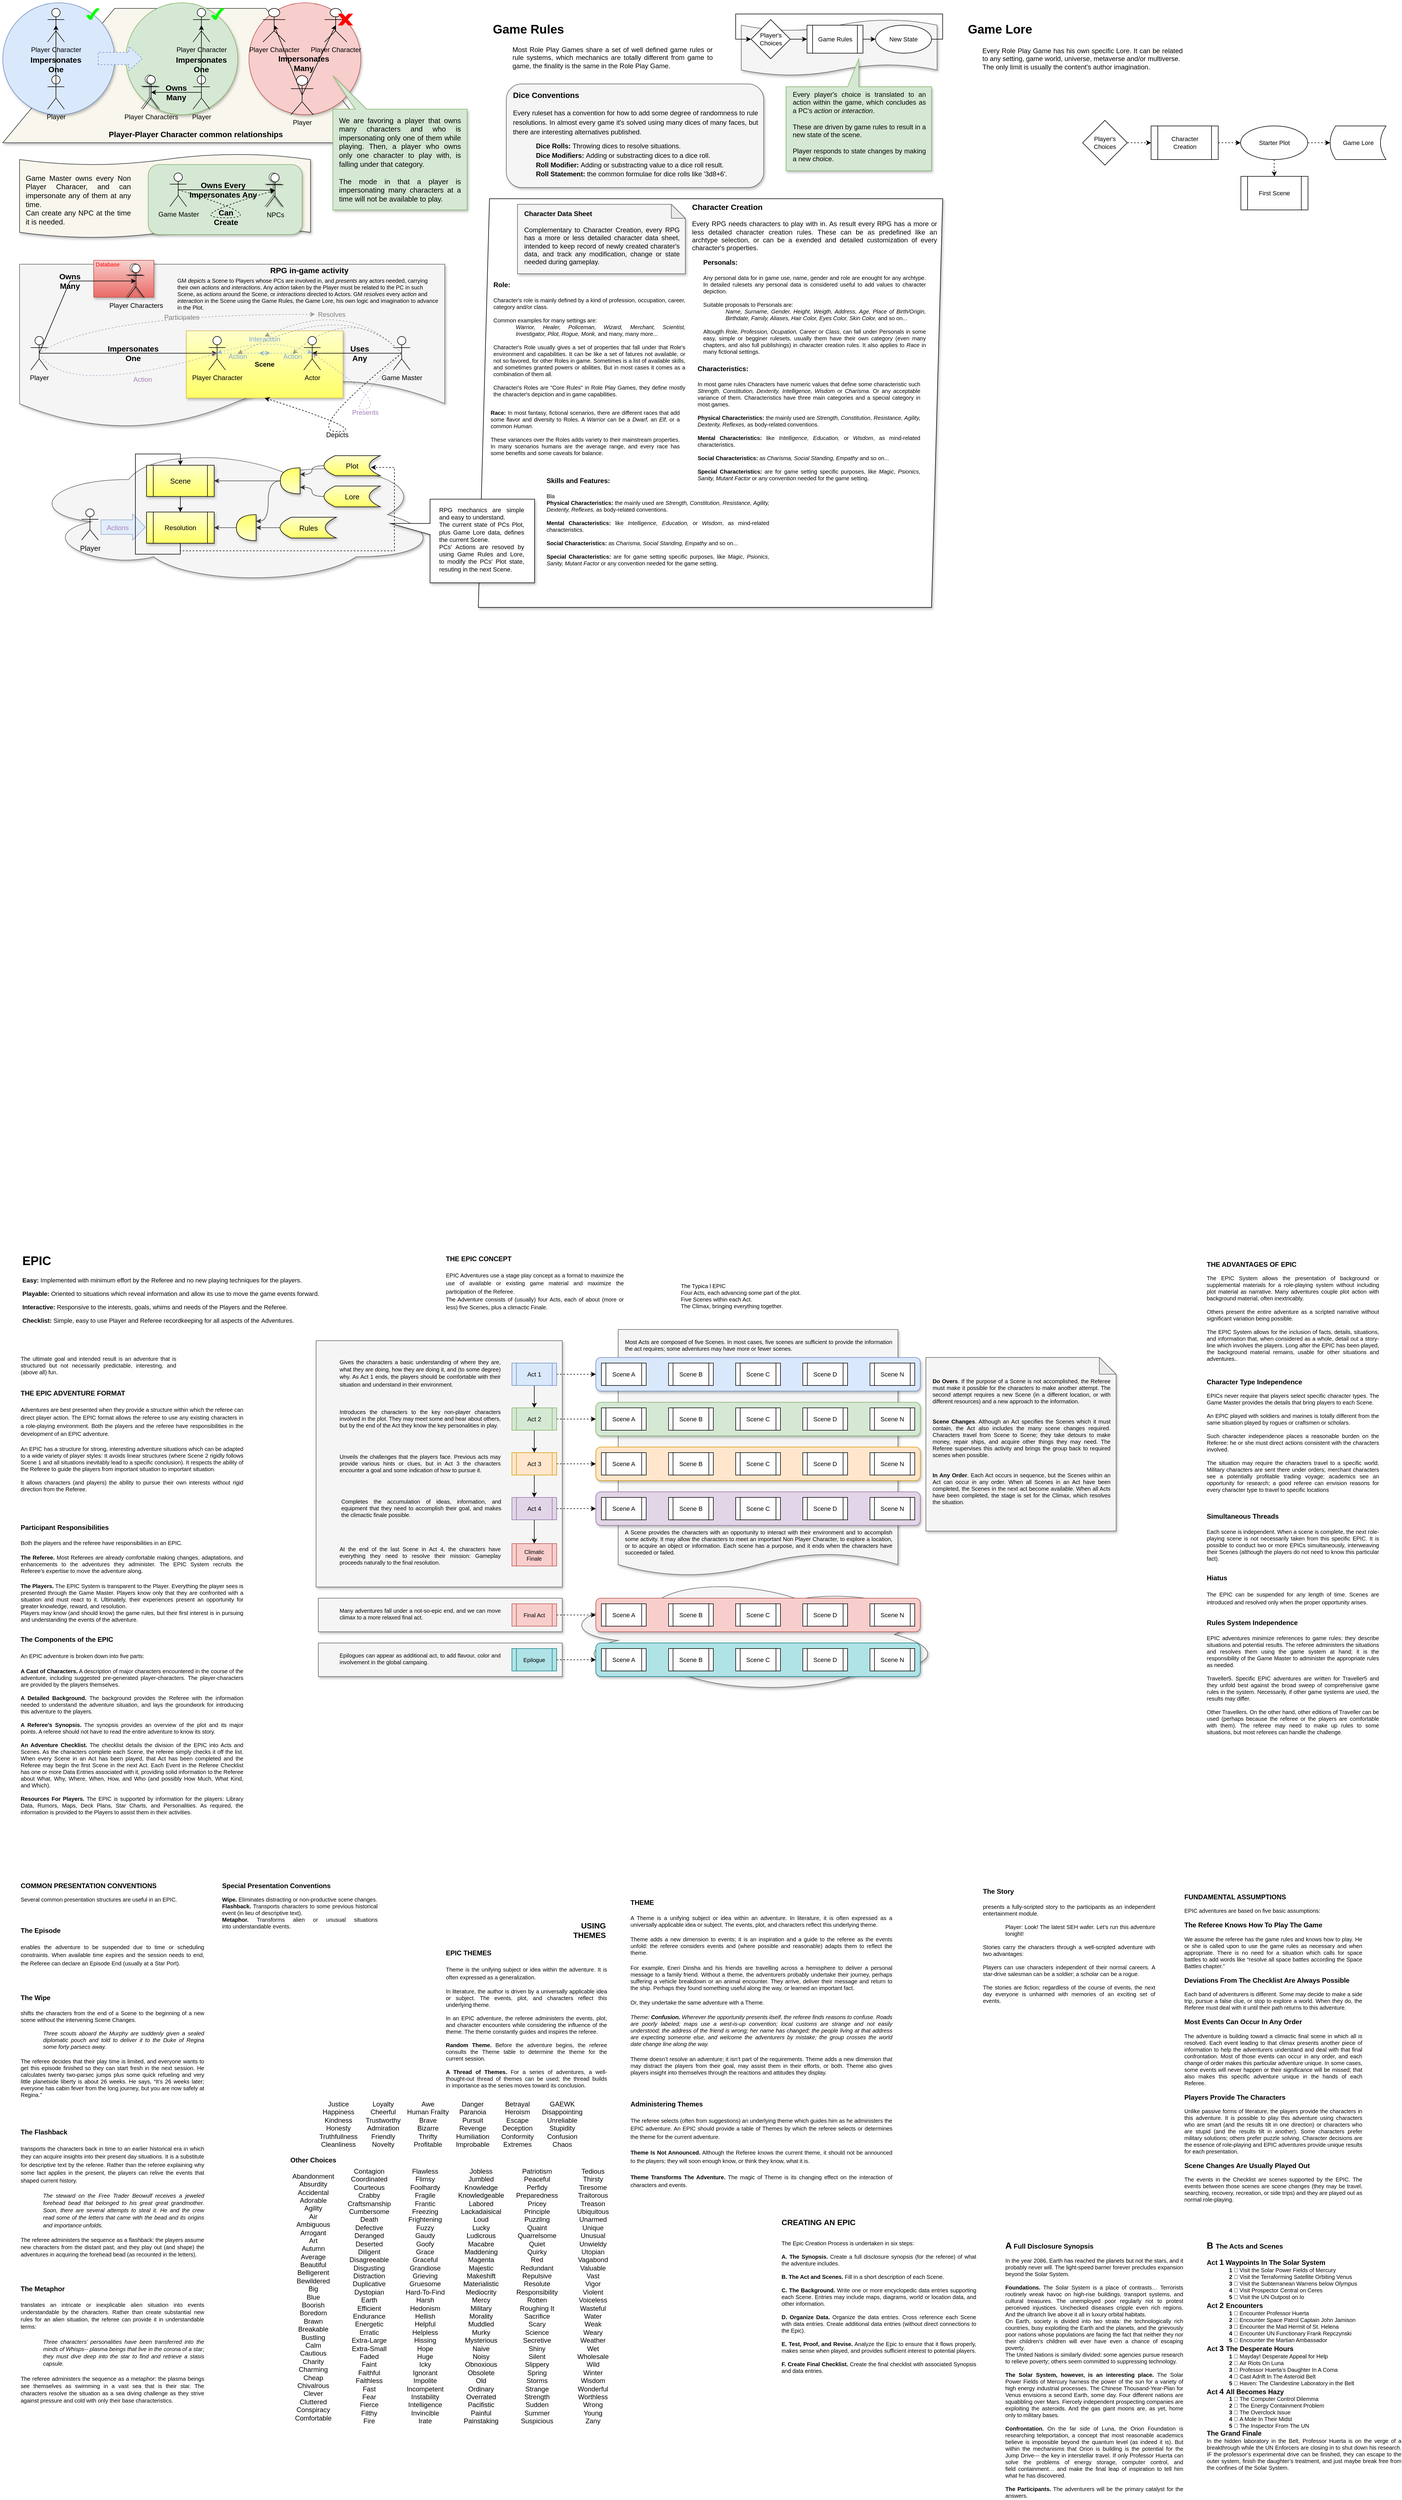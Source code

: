 <mxfile version="20.4.0" type="github">
  <diagram id="R2lEEEUBdFMjLlhIrx00" name="Page-1">
    <mxGraphModel dx="1422" dy="833" grid="1" gridSize="10" guides="1" tooltips="1" connect="1" arrows="1" fold="1" page="1" pageScale="1" pageWidth="850" pageHeight="1100" math="0" shadow="0" extFonts="Permanent Marker^https://fonts.googleapis.com/css?family=Permanent+Marker">
      <root>
        <mxCell id="0" />
        <mxCell id="1" parent="0" />
        <mxCell id="l72r_b9c6xTbB_iYeXu1-32" value="" style="shape=parallelogram;perimeter=parallelogramPerimeter;whiteSpace=wrap;html=1;fixedSize=1;shadow=1;glass=0;sketch=0;fontSize=12;" vertex="1" parent="1">
          <mxGeometry x="860" y="360" width="830" height="730" as="geometry" />
        </mxCell>
        <mxCell id="l72r_b9c6xTbB_iYeXu1-31" value="" style="shape=note;whiteSpace=wrap;html=1;backgroundOutline=1;darkOpacity=0.05;shadow=1;glass=0;sketch=0;fontSize=12;fillColor=#f5f5f5;fontColor=#333333;strokeColor=#666666;size=25;" vertex="1" parent="1">
          <mxGeometry x="930" y="370" width="300" height="124" as="geometry" />
        </mxCell>
        <mxCell id="l72r_b9c6xTbB_iYeXu1-15" value="" style="rounded=1;whiteSpace=wrap;html=1;shadow=1;glass=0;sketch=0;fontSize=12;fillColor=#f5f5f5;fontColor=#333333;strokeColor=#666666;" vertex="1" parent="1">
          <mxGeometry x="910" y="155" width="460" height="185" as="geometry" />
        </mxCell>
        <mxCell id="W349ylxM75xNjXHTJZ4m-8" value="" style="rounded=0;whiteSpace=wrap;html=1;shadow=1;glass=0;sketch=0;fontSize=10;fillColor=#f5f5f5;fontColor=#333333;strokeColor=#666666;" parent="1" vertex="1">
          <mxGeometry x="574" y="2940" width="436" height="60" as="geometry" />
        </mxCell>
        <mxCell id="W349ylxM75xNjXHTJZ4m-7" value="" style="rounded=0;whiteSpace=wrap;html=1;shadow=1;glass=0;sketch=0;fontSize=10;fillColor=#f5f5f5;fontColor=#333333;strokeColor=#666666;" parent="1" vertex="1">
          <mxGeometry x="574" y="2860" width="436" height="60" as="geometry" />
        </mxCell>
        <mxCell id="W349ylxM75xNjXHTJZ4m-5" value="" style="shape=note;whiteSpace=wrap;html=1;backgroundOutline=1;darkOpacity=0.05;shadow=1;glass=0;sketch=0;fontSize=10;fillColor=#f5f5f5;fontColor=#333333;strokeColor=#666666;" parent="1" vertex="1">
          <mxGeometry x="1660" y="2430" width="340" height="310" as="geometry" />
        </mxCell>
        <mxCell id="W349ylxM75xNjXHTJZ4m-4" value="" style="shape=document;whiteSpace=wrap;html=1;boundedLbl=1;shadow=1;fontSize=10;size=0.091;fillColor=#f5f5f5;fontColor=#333333;strokeColor=#666666;" parent="1" vertex="1">
          <mxGeometry x="1110" y="2380" width="500" height="440" as="geometry" />
        </mxCell>
        <mxCell id="W349ylxM75xNjXHTJZ4m-1" value="" style="whiteSpace=wrap;html=1;aspect=fixed;fontSize=10;fillColor=#f5f5f5;fontColor=#333333;strokeColor=#666666;shadow=1;" parent="1" vertex="1">
          <mxGeometry x="570" y="2400" width="440" height="440" as="geometry" />
        </mxCell>
        <mxCell id="jQ5rBCjS09NbZl5NUNOA-60" value="" style="group" parent="1" vertex="1" connectable="0">
          <mxGeometry x="1070" y="2670" width="580" height="60" as="geometry" />
        </mxCell>
        <mxCell id="jQ5rBCjS09NbZl5NUNOA-61" value="" style="rounded=1;whiteSpace=wrap;html=1;shadow=1;fontSize=11;fillColor=#e1d5e7;strokeColor=#9673a6;" parent="jQ5rBCjS09NbZl5NUNOA-60" vertex="1">
          <mxGeometry width="580" height="60" as="geometry" />
        </mxCell>
        <mxCell id="jQ5rBCjS09NbZl5NUNOA-62" value="Scene A" style="shape=process;whiteSpace=wrap;html=1;backgroundOutline=1;shadow=0;fontSize=11;" parent="jQ5rBCjS09NbZl5NUNOA-60" vertex="1">
          <mxGeometry x="10" y="10" width="80" height="40" as="geometry" />
        </mxCell>
        <mxCell id="jQ5rBCjS09NbZl5NUNOA-63" value="Scene B" style="shape=process;whiteSpace=wrap;html=1;backgroundOutline=1;shadow=0;fontSize=11;" parent="jQ5rBCjS09NbZl5NUNOA-60" vertex="1">
          <mxGeometry x="130" y="10" width="80" height="40" as="geometry" />
        </mxCell>
        <mxCell id="jQ5rBCjS09NbZl5NUNOA-64" value="Scene C" style="shape=process;whiteSpace=wrap;html=1;backgroundOutline=1;shadow=0;fontSize=11;" parent="jQ5rBCjS09NbZl5NUNOA-60" vertex="1">
          <mxGeometry x="250" y="10" width="80" height="40" as="geometry" />
        </mxCell>
        <mxCell id="jQ5rBCjS09NbZl5NUNOA-65" value="Scene D" style="shape=process;whiteSpace=wrap;html=1;backgroundOutline=1;shadow=0;fontSize=11;" parent="jQ5rBCjS09NbZl5NUNOA-60" vertex="1">
          <mxGeometry x="370" y="10" width="80" height="40" as="geometry" />
        </mxCell>
        <mxCell id="jQ5rBCjS09NbZl5NUNOA-66" value="Scene N" style="shape=process;whiteSpace=wrap;html=1;backgroundOutline=1;shadow=0;fontSize=11;" parent="jQ5rBCjS09NbZl5NUNOA-60" vertex="1">
          <mxGeometry x="490" y="10" width="80" height="40" as="geometry" />
        </mxCell>
        <mxCell id="aou195hVtxNa3PgW23SX-64" value="" style="group" parent="1" vertex="1" connectable="0">
          <mxGeometry x="40" y="280" width="520" height="150" as="geometry" />
        </mxCell>
        <mxCell id="aou195hVtxNa3PgW23SX-57" value="" style="shape=tape;whiteSpace=wrap;html=1;shadow=1;fontSize=14;size=0.133;fillColor=#f9f7ed;strokeColor=#36393d;" parent="aou195hVtxNa3PgW23SX-64" vertex="1">
          <mxGeometry width="520" height="150" as="geometry" />
        </mxCell>
        <mxCell id="aou195hVtxNa3PgW23SX-55" value="" style="group;shadow=0;" parent="aou195hVtxNa3PgW23SX-64" vertex="1" connectable="0">
          <mxGeometry x="230" y="19" width="275" height="125" as="geometry" />
        </mxCell>
        <mxCell id="aou195hVtxNa3PgW23SX-54" value="" style="rounded=1;whiteSpace=wrap;html=1;shadow=1;strokeColor=#82b366;fontSize=14;fillColor=#d5e8d4;" parent="aou195hVtxNa3PgW23SX-55" vertex="1">
          <mxGeometry width="275" height="125" as="geometry" />
        </mxCell>
        <mxCell id="aou195hVtxNa3PgW23SX-9" value="Game Master" style="shape=umlActor;verticalLabelPosition=bottom;verticalAlign=top;html=1;outlineConnect=0;" parent="aou195hVtxNa3PgW23SX-55" vertex="1">
          <mxGeometry x="38.5" y="15" width="30" height="60" as="geometry" />
        </mxCell>
        <mxCell id="aou195hVtxNa3PgW23SX-45" value="" style="shape=umlActor;verticalLabelPosition=bottom;verticalAlign=top;html=1;outlineConnect=0;strokeColor=#4D4D4D;shadow=1;container=0;" parent="aou195hVtxNa3PgW23SX-55" vertex="1">
          <mxGeometry x="208.5" y="15" width="30" height="60" as="geometry" />
        </mxCell>
        <mxCell id="aou195hVtxNa3PgW23SX-46" value="NPCs" style="shape=umlActor;verticalLabelPosition=bottom;verticalAlign=top;html=1;outlineConnect=0;container=0;" parent="aou195hVtxNa3PgW23SX-55" vertex="1">
          <mxGeometry x="211.5" y="16" width="30" height="60" as="geometry" />
        </mxCell>
        <mxCell id="aou195hVtxNa3PgW23SX-47" value="" style="endArrow=classic;html=1;rounded=0;fontSize=14;exitX=0.5;exitY=0.5;exitDx=0;exitDy=0;exitPerimeter=0;entryX=0.5;entryY=0.5;entryDx=0;entryDy=0;entryPerimeter=0;startArrow=none;" parent="aou195hVtxNa3PgW23SX-55" source="aou195hVtxNa3PgW23SX-48" target="aou195hVtxNa3PgW23SX-46" edge="1">
          <mxGeometry width="50" height="50" relative="1" as="geometry">
            <mxPoint x="158.5" y="205" as="sourcePoint" />
            <mxPoint x="208.5" y="155" as="targetPoint" />
          </mxGeometry>
        </mxCell>
        <mxCell id="aou195hVtxNa3PgW23SX-48" value="&lt;b&gt;Owns Every&lt;br&gt;Impersonates Any&lt;br&gt;&lt;/b&gt;" style="text;html=1;strokeColor=none;fillColor=none;align=center;verticalAlign=middle;whiteSpace=wrap;rounded=0;fontSize=14;container=0;" parent="aou195hVtxNa3PgW23SX-55" vertex="1">
          <mxGeometry x="68.5" y="30" width="130" height="30" as="geometry" />
        </mxCell>
        <mxCell id="aou195hVtxNa3PgW23SX-49" value="" style="endArrow=none;html=1;rounded=0;fontSize=14;exitX=0.5;exitY=0.5;exitDx=0;exitDy=0;exitPerimeter=0;entryX=0.5;entryY=0.5;entryDx=0;entryDy=0;entryPerimeter=0;" parent="aou195hVtxNa3PgW23SX-55" source="aou195hVtxNa3PgW23SX-9" target="aou195hVtxNa3PgW23SX-48" edge="1">
          <mxGeometry width="50" height="50" relative="1" as="geometry">
            <mxPoint x="53.5" y="45" as="sourcePoint" />
            <mxPoint x="226.5" y="46" as="targetPoint" />
          </mxGeometry>
        </mxCell>
        <mxCell id="aou195hVtxNa3PgW23SX-52" value="" style="curved=1;endArrow=classic;html=1;rounded=0;fontSize=14;exitX=0.5;exitY=0.5;exitDx=0;exitDy=0;exitPerimeter=0;entryX=0.5;entryY=0.5;entryDx=0;entryDy=0;entryPerimeter=0;dashed=1;" parent="aou195hVtxNa3PgW23SX-55" source="aou195hVtxNa3PgW23SX-9" target="aou195hVtxNa3PgW23SX-46" edge="1">
          <mxGeometry width="50" height="50" relative="1" as="geometry">
            <mxPoint x="268.5" y="265" as="sourcePoint" />
            <mxPoint x="318.5" y="215" as="targetPoint" />
            <Array as="points">
              <mxPoint x="218.5" y="95" />
              <mxPoint x="58.5" y="95" />
            </Array>
          </mxGeometry>
        </mxCell>
        <mxCell id="aou195hVtxNa3PgW23SX-53" value="&lt;b&gt;Can&lt;br&gt;Create&lt;/b&gt;" style="text;html=1;strokeColor=none;fillColor=none;align=center;verticalAlign=middle;whiteSpace=wrap;rounded=0;shadow=0;fontSize=14;" parent="aou195hVtxNa3PgW23SX-55" vertex="1">
          <mxGeometry x="108.5" y="79" width="60" height="30" as="geometry" />
        </mxCell>
        <mxCell id="aou195hVtxNa3PgW23SX-56" value="&lt;div style=&quot;text-align: justify; font-size: 13px;&quot;&gt;&lt;font style=&quot;font-size: 13px;&quot;&gt;Game Master owns every Non Player Characer, and can impersonate any of them at any time.&lt;/font&gt;&lt;/div&gt;&lt;div style=&quot;text-align: justify; font-size: 13px;&quot;&gt;&lt;font style=&quot;font-size: 13px;&quot;&gt;Can create any NPC at the time it is needed.&lt;/font&gt;&lt;/div&gt;" style="text;html=1;strokeColor=none;fillColor=none;align=center;verticalAlign=middle;whiteSpace=wrap;rounded=0;shadow=0;fontSize=14;" parent="aou195hVtxNa3PgW23SX-64" vertex="1">
          <mxGeometry x="10" y="19" width="190" height="125" as="geometry" />
        </mxCell>
        <mxCell id="ZuMW4sjzyDr7PXu_pNEu-15" value="" style="group" parent="1" vertex="1" connectable="0">
          <mxGeometry x="10" y="10" width="830" height="370" as="geometry" />
        </mxCell>
        <mxCell id="aou195hVtxNa3PgW23SX-34" value="" style="group;" parent="ZuMW4sjzyDr7PXu_pNEu-15" vertex="1" connectable="0">
          <mxGeometry width="670" height="250" as="geometry" />
        </mxCell>
        <mxCell id="aou195hVtxNa3PgW23SX-58" value="" style="shape=trapezoid;perimeter=trapezoidPerimeter;whiteSpace=wrap;html=1;fixedSize=1;shadow=1;strokeColor=#36393d;fontSize=14;fillColor=#f9f7ed;size=200;" parent="aou195hVtxNa3PgW23SX-34" vertex="1">
          <mxGeometry y="10" width="670" height="240" as="geometry" />
        </mxCell>
        <mxCell id="aou195hVtxNa3PgW23SX-33" value="" style="ellipse;whiteSpace=wrap;html=1;aspect=fixed;shadow=1;strokeColor=#6c8ebf;fontSize=14;fillColor=#dae8fc;container=0;" parent="aou195hVtxNa3PgW23SX-34" vertex="1">
          <mxGeometry width="200" height="200" as="geometry" />
        </mxCell>
        <mxCell id="aou195hVtxNa3PgW23SX-2" value="Player" style="shape=umlActor;verticalLabelPosition=bottom;verticalAlign=top;html=1;outlineConnect=0;container=0;" parent="aou195hVtxNa3PgW23SX-34" vertex="1">
          <mxGeometry x="80" y="130" width="30" height="60" as="geometry" />
        </mxCell>
        <mxCell id="aou195hVtxNa3PgW23SX-11" value="Player Character" style="shape=umlActor;verticalLabelPosition=bottom;verticalAlign=top;html=1;outlineConnect=0;container=0;" parent="aou195hVtxNa3PgW23SX-34" vertex="1">
          <mxGeometry x="80" y="10" width="30" height="60" as="geometry" />
        </mxCell>
        <mxCell id="aou195hVtxNa3PgW23SX-27" value="&lt;b&gt;Impersonates&lt;br&gt;One&lt;br&gt;&lt;/b&gt;" style="text;html=1;strokeColor=none;fillColor=none;align=center;verticalAlign=middle;whiteSpace=wrap;rounded=0;fontSize=14;container=0;" parent="aou195hVtxNa3PgW23SX-34" vertex="1">
          <mxGeometry x="45" y="95" width="100" height="30" as="geometry" />
        </mxCell>
        <mxCell id="aou195hVtxNa3PgW23SX-28" value="" style="endArrow=classic;html=1;rounded=0;fontSize=14;exitX=0.5;exitY=0.5;exitDx=0;exitDy=0;exitPerimeter=0;entryX=0.5;entryY=0.5;entryDx=0;entryDy=0;entryPerimeter=0;" parent="aou195hVtxNa3PgW23SX-34" source="aou195hVtxNa3PgW23SX-2" target="aou195hVtxNa3PgW23SX-11" edge="1">
          <mxGeometry width="50" height="50" relative="1" as="geometry">
            <mxPoint x="100" y="160" as="sourcePoint" />
            <mxPoint x="100" y="40" as="targetPoint" />
          </mxGeometry>
        </mxCell>
        <mxCell id="aou195hVtxNa3PgW23SX-37" value="" style="verticalLabelPosition=bottom;verticalAlign=top;html=1;shape=mxgraph.basic.tick;shadow=0;strokeColor=#00FF00;fontSize=14;fillColor=#00FF00;" parent="aou195hVtxNa3PgW23SX-34" vertex="1">
          <mxGeometry x="150" y="10" width="22" height="20" as="geometry" />
        </mxCell>
        <mxCell id="aou195hVtxNa3PgW23SX-42" value="&lt;b&gt;Player-Player Character common relationships&lt;/b&gt;" style="text;html=1;strokeColor=none;fillColor=none;align=center;verticalAlign=middle;whiteSpace=wrap;rounded=0;shadow=0;fontSize=14;" parent="aou195hVtxNa3PgW23SX-34" vertex="1">
          <mxGeometry x="180" y="220" width="330" height="30" as="geometry" />
        </mxCell>
        <mxCell id="aou195hVtxNa3PgW23SX-35" value="" style="group" parent="ZuMW4sjzyDr7PXu_pNEu-15" vertex="1" connectable="0">
          <mxGeometry x="220" width="200" height="200" as="geometry" />
        </mxCell>
        <mxCell id="aou195hVtxNa3PgW23SX-32" value="" style="ellipse;whiteSpace=wrap;html=1;aspect=fixed;shadow=1;strokeColor=#82b366;fontSize=14;fillColor=#d5e8d4;container=0;" parent="aou195hVtxNa3PgW23SX-35" vertex="1">
          <mxGeometry width="200" height="200" as="geometry" />
        </mxCell>
        <mxCell id="aou195hVtxNa3PgW23SX-26" value="" style="shape=umlActor;verticalLabelPosition=bottom;verticalAlign=top;html=1;outlineConnect=0;strokeColor=#4D4D4D;shadow=1;container=0;" parent="aou195hVtxNa3PgW23SX-35" vertex="1">
          <mxGeometry x="27" y="129" width="30" height="60" as="geometry" />
        </mxCell>
        <mxCell id="aou195hVtxNa3PgW23SX-6" value="Player" style="shape=umlActor;verticalLabelPosition=bottom;verticalAlign=top;html=1;outlineConnect=0;container=0;" parent="aou195hVtxNa3PgW23SX-35" vertex="1">
          <mxGeometry x="120" y="130" width="30" height="60" as="geometry" />
        </mxCell>
        <mxCell id="aou195hVtxNa3PgW23SX-12" value="Player Characters" style="shape=umlActor;verticalLabelPosition=bottom;verticalAlign=top;html=1;outlineConnect=0;container=0;" parent="aou195hVtxNa3PgW23SX-35" vertex="1">
          <mxGeometry x="30" y="130" width="30" height="60" as="geometry" />
        </mxCell>
        <mxCell id="aou195hVtxNa3PgW23SX-13" value="Player Character" style="shape=umlActor;verticalLabelPosition=bottom;verticalAlign=top;html=1;outlineConnect=0;container=0;" parent="aou195hVtxNa3PgW23SX-35" vertex="1">
          <mxGeometry x="120" y="10" width="30" height="60" as="geometry" />
        </mxCell>
        <mxCell id="aou195hVtxNa3PgW23SX-21" value="" style="endArrow=classic;html=1;rounded=0;fontSize=14;exitX=0.5;exitY=0.5;exitDx=0;exitDy=0;exitPerimeter=0;entryX=0.5;entryY=0.5;entryDx=0;entryDy=0;entryPerimeter=0;" parent="aou195hVtxNa3PgW23SX-35" source="aou195hVtxNa3PgW23SX-6" target="aou195hVtxNa3PgW23SX-13" edge="1">
          <mxGeometry width="50" height="50" relative="1" as="geometry">
            <mxPoint x="220" y="160" as="sourcePoint" />
            <mxPoint x="270" y="110" as="targetPoint" />
          </mxGeometry>
        </mxCell>
        <mxCell id="aou195hVtxNa3PgW23SX-22" value="&lt;b&gt;Impersonates&lt;br&gt;One&lt;br&gt;&lt;/b&gt;" style="text;html=1;strokeColor=none;fillColor=none;align=center;verticalAlign=middle;whiteSpace=wrap;rounded=0;fontSize=14;container=0;" parent="aou195hVtxNa3PgW23SX-35" vertex="1">
          <mxGeometry x="85" y="95" width="100" height="30" as="geometry" />
        </mxCell>
        <mxCell id="aou195hVtxNa3PgW23SX-23" value="" style="endArrow=classic;html=1;rounded=0;fontSize=14;exitX=0.5;exitY=0.5;exitDx=0;exitDy=0;exitPerimeter=0;entryX=0.5;entryY=0.5;entryDx=0;entryDy=0;entryPerimeter=0;startArrow=none;" parent="aou195hVtxNa3PgW23SX-35" source="aou195hVtxNa3PgW23SX-24" target="aou195hVtxNa3PgW23SX-12" edge="1">
          <mxGeometry width="50" height="50" relative="1" as="geometry">
            <mxPoint x="220" y="180" as="sourcePoint" />
            <mxPoint x="270" y="130" as="targetPoint" />
          </mxGeometry>
        </mxCell>
        <mxCell id="aou195hVtxNa3PgW23SX-24" value="&lt;b&gt;Owns&lt;br&gt;Many&lt;br&gt;&lt;/b&gt;" style="text;html=1;strokeColor=none;fillColor=none;align=center;verticalAlign=middle;whiteSpace=wrap;rounded=0;fontSize=14;container=0;" parent="aou195hVtxNa3PgW23SX-35" vertex="1">
          <mxGeometry x="60" y="145" width="60" height="30" as="geometry" />
        </mxCell>
        <mxCell id="aou195hVtxNa3PgW23SX-25" value="" style="endArrow=none;html=1;rounded=0;fontSize=14;exitX=0.5;exitY=0.5;exitDx=0;exitDy=0;exitPerimeter=0;entryX=0.5;entryY=0.5;entryDx=0;entryDy=0;entryPerimeter=0;" parent="aou195hVtxNa3PgW23SX-35" source="aou195hVtxNa3PgW23SX-6" target="aou195hVtxNa3PgW23SX-24" edge="1">
          <mxGeometry width="50" height="50" relative="1" as="geometry">
            <mxPoint x="135" y="160" as="sourcePoint" />
            <mxPoint x="45" y="160" as="targetPoint" />
          </mxGeometry>
        </mxCell>
        <mxCell id="aou195hVtxNa3PgW23SX-38" value="" style="verticalLabelPosition=bottom;verticalAlign=top;html=1;shape=mxgraph.basic.tick;shadow=0;strokeColor=#00FF00;fontSize=14;fillColor=#00FF00;" parent="aou195hVtxNa3PgW23SX-35" vertex="1">
          <mxGeometry x="153" y="10" width="22" height="20" as="geometry" />
        </mxCell>
        <mxCell id="aou195hVtxNa3PgW23SX-61" value="" style="shape=flexArrow;endArrow=classic;html=1;rounded=0;dashed=1;fontSize=14;width=22;endSize=7.67;fillColor=#dae8fc;strokeColor=#6c8ebf;" parent="aou195hVtxNa3PgW23SX-35" edge="1">
          <mxGeometry width="50" height="50" relative="1" as="geometry">
            <mxPoint x="-50" y="99.5" as="sourcePoint" />
            <mxPoint x="30" y="99.5" as="targetPoint" />
          </mxGeometry>
        </mxCell>
        <mxCell id="aou195hVtxNa3PgW23SX-36" value="" style="group" parent="ZuMW4sjzyDr7PXu_pNEu-15" vertex="1" connectable="0">
          <mxGeometry x="440" width="200" height="200" as="geometry" />
        </mxCell>
        <mxCell id="aou195hVtxNa3PgW23SX-29" value="" style="ellipse;whiteSpace=wrap;html=1;aspect=fixed;shadow=1;strokeColor=#b85450;fontSize=14;fillColor=#f8cecc;container=0;" parent="aou195hVtxNa3PgW23SX-36" vertex="1">
          <mxGeometry width="200" height="200" as="geometry" />
        </mxCell>
        <mxCell id="aou195hVtxNa3PgW23SX-5" value="Player" style="shape=umlActor;verticalLabelPosition=bottom;verticalAlign=top;html=1;outlineConnect=0;container=0;" parent="aou195hVtxNa3PgW23SX-36" vertex="1">
          <mxGeometry x="75" y="130" width="40" height="70" as="geometry" />
        </mxCell>
        <mxCell id="aou195hVtxNa3PgW23SX-14" value="Player Character" style="shape=umlActor;verticalLabelPosition=bottom;verticalAlign=top;html=1;outlineConnect=0;container=0;" parent="aou195hVtxNa3PgW23SX-36" vertex="1">
          <mxGeometry x="25" y="10" width="40" height="60" as="geometry" />
        </mxCell>
        <mxCell id="aou195hVtxNa3PgW23SX-15" value="Player Character" style="shape=umlActor;verticalLabelPosition=bottom;verticalAlign=top;html=1;outlineConnect=0;container=0;" parent="aou195hVtxNa3PgW23SX-36" vertex="1">
          <mxGeometry x="135" y="10" width="40" height="60" as="geometry" />
        </mxCell>
        <mxCell id="aou195hVtxNa3PgW23SX-16" value="" style="endArrow=classic;html=1;rounded=0;exitX=0.5;exitY=0.5;exitDx=0;exitDy=0;exitPerimeter=0;entryX=0.5;entryY=0.5;entryDx=0;entryDy=0;entryPerimeter=0;" parent="aou195hVtxNa3PgW23SX-36" source="aou195hVtxNa3PgW23SX-5" target="aou195hVtxNa3PgW23SX-14" edge="1">
          <mxGeometry width="50" height="50" relative="1" as="geometry">
            <mxPoint x="-205" y="-60" as="sourcePoint" />
            <mxPoint x="55" y="90" as="targetPoint" />
          </mxGeometry>
        </mxCell>
        <mxCell id="aou195hVtxNa3PgW23SX-17" value="" style="endArrow=classic;html=1;rounded=0;exitX=0.5;exitY=0.5;exitDx=0;exitDy=0;exitPerimeter=0;entryX=0.5;entryY=0.5;entryDx=0;entryDy=0;entryPerimeter=0;" parent="aou195hVtxNa3PgW23SX-36" source="aou195hVtxNa3PgW23SX-5" target="aou195hVtxNa3PgW23SX-15" edge="1">
          <mxGeometry width="50" height="50" relative="1" as="geometry">
            <mxPoint x="145" y="180" as="sourcePoint" />
            <mxPoint x="195" y="130" as="targetPoint" />
          </mxGeometry>
        </mxCell>
        <mxCell id="aou195hVtxNa3PgW23SX-18" value="&lt;font style=&quot;font-size: 14px;&quot;&gt;&lt;b&gt;Impersonates Many&lt;/b&gt;&lt;/font&gt;" style="text;html=1;strokeColor=none;fillColor=none;align=center;verticalAlign=middle;whiteSpace=wrap;rounded=0;container=0;" parent="aou195hVtxNa3PgW23SX-36" vertex="1">
          <mxGeometry x="48" y="93" width="100" height="30" as="geometry" />
        </mxCell>
        <mxCell id="aou195hVtxNa3PgW23SX-41" value="" style="verticalLabelPosition=bottom;verticalAlign=top;html=1;shape=mxgraph.basic.x;shadow=0;strokeColor=#FF0000;fontSize=14;fillColor=#FF0000;" parent="aou195hVtxNa3PgW23SX-36" vertex="1">
          <mxGeometry x="160" y="20" width="25" height="20" as="geometry" />
        </mxCell>
        <mxCell id="aou195hVtxNa3PgW23SX-59" value="" style="shape=callout;whiteSpace=wrap;html=1;perimeter=calloutPerimeter;shadow=1;strokeColor=#82b366;fontSize=14;fillColor=#d5e8d4;rotation=-180;position2=1;size=60;position=0.75;base=20;" parent="ZuMW4sjzyDr7PXu_pNEu-15" vertex="1">
          <mxGeometry x="590" y="130" width="240" height="240" as="geometry" />
        </mxCell>
        <mxCell id="aou195hVtxNa3PgW23SX-43" value="&lt;div style=&quot;text-align: justify; font-size: 13px;&quot;&gt;&lt;font style=&quot;font-size: 13px;&quot;&gt;&lt;span style=&quot;background-color: initial;&quot;&gt;We are favoring a player that owns many characters and who is impersonating only one of them while playing.&amp;nbsp;&lt;/span&gt;&lt;span style=&quot;background-color: initial;&quot;&gt;Then, a player who owns only one character to play with, is falling under that category.&lt;/span&gt;&lt;/font&gt;&lt;/div&gt;&lt;div style=&quot;text-align: justify; font-size: 13px;&quot;&gt;&lt;span style=&quot;background-color: initial;&quot;&gt;&lt;font style=&quot;font-size: 13px;&quot;&gt;&lt;br&gt;&lt;/font&gt;&lt;/span&gt;&lt;/div&gt;&lt;div style=&quot;text-align: justify; font-size: 13px;&quot;&gt;&lt;span style=&quot;background-color: initial;&quot;&gt;&lt;font style=&quot;font-size: 13px;&quot;&gt;The mode in that a player is impersonating many characters at a time will not be available to play.&lt;/font&gt;&lt;/span&gt;&lt;br&gt;&lt;/div&gt;" style="text;html=1;align=center;verticalAlign=middle;whiteSpace=wrap;rounded=0;shadow=0;fontSize=14;" parent="ZuMW4sjzyDr7PXu_pNEu-15" vertex="1">
          <mxGeometry x="600" y="200" width="220" height="160" as="geometry" />
        </mxCell>
        <mxCell id="bIGRko6XM1G6xnFG-4mg-47" value="" style="group;shadow=0;" parent="1" vertex="1" connectable="0">
          <mxGeometry x="40" y="470" width="760" height="322" as="geometry" />
        </mxCell>
        <mxCell id="bIGRko6XM1G6xnFG-4mg-45" value="" style="shape=document;whiteSpace=wrap;html=1;boundedLbl=1;fontSize=14;fontColor=#333333;fillColor=#f5f5f5;strokeColor=#666666;shadow=1;" parent="bIGRko6XM1G6xnFG-4mg-47" vertex="1">
          <mxGeometry y="7" width="760" height="293" as="geometry" />
        </mxCell>
        <mxCell id="bIGRko6XM1G6xnFG-4mg-42" value="&lt;font style=&quot;font-size: 10px;&quot;&gt;Database&lt;/font&gt;" style="rounded=0;whiteSpace=wrap;html=1;align=left;verticalAlign=top;fontSize=10;spacing=0;spacingTop=-3;spacingLeft=3;fillColor=#f8cecc;gradientColor=#ea6b66;strokeColor=#b85450;fontColor=#FF0000;shadow=1;" parent="bIGRko6XM1G6xnFG-4mg-47" vertex="1">
          <mxGeometry x="132.5" width="107.5" height="66" as="geometry" />
        </mxCell>
        <mxCell id="xYm1li1c4TxU5nElEBFN-1" value="&lt;b&gt;Scene&lt;/b&gt;" style="rounded=0;whiteSpace=wrap;html=1;fillColor=#FFFFCC;strokeColor=#d6b656;gradientColor=#FFFF66;shadow=1;" parent="bIGRko6XM1G6xnFG-4mg-47" vertex="1">
          <mxGeometry x="298" y="126" width="280" height="120" as="geometry" />
        </mxCell>
        <mxCell id="ZuMW4sjzyDr7PXu_pNEu-3" value="" style="shape=umlActor;verticalLabelPosition=bottom;verticalAlign=top;html=1;outlineConnect=0;strokeColor=#4D4D4D;shadow=1;container=0;" parent="bIGRko6XM1G6xnFG-4mg-47" vertex="1">
          <mxGeometry x="190" y="6" width="30" height="60" as="geometry" />
        </mxCell>
        <mxCell id="ZuMW4sjzyDr7PXu_pNEu-4" value="Player" style="shape=umlActor;verticalLabelPosition=bottom;verticalAlign=top;html=1;outlineConnect=0;container=0;" parent="bIGRko6XM1G6xnFG-4mg-47" vertex="1">
          <mxGeometry x="20" y="136" width="30" height="60" as="geometry" />
        </mxCell>
        <mxCell id="ZuMW4sjzyDr7PXu_pNEu-5" value="Player Characters" style="shape=umlActor;verticalLabelPosition=bottom;verticalAlign=top;html=1;outlineConnect=0;container=0;" parent="bIGRko6XM1G6xnFG-4mg-47" vertex="1">
          <mxGeometry x="193" y="7" width="30" height="60" as="geometry" />
        </mxCell>
        <mxCell id="ZuMW4sjzyDr7PXu_pNEu-6" value="Player Character" style="shape=umlActor;verticalLabelPosition=bottom;verticalAlign=top;html=1;outlineConnect=0;container=0;" parent="bIGRko6XM1G6xnFG-4mg-47" vertex="1">
          <mxGeometry x="338" y="136" width="30" height="60" as="geometry" />
        </mxCell>
        <mxCell id="ZuMW4sjzyDr7PXu_pNEu-7" value="" style="endArrow=classic;html=1;rounded=0;fontSize=14;exitX=0.5;exitY=0.5;exitDx=0;exitDy=0;exitPerimeter=0;entryX=0.5;entryY=0.5;entryDx=0;entryDy=0;entryPerimeter=0;startArrow=none;" parent="bIGRko6XM1G6xnFG-4mg-47" target="ZuMW4sjzyDr7PXu_pNEu-6" edge="1">
          <mxGeometry width="50" height="50" relative="1" as="geometry">
            <mxPoint x="240" y="166" as="sourcePoint" />
            <mxPoint x="451" y="116" as="targetPoint" />
          </mxGeometry>
        </mxCell>
        <mxCell id="ZuMW4sjzyDr7PXu_pNEu-9" value="" style="endArrow=classic;html=1;rounded=0;fontSize=14;exitX=0.5;exitY=0.5;exitDx=0;exitDy=0;exitPerimeter=0;entryX=0.5;entryY=0.5;entryDx=0;entryDy=0;entryPerimeter=0;startArrow=none;" parent="bIGRko6XM1G6xnFG-4mg-47" source="ZuMW4sjzyDr7PXu_pNEu-10" target="ZuMW4sjzyDr7PXu_pNEu-5" edge="1">
          <mxGeometry width="50" height="50" relative="1" as="geometry">
            <mxPoint x="153" y="186" as="sourcePoint" />
            <mxPoint x="203" y="136" as="targetPoint" />
          </mxGeometry>
        </mxCell>
        <mxCell id="ZuMW4sjzyDr7PXu_pNEu-10" value="&lt;b&gt;Owns&lt;br&gt;Many&lt;br&gt;&lt;/b&gt;" style="text;html=1;strokeColor=none;fillColor=none;align=center;verticalAlign=middle;whiteSpace=wrap;rounded=0;fontSize=14;container=0;" parent="bIGRko6XM1G6xnFG-4mg-47" vertex="1">
          <mxGeometry x="60" y="22" width="60" height="30" as="geometry" />
        </mxCell>
        <mxCell id="ZuMW4sjzyDr7PXu_pNEu-11" value="" style="endArrow=none;html=1;rounded=0;fontSize=14;exitX=0.5;exitY=0.5;exitDx=0;exitDy=0;exitPerimeter=0;entryX=0.5;entryY=0.5;entryDx=0;entryDy=0;entryPerimeter=0;" parent="bIGRko6XM1G6xnFG-4mg-47" source="ZuMW4sjzyDr7PXu_pNEu-4" target="ZuMW4sjzyDr7PXu_pNEu-10" edge="1">
          <mxGeometry width="50" height="50" relative="1" as="geometry">
            <mxPoint x="188" y="166" as="sourcePoint" />
            <mxPoint x="98" y="166" as="targetPoint" />
          </mxGeometry>
        </mxCell>
        <mxCell id="ZuMW4sjzyDr7PXu_pNEu-8" value="&lt;b&gt;Impersonates&lt;br&gt;One&lt;br&gt;&lt;/b&gt;" style="text;html=1;strokeColor=none;fillColor=none;align=center;verticalAlign=middle;whiteSpace=wrap;rounded=0;fontSize=14;container=0;" parent="bIGRko6XM1G6xnFG-4mg-47" vertex="1">
          <mxGeometry x="153" y="151" width="100" height="30" as="geometry" />
        </mxCell>
        <mxCell id="ZuMW4sjzyDr7PXu_pNEu-16" value="" style="endArrow=none;html=1;rounded=0;fontSize=14;exitX=0.5;exitY=0.5;exitDx=0;exitDy=0;exitPerimeter=0;entryX=0.5;entryY=0.5;entryDx=0;entryDy=0;entryPerimeter=0;" parent="bIGRko6XM1G6xnFG-4mg-47" source="ZuMW4sjzyDr7PXu_pNEu-4" edge="1">
          <mxGeometry width="50" height="50" relative="1" as="geometry">
            <mxPoint x="245" y="166" as="sourcePoint" />
            <mxPoint x="322" y="166" as="targetPoint" />
          </mxGeometry>
        </mxCell>
        <mxCell id="ZuMW4sjzyDr7PXu_pNEu-18" value="Game Master" style="shape=umlActor;verticalLabelPosition=bottom;verticalAlign=top;html=1;outlineConnect=0;" parent="bIGRko6XM1G6xnFG-4mg-47" vertex="1">
          <mxGeometry x="668" y="136" width="30" height="60" as="geometry" />
        </mxCell>
        <mxCell id="ZuMW4sjzyDr7PXu_pNEu-19" value="" style="endArrow=classic;html=1;rounded=0;exitX=0.5;exitY=0.5;exitDx=0;exitDy=0;exitPerimeter=0;entryX=0.5;entryY=0.5;entryDx=0;entryDy=0;entryPerimeter=0;" parent="bIGRko6XM1G6xnFG-4mg-47" source="ZuMW4sjzyDr7PXu_pNEu-18" target="ZuMW4sjzyDr7PXu_pNEu-17" edge="1">
          <mxGeometry width="50" height="50" relative="1" as="geometry">
            <mxPoint x="828" y="56" as="sourcePoint" />
            <mxPoint x="878" y="6" as="targetPoint" />
          </mxGeometry>
        </mxCell>
        <mxCell id="ZuMW4sjzyDr7PXu_pNEu-20" value="&lt;b&gt;Uses&lt;br&gt;Any&lt;br&gt;&lt;/b&gt;" style="text;html=1;strokeColor=none;fillColor=none;align=center;verticalAlign=middle;whiteSpace=wrap;rounded=0;fontSize=14;container=0;" parent="bIGRko6XM1G6xnFG-4mg-47" vertex="1">
          <mxGeometry x="558" y="151" width="100" height="30" as="geometry" />
        </mxCell>
        <mxCell id="bIGRko6XM1G6xnFG-4mg-3" value="" style="curved=1;endArrow=classic;html=1;rounded=0;dashed=1;exitX=0.5;exitY=0.5;exitDx=0;exitDy=0;exitPerimeter=0;entryX=0.5;entryY=1;entryDx=0;entryDy=0;" parent="bIGRko6XM1G6xnFG-4mg-47" source="ZuMW4sjzyDr7PXu_pNEu-18" target="xYm1li1c4TxU5nElEBFN-1" edge="1">
          <mxGeometry width="50" height="50" relative="1" as="geometry">
            <mxPoint x="693" y="176" as="sourcePoint" />
            <mxPoint x="528" y="256" as="targetPoint" />
            <Array as="points">
              <mxPoint x="508" y="306" />
              <mxPoint x="628" y="306" />
            </Array>
          </mxGeometry>
        </mxCell>
        <mxCell id="bIGRko6XM1G6xnFG-4mg-7" value="Depicts" style="text;html=1;strokeColor=none;fillColor=none;align=center;verticalAlign=middle;whiteSpace=wrap;rounded=0;" parent="bIGRko6XM1G6xnFG-4mg-47" vertex="1">
          <mxGeometry x="538" y="302" width="60" height="20" as="geometry" />
        </mxCell>
        <mxCell id="bIGRko6XM1G6xnFG-4mg-8" value="Presents" style="text;html=1;strokeColor=none;fillColor=none;align=center;verticalAlign=middle;whiteSpace=wrap;rounded=0;fontColor=#A680B8;" parent="bIGRko6XM1G6xnFG-4mg-47" vertex="1">
          <mxGeometry x="588" y="264" width="60" height="15" as="geometry" />
        </mxCell>
        <mxCell id="bIGRko6XM1G6xnFG-4mg-11" value="" style="curved=1;endArrow=classic;html=1;rounded=0;exitX=0.5;exitY=0.5;exitDx=0;exitDy=0;exitPerimeter=0;entryX=0.5;entryY=0.5;entryDx=0;entryDy=0;dashed=1;entryPerimeter=0;strokeColor=#A680B8;opacity=70;" parent="bIGRko6XM1G6xnFG-4mg-47" target="ZuMW4sjzyDr7PXu_pNEu-17" edge="1">
          <mxGeometry width="50" height="50" relative="1" as="geometry">
            <mxPoint x="683" y="166" as="sourcePoint" />
            <mxPoint x="518" y="126" as="targetPoint" />
            <Array as="points">
              <mxPoint x="578" y="276" />
              <mxPoint x="658" y="256" />
            </Array>
          </mxGeometry>
        </mxCell>
        <mxCell id="bIGRko6XM1G6xnFG-4mg-24" value="" style="curved=1;endArrow=classic;html=1;rounded=0;dashed=1;exitX=0.5;exitY=0.5;exitDx=0;exitDy=0;exitPerimeter=0;entryX=0.5;entryY=0.5;entryDx=0;entryDy=0;entryPerimeter=0;fontColor=#A680B8;strokeColor=#A680B8;opacity=70;" parent="bIGRko6XM1G6xnFG-4mg-47" source="ZuMW4sjzyDr7PXu_pNEu-4" target="ZuMW4sjzyDr7PXu_pNEu-6" edge="1">
          <mxGeometry width="50" height="50" relative="1" as="geometry">
            <mxPoint x="278" y="306" as="sourcePoint" />
            <mxPoint x="328" y="256" as="targetPoint" />
            <Array as="points">
              <mxPoint x="58" y="206" />
              <mxPoint x="218" y="206" />
            </Array>
          </mxGeometry>
        </mxCell>
        <mxCell id="bIGRko6XM1G6xnFG-4mg-25" value="" style="endArrow=classic;html=1;rounded=0;dashed=1;exitX=0.5;exitY=0.5;exitDx=0;exitDy=0;exitPerimeter=0;strokeColor=#7EA6E0;opacity=70;" parent="bIGRko6XM1G6xnFG-4mg-47" source="ZuMW4sjzyDr7PXu_pNEu-6" edge="1">
          <mxGeometry width="50" height="50" relative="1" as="geometry">
            <mxPoint x="348" y="165.71" as="sourcePoint" />
            <mxPoint x="448" y="165.71" as="targetPoint" />
          </mxGeometry>
        </mxCell>
        <mxCell id="bIGRko6XM1G6xnFG-4mg-27" value="Action" style="text;html=1;strokeColor=none;fillColor=none;align=center;verticalAlign=middle;whiteSpace=wrap;rounded=0;fontColor=#7EA6E0;opacity=70;" parent="bIGRko6XM1G6xnFG-4mg-47" vertex="1">
          <mxGeometry x="370" y="167" width="40" height="10" as="geometry" />
        </mxCell>
        <mxCell id="bIGRko6XM1G6xnFG-4mg-28" value="Action" style="text;html=1;strokeColor=none;fillColor=none;align=center;verticalAlign=middle;whiteSpace=wrap;rounded=0;fontColor=#A680B8;" parent="bIGRko6XM1G6xnFG-4mg-47" vertex="1">
          <mxGeometry x="200" y="208" width="40" height="10" as="geometry" />
        </mxCell>
        <mxCell id="bIGRko6XM1G6xnFG-4mg-29" value="" style="endArrow=classic;startArrow=classic;html=1;dashed=1;exitX=0.5;exitY=0.5;exitDx=0;exitDy=0;exitPerimeter=0;entryX=0.5;entryY=0.5;entryDx=0;entryDy=0;entryPerimeter=0;curved=1;strokeColor=#7EA6E0;opacity=70;" parent="bIGRko6XM1G6xnFG-4mg-47" source="ZuMW4sjzyDr7PXu_pNEu-6" target="ZuMW4sjzyDr7PXu_pNEu-17" edge="1">
          <mxGeometry width="50" height="50" relative="1" as="geometry">
            <mxPoint x="158" y="326" as="sourcePoint" />
            <mxPoint x="238" y="326" as="targetPoint" />
            <Array as="points">
              <mxPoint x="448" y="136" />
            </Array>
          </mxGeometry>
        </mxCell>
        <mxCell id="bIGRko6XM1G6xnFG-4mg-31" value="" style="endArrow=classic;html=1;rounded=0;dashed=1;exitX=0.5;exitY=0.5;exitDx=0;exitDy=0;exitPerimeter=0;strokeColor=#7EA6E0;opacity=70;" parent="bIGRko6XM1G6xnFG-4mg-47" source="ZuMW4sjzyDr7PXu_pNEu-17" edge="1">
          <mxGeometry width="50" height="50" relative="1" as="geometry">
            <mxPoint x="523" y="165.71" as="sourcePoint" />
            <mxPoint x="428" y="166" as="targetPoint" />
          </mxGeometry>
        </mxCell>
        <mxCell id="bIGRko6XM1G6xnFG-4mg-32" value="Action" style="text;html=1;strokeColor=none;fillColor=none;align=center;verticalAlign=middle;whiteSpace=wrap;rounded=0;fontColor=#7EA6E0;opacity=70;" parent="bIGRko6XM1G6xnFG-4mg-47" vertex="1">
          <mxGeometry x="468" y="167" width="40" height="10" as="geometry" />
        </mxCell>
        <mxCell id="bIGRko6XM1G6xnFG-4mg-35" value="" style="endArrow=classic;html=1;dashed=1;strokeColor=#808080;curved=1;entryX=0.5;entryY=0;entryDx=0;entryDy=0;exitX=0.5;exitY=0.5;exitDx=0;exitDy=0;exitPerimeter=0;opacity=70;" parent="bIGRko6XM1G6xnFG-4mg-47" source="ZuMW4sjzyDr7PXu_pNEu-18" target="bIGRko6XM1G6xnFG-4mg-30" edge="1">
          <mxGeometry width="50" height="50" relative="1" as="geometry">
            <mxPoint x="278" y="306" as="sourcePoint" />
            <mxPoint x="328" y="256" as="targetPoint" />
            <Array as="points">
              <mxPoint x="588" y="66" />
            </Array>
          </mxGeometry>
        </mxCell>
        <mxCell id="bIGRko6XM1G6xnFG-4mg-36" value="" style="endArrow=classic;html=1;dashed=1;strokeColor=#808080;curved=1;entryX=0.5;entryY=0;entryDx=0;entryDy=0;exitX=0.5;exitY=0.5;exitDx=0;exitDy=0;exitPerimeter=0;opacity=70;" parent="bIGRko6XM1G6xnFG-4mg-47" source="ZuMW4sjzyDr7PXu_pNEu-18" target="bIGRko6XM1G6xnFG-4mg-27" edge="1">
          <mxGeometry width="50" height="50" relative="1" as="geometry">
            <mxPoint x="683" y="166" as="sourcePoint" />
            <mxPoint x="438" y="136" as="targetPoint" />
            <Array as="points">
              <mxPoint x="588" y="66" />
            </Array>
          </mxGeometry>
        </mxCell>
        <mxCell id="bIGRko6XM1G6xnFG-4mg-30" value="Interaction" style="text;html=1;strokeColor=none;fillColor=none;align=center;verticalAlign=middle;whiteSpace=wrap;rounded=0;fontColor=#7EA6E0;opacity=70;" parent="bIGRko6XM1G6xnFG-4mg-47" vertex="1">
          <mxGeometry x="408" y="136" width="60" height="10" as="geometry" />
        </mxCell>
        <mxCell id="bIGRko6XM1G6xnFG-4mg-37" value="" style="endArrow=classic;html=1;dashed=1;strokeColor=#808080;curved=1;entryX=0.5;entryY=0;entryDx=0;entryDy=0;exitX=0.5;exitY=0.5;exitDx=0;exitDy=0;exitPerimeter=0;opacity=70;" parent="bIGRko6XM1G6xnFG-4mg-47" source="ZuMW4sjzyDr7PXu_pNEu-18" target="bIGRko6XM1G6xnFG-4mg-32" edge="1">
          <mxGeometry width="50" height="50" relative="1" as="geometry">
            <mxPoint x="693" y="176" as="sourcePoint" />
            <mxPoint x="400" y="177" as="targetPoint" />
            <Array as="points">
              <mxPoint x="598" y="76" />
            </Array>
          </mxGeometry>
        </mxCell>
        <mxCell id="ZuMW4sjzyDr7PXu_pNEu-17" value="Actor" style="shape=umlActor;verticalLabelPosition=bottom;verticalAlign=top;html=1;outlineConnect=0;" parent="bIGRko6XM1G6xnFG-4mg-47" vertex="1">
          <mxGeometry x="508" y="136" width="30" height="60" as="geometry" />
        </mxCell>
        <mxCell id="bIGRko6XM1G6xnFG-4mg-38" value="Resolves" style="text;html=1;strokeColor=none;fillColor=none;align=center;verticalAlign=middle;whiteSpace=wrap;rounded=0;fontColor=#808080;opacity=70;" parent="bIGRko6XM1G6xnFG-4mg-47" vertex="1">
          <mxGeometry x="528" y="86" width="60" height="21" as="geometry" />
        </mxCell>
        <mxCell id="bIGRko6XM1G6xnFG-4mg-39" value="" style="endArrow=classic;html=1;dashed=1;strokeColor=#808080;curved=1;exitX=0.5;exitY=0.5;exitDx=0;exitDy=0;exitPerimeter=0;entryX=0;entryY=0.5;entryDx=0;entryDy=0;opacity=70;" parent="bIGRko6XM1G6xnFG-4mg-47" source="ZuMW4sjzyDr7PXu_pNEu-4" target="bIGRko6XM1G6xnFG-4mg-38" edge="1">
          <mxGeometry width="50" height="50" relative="1" as="geometry">
            <mxPoint x="28" y="316" as="sourcePoint" />
            <mxPoint x="78" y="266" as="targetPoint" />
            <Array as="points">
              <mxPoint x="138" y="96" />
            </Array>
          </mxGeometry>
        </mxCell>
        <mxCell id="bIGRko6XM1G6xnFG-4mg-40" value="Participates" style="text;html=1;strokeColor=none;fillColor=none;align=center;verticalAlign=middle;whiteSpace=wrap;rounded=0;fontColor=#808080;opacity=70;" parent="bIGRko6XM1G6xnFG-4mg-47" vertex="1">
          <mxGeometry x="260" y="96" width="60" height="11" as="geometry" />
        </mxCell>
        <mxCell id="bIGRko6XM1G6xnFG-4mg-44" value="RPG in-game activity" style="text;html=1;strokeColor=none;fillColor=none;align=center;verticalAlign=middle;whiteSpace=wrap;rounded=0;fontSize=14;fontColor=#000000;fontStyle=1" parent="bIGRko6XM1G6xnFG-4mg-47" vertex="1">
          <mxGeometry x="438" y="12" width="160" height="12" as="geometry" />
        </mxCell>
        <mxCell id="bIGRko6XM1G6xnFG-4mg-46" value="GM&amp;nbsp;&lt;i&gt;depicts &lt;/i&gt;a Scene to Players whose PCs are involved in, and &lt;i&gt;presents &lt;/i&gt;any actors needed, carrying their own &lt;i&gt;actions&lt;/i&gt;&amp;nbsp;and &lt;i&gt;interactions&lt;/i&gt;. Any &lt;i&gt;action &lt;/i&gt;taken by the Player must be related to the PC in such Scene, as &lt;i&gt;actions&lt;/i&gt;&amp;nbsp;around the Scene, or &lt;i&gt;interactions&lt;/i&gt;&amp;nbsp;directed to Actors. GM &lt;i&gt;resolves&lt;/i&gt;&amp;nbsp;every &lt;i&gt;action&lt;/i&gt;&amp;nbsp;and &lt;i&gt;interaction&lt;/i&gt;&amp;nbsp;in the Scene using the Game Rules, the Game Lore, his own logic and imagination to advance in the Plot." style="text;html=1;strokeColor=none;fillColor=none;align=left;verticalAlign=top;whiteSpace=wrap;rounded=0;fontSize=10;fontColor=#000000;spacing=0;spacingTop=-4;spacingLeft=2;spacingRight=2;" parent="bIGRko6XM1G6xnFG-4mg-47" vertex="1">
          <mxGeometry x="280" y="30" width="470" height="60" as="geometry" />
        </mxCell>
        <mxCell id="bIGRko6XM1G6xnFG-4mg-77" value="" style="group;shadow=0;" parent="1" vertex="1" connectable="0">
          <mxGeometry x="50" y="799" width="890" height="301.34" as="geometry" />
        </mxCell>
        <mxCell id="bIGRko6XM1G6xnFG-4mg-76" value="" style="ellipse;shape=cloud;whiteSpace=wrap;html=1;fontSize=12;fontColor=#333333;fillColor=#f5f5f5;strokeColor=#666666;shadow=1;" parent="bIGRko6XM1G6xnFG-4mg-77" vertex="1">
          <mxGeometry width="740" height="250.714" as="geometry" />
        </mxCell>
        <mxCell id="bIGRko6XM1G6xnFG-4mg-48" value="Scene" style="shape=process;whiteSpace=wrap;html=1;backgroundOutline=1;fontSize=13;fontColor=#000000;fillColor=#FFFFCC;gradientColor=#FFFF66;shadow=1;" parent="bIGRko6XM1G6xnFG-4mg-77" vertex="1">
          <mxGeometry x="216.966" y="37.143" width="120.816" height="55.714" as="geometry" />
        </mxCell>
        <mxCell id="bIGRko6XM1G6xnFG-4mg-49" value="Plot" style="shape=dataStorage;whiteSpace=wrap;html=1;fixedSize=1;fontSize=13;fontColor=#000000;fillColor=#FFFFCC;gradientColor=#FFFF66;shadow=1;" parent="bIGRko6XM1G6xnFG-4mg-77" vertex="1">
          <mxGeometry x="534.11" y="20" width="100.68" height="35.71" as="geometry" />
        </mxCell>
        <mxCell id="bIGRko6XM1G6xnFG-4mg-50" value="Lore" style="shape=dataStorage;whiteSpace=wrap;html=1;fixedSize=1;fontSize=13;fontColor=#000000;fillColor=#FFFFCC;gradientColor=#FFFF66;shadow=1;" parent="bIGRko6XM1G6xnFG-4mg-77" vertex="1">
          <mxGeometry x="534.109" y="74.286" width="100.68" height="37.143" as="geometry" />
        </mxCell>
        <mxCell id="bIGRko6XM1G6xnFG-4mg-54" style="edgeStyle=orthogonalEdgeStyle;curved=1;orthogonalLoop=1;jettySize=auto;html=1;exitX=1;exitY=0.5;exitDx=0;exitDy=0;exitPerimeter=0;strokeColor=#000000;fontSize=13;fontColor=#000000;opacity=70;" parent="bIGRko6XM1G6xnFG-4mg-77" source="bIGRko6XM1G6xnFG-4mg-51" target="bIGRko6XM1G6xnFG-4mg-48" edge="1">
          <mxGeometry relative="1" as="geometry" />
        </mxCell>
        <mxCell id="bIGRko6XM1G6xnFG-4mg-51" value="" style="shape=or;whiteSpace=wrap;html=1;fontSize=13;fontColor=#000000;fillColor=#FFFFCC;gradientColor=#FFFF66;rotation=-180;shadow=1;" parent="bIGRko6XM1G6xnFG-4mg-77" vertex="1">
          <mxGeometry x="456.082" y="41.786" width="35.238" height="46.429" as="geometry" />
        </mxCell>
        <mxCell id="bIGRko6XM1G6xnFG-4mg-52" style="edgeStyle=orthogonalEdgeStyle;curved=1;orthogonalLoop=1;jettySize=auto;html=1;exitX=0;exitY=0.5;exitDx=0;exitDy=0;entryX=0;entryY=0.75;entryDx=0;entryDy=0;entryPerimeter=0;strokeColor=#000000;fontSize=13;fontColor=#000000;opacity=70;" parent="bIGRko6XM1G6xnFG-4mg-77" source="bIGRko6XM1G6xnFG-4mg-49" target="bIGRko6XM1G6xnFG-4mg-51" edge="1">
          <mxGeometry relative="1" as="geometry" />
        </mxCell>
        <mxCell id="bIGRko6XM1G6xnFG-4mg-53" style="edgeStyle=orthogonalEdgeStyle;curved=1;orthogonalLoop=1;jettySize=auto;html=1;exitX=0;exitY=0.5;exitDx=0;exitDy=0;strokeColor=#000000;fontSize=13;fontColor=#000000;opacity=70;entryX=0;entryY=0.25;entryDx=0;entryDy=0;entryPerimeter=0;" parent="bIGRko6XM1G6xnFG-4mg-77" source="bIGRko6XM1G6xnFG-4mg-50" target="bIGRko6XM1G6xnFG-4mg-51" edge="1">
          <mxGeometry relative="1" as="geometry" />
        </mxCell>
        <mxCell id="bIGRko6XM1G6xnFG-4mg-56" value="Player" style="shape=umlActor;verticalLabelPosition=bottom;verticalAlign=top;html=1;outlineConnect=0;fontSize=13;" parent="bIGRko6XM1G6xnFG-4mg-77" vertex="1">
          <mxGeometry x="100.68" y="115.143" width="30.204" height="55.714" as="geometry" />
        </mxCell>
        <mxCell id="bIGRko6XM1G6xnFG-4mg-57" value="&lt;font style=&quot;font-size: 12px;&quot;&gt;Actions&lt;/font&gt;" style="shape=flexArrow;endArrow=classic;html=1;strokeColor=#6c8ebf;fontSize=13;fontColor=#A680B8;opacity=70;curved=1;width=26;endSize=7.33;fillColor=#dae8fc;labelBackgroundColor=none;" parent="bIGRko6XM1G6xnFG-4mg-77" edge="1">
          <mxGeometry x="-0.25" width="50" height="50" relative="1" as="geometry">
            <mxPoint x="134.912" y="147.643" as="sourcePoint" />
            <mxPoint x="215.456" y="147.643" as="targetPoint" />
            <mxPoint as="offset" />
          </mxGeometry>
        </mxCell>
        <mxCell id="bIGRko6XM1G6xnFG-4mg-62" value="&lt;font&gt;Resolution&lt;/font&gt;" style="shape=process;whiteSpace=wrap;html=1;backgroundOutline=1;fontSize=12;fontColor=#000000;fillColor=#FFFFCC;gradientColor=#FFFF66;shadow=1;" parent="bIGRko6XM1G6xnFG-4mg-77" vertex="1">
          <mxGeometry x="216.966" y="120.714" width="120.816" height="55.714" as="geometry" />
        </mxCell>
        <mxCell id="bIGRko6XM1G6xnFG-4mg-63" style="edgeStyle=orthogonalEdgeStyle;curved=1;orthogonalLoop=1;jettySize=auto;html=1;exitX=0.5;exitY=1;exitDx=0;exitDy=0;labelBackgroundColor=none;strokeColor=#000000;fontSize=12;fontColor=#A680B8;" parent="bIGRko6XM1G6xnFG-4mg-77" source="bIGRko6XM1G6xnFG-4mg-48" target="bIGRko6XM1G6xnFG-4mg-62" edge="1">
          <mxGeometry relative="1" as="geometry" />
        </mxCell>
        <mxCell id="bIGRko6XM1G6xnFG-4mg-65" value="" style="shape=or;whiteSpace=wrap;html=1;fontSize=13;fontColor=#000000;fillColor=#FFFFCC;gradientColor=#FFFF66;rotation=-180;shadow=1;" parent="bIGRko6XM1G6xnFG-4mg-77" vertex="1">
          <mxGeometry x="377.551" y="125.357" width="35.238" height="46.429" as="geometry" />
        </mxCell>
        <mxCell id="bIGRko6XM1G6xnFG-4mg-68" style="edgeStyle=orthogonalEdgeStyle;curved=1;orthogonalLoop=1;jettySize=auto;html=1;exitX=1;exitY=0.5;exitDx=0;exitDy=0;labelBackgroundColor=none;strokeColor=#000000;fontSize=12;fontColor=#000000;opacity=70;entryX=0;entryY=0.75;entryDx=0;entryDy=0;entryPerimeter=0;exitPerimeter=0;" parent="bIGRko6XM1G6xnFG-4mg-77" source="bIGRko6XM1G6xnFG-4mg-51" target="bIGRko6XM1G6xnFG-4mg-65" edge="1">
          <mxGeometry relative="1" as="geometry">
            <mxPoint x="475.714" y="139.286" as="targetPoint" />
          </mxGeometry>
        </mxCell>
        <mxCell id="bIGRko6XM1G6xnFG-4mg-64" style="edgeStyle=orthogonalEdgeStyle;curved=1;orthogonalLoop=1;jettySize=auto;html=1;exitX=1;exitY=0.5;exitDx=0;exitDy=0;exitPerimeter=0;entryX=1;entryY=0.5;entryDx=0;entryDy=0;labelBackgroundColor=none;strokeColor=#000000;fontSize=12;fontColor=#A680B8;opacity=70;" parent="bIGRko6XM1G6xnFG-4mg-77" source="bIGRko6XM1G6xnFG-4mg-65" target="bIGRko6XM1G6xnFG-4mg-62" edge="1">
          <mxGeometry relative="1" as="geometry" />
        </mxCell>
        <mxCell id="bIGRko6XM1G6xnFG-4mg-67" style="edgeStyle=orthogonalEdgeStyle;curved=1;orthogonalLoop=1;jettySize=auto;html=1;exitX=0;exitY=0.5;exitDx=0;exitDy=0;entryX=0;entryY=0.5;entryDx=0;entryDy=0;entryPerimeter=0;labelBackgroundColor=none;strokeColor=#000000;fontSize=12;fontColor=#000000;opacity=70;" parent="bIGRko6XM1G6xnFG-4mg-77" source="bIGRko6XM1G6xnFG-4mg-66" target="bIGRko6XM1G6xnFG-4mg-65" edge="1">
          <mxGeometry relative="1" as="geometry" />
        </mxCell>
        <mxCell id="bIGRko6XM1G6xnFG-4mg-66" value="Rules" style="shape=dataStorage;whiteSpace=wrap;html=1;fixedSize=1;fontSize=13;fontColor=#000000;fillColor=#FFFFCC;gradientColor=#FFFF66;shadow=1;" parent="bIGRko6XM1G6xnFG-4mg-77" vertex="1">
          <mxGeometry x="455.578" y="130" width="100.68" height="37.143" as="geometry" />
        </mxCell>
        <mxCell id="jQ5rBCjS09NbZl5NUNOA-1" value="" style="shape=callout;whiteSpace=wrap;html=1;perimeter=calloutPerimeter;size=71;position=0.29;base=20;position2=0.29;rotation=90;shadow=1;" parent="bIGRko6XM1G6xnFG-4mg-77" vertex="1">
          <mxGeometry x="706.94" y="43.56" width="149.29" height="257.78" as="geometry" />
        </mxCell>
        <mxCell id="jQ5rBCjS09NbZl5NUNOA-2" value="&lt;div style=&quot;text-align: justify; font-size: 11px;&quot;&gt;&lt;span style=&quot;background-color: initial;&quot;&gt;&lt;font style=&quot;font-size: 11px;&quot;&gt;RPG mechanics are simple and easy to understand.&lt;/font&gt;&lt;/span&gt;&lt;/div&gt;&lt;div style=&quot;text-align: justify; font-size: 11px;&quot;&gt;&lt;span style=&quot;background-color: initial;&quot;&gt;&lt;font style=&quot;font-size: 11px;&quot;&gt;The current state of PCs Plot, plus Game Lore data, defines the current Scene.&lt;/font&gt;&lt;/span&gt;&lt;/div&gt;&lt;div style=&quot;text-align: justify; font-size: 11px;&quot;&gt;&lt;span style=&quot;background-color: initial;&quot;&gt;&lt;font style=&quot;font-size: 11px;&quot;&gt;PCs&#39; Actions are resoved by using Game Rules and Lore, to modify the PCs&#39; Plot state, resuting in the next Scene.&lt;/font&gt;&lt;/span&gt;&lt;/div&gt;" style="text;html=1;strokeColor=none;fillColor=none;align=left;verticalAlign=top;whiteSpace=wrap;rounded=0;spacing=0;spacingTop=-4;" parent="bIGRko6XM1G6xnFG-4mg-77" vertex="1">
          <mxGeometry x="740" y="110.36" width="150" height="129.64" as="geometry" />
        </mxCell>
        <mxCell id="jQ5rBCjS09NbZl5NUNOA-3" value="" style="endArrow=classic;html=1;rounded=0;fontSize=11;exitX=0.5;exitY=1;exitDx=0;exitDy=0;entryX=0.833;entryY=0.588;entryDx=0;entryDy=0;entryPerimeter=0;dashed=1;" parent="bIGRko6XM1G6xnFG-4mg-77" source="bIGRko6XM1G6xnFG-4mg-62" target="bIGRko6XM1G6xnFG-4mg-49" edge="1">
          <mxGeometry width="50" height="50" relative="1" as="geometry">
            <mxPoint x="530" y="290" as="sourcePoint" />
            <mxPoint x="640" y="40" as="targetPoint" />
            <Array as="points">
              <mxPoint x="277" y="190" />
              <mxPoint x="660" y="190" />
              <mxPoint x="660" y="41" />
            </Array>
          </mxGeometry>
        </mxCell>
        <mxCell id="bIGRko6XM1G6xnFG-4mg-74" style="edgeStyle=orthogonalEdgeStyle;orthogonalLoop=1;jettySize=auto;html=1;exitX=0.5;exitY=1;exitDx=0;exitDy=0;entryX=0.5;entryY=0;entryDx=0;entryDy=0;labelBackgroundColor=none;strokeColor=#000000;fontSize=12;fontColor=#000000;rounded=0;" parent="bIGRko6XM1G6xnFG-4mg-77" source="bIGRko6XM1G6xnFG-4mg-62" target="bIGRko6XM1G6xnFG-4mg-48" edge="1">
          <mxGeometry relative="1" as="geometry">
            <mxPoint x="277.374" y="204.286" as="targetPoint" />
            <Array as="points">
              <mxPoint x="277" y="196" />
              <mxPoint x="197" y="196" />
              <mxPoint x="197" y="17" />
              <mxPoint x="277" y="17" />
            </Array>
          </mxGeometry>
        </mxCell>
        <mxCell id="jQ5rBCjS09NbZl5NUNOA-13" value="" style="edgeStyle=orthogonalEdgeStyle;rounded=0;orthogonalLoop=1;jettySize=auto;html=1;dashed=1;fontSize=11;exitX=1;exitY=0.5;exitDx=0;exitDy=0;entryX=0;entryY=0.5;entryDx=0;entryDy=0;" parent="1" source="jQ5rBCjS09NbZl5NUNOA-6" target="jQ5rBCjS09NbZl5NUNOA-12" edge="1">
          <mxGeometry relative="1" as="geometry" />
        </mxCell>
        <mxCell id="jQ5rBCjS09NbZl5NUNOA-17" value="" style="edgeStyle=orthogonalEdgeStyle;rounded=0;orthogonalLoop=1;jettySize=auto;html=1;dashed=1;fontSize=11;exitX=1;exitY=0.5;exitDx=0;exitDy=0;entryX=0;entryY=0.5;entryDx=0;entryDy=0;" parent="1" source="jQ5rBCjS09NbZl5NUNOA-16" target="jQ5rBCjS09NbZl5NUNOA-6" edge="1">
          <mxGeometry relative="1" as="geometry">
            <mxPoint x="2150" y="290" as="sourcePoint" />
          </mxGeometry>
        </mxCell>
        <mxCell id="jQ5rBCjS09NbZl5NUNOA-6" value="Character&lt;br&gt;Creation" style="shape=process;whiteSpace=wrap;html=1;backgroundOutline=1;shadow=0;fontSize=11;" parent="1" vertex="1">
          <mxGeometry x="2062.5" y="230" width="120" height="60" as="geometry" />
        </mxCell>
        <mxCell id="jQ5rBCjS09NbZl5NUNOA-9" value="&lt;h1&gt;Game Rules&lt;/h1&gt;" style="text;html=1;strokeColor=none;fillColor=none;spacing=5;spacingTop=-20;whiteSpace=wrap;overflow=hidden;rounded=0;shadow=0;fontSize=11;" parent="1" vertex="1">
          <mxGeometry x="880.5" y="40" width="400" height="40" as="geometry" />
        </mxCell>
        <mxCell id="jQ5rBCjS09NbZl5NUNOA-15" value="" style="edgeStyle=orthogonalEdgeStyle;rounded=0;orthogonalLoop=1;jettySize=auto;html=1;dashed=1;fontSize=11;exitX=0.5;exitY=1;exitDx=0;exitDy=0;" parent="1" source="jQ5rBCjS09NbZl5NUNOA-12" target="jQ5rBCjS09NbZl5NUNOA-21" edge="1">
          <mxGeometry relative="1" as="geometry">
            <mxPoint x="2337.5" y="480" as="sourcePoint" />
          </mxGeometry>
        </mxCell>
        <mxCell id="jQ5rBCjS09NbZl5NUNOA-19" value="" style="edgeStyle=orthogonalEdgeStyle;rounded=0;orthogonalLoop=1;jettySize=auto;html=1;dashed=1;fontSize=11;exitX=1;exitY=0.5;exitDx=0;exitDy=0;entryX=0;entryY=0.5;entryDx=0;entryDy=0;" parent="1" source="jQ5rBCjS09NbZl5NUNOA-12" target="jQ5rBCjS09NbZl5NUNOA-18" edge="1">
          <mxGeometry relative="1" as="geometry" />
        </mxCell>
        <mxCell id="jQ5rBCjS09NbZl5NUNOA-12" value="Starter Plot" style="ellipse;whiteSpace=wrap;html=1;fontSize=11;shadow=0;" parent="1" vertex="1">
          <mxGeometry x="2222.5" y="230" width="120" height="60" as="geometry" />
        </mxCell>
        <mxCell id="jQ5rBCjS09NbZl5NUNOA-16" value="Player&#39;s Choices" style="rhombus;whiteSpace=wrap;html=1;fontSize=11;shadow=0;" parent="1" vertex="1">
          <mxGeometry x="1940" y="220" width="80" height="80" as="geometry" />
        </mxCell>
        <mxCell id="jQ5rBCjS09NbZl5NUNOA-18" value="Game Lore" style="shape=dataStorage;whiteSpace=wrap;html=1;fixedSize=1;shadow=0;fontSize=11;size=10;" parent="1" vertex="1">
          <mxGeometry x="2382.5" y="230" width="100" height="60" as="geometry" />
        </mxCell>
        <mxCell id="jQ5rBCjS09NbZl5NUNOA-21" value="First Scene" style="shape=process;whiteSpace=wrap;html=1;backgroundOutline=1;shadow=0;fontSize=11;" parent="1" vertex="1">
          <mxGeometry x="2223" y="320" width="120" height="60" as="geometry" />
        </mxCell>
        <mxCell id="jQ5rBCjS09NbZl5NUNOA-22" value="&lt;h1&gt;EPIC&lt;/h1&gt;&lt;p&gt;&lt;b&gt;Easy:&amp;nbsp;&lt;/b&gt;&lt;span style=&quot;background-color: initial;&quot;&gt;Implemented with&amp;nbsp;&lt;/span&gt;&lt;span style=&quot;background-color: initial;&quot;&gt;minimum effort by&amp;nbsp;&lt;/span&gt;&lt;span style=&quot;background-color: initial;&quot;&gt;the Referee and&amp;nbsp;&lt;/span&gt;&lt;span style=&quot;background-color: initial;&quot;&gt;no new playing&amp;nbsp;&lt;/span&gt;&lt;span style=&quot;background-color: initial;&quot;&gt;techniques for the&amp;nbsp;&lt;/span&gt;&lt;span style=&quot;background-color: initial;&quot;&gt;players.&lt;/span&gt;&lt;/p&gt;&lt;p&gt;&lt;b&gt;Playable:&amp;nbsp;&lt;/b&gt;&lt;span style=&quot;background-color: initial;&quot;&gt;Oriented to situations&amp;nbsp;&lt;/span&gt;&lt;span style=&quot;background-color: initial;&quot;&gt;which reveal&amp;nbsp;&lt;/span&gt;&lt;span style=&quot;background-color: initial;&quot;&gt;information and&amp;nbsp;&lt;/span&gt;&lt;span style=&quot;background-color: initial;&quot;&gt;allow its use to&amp;nbsp;&lt;/span&gt;&lt;span style=&quot;background-color: initial;&quot;&gt;move the game&amp;nbsp;&lt;/span&gt;&lt;span style=&quot;background-color: initial;&quot;&gt;events forward.&lt;/span&gt;&lt;/p&gt;&lt;p&gt;&lt;b&gt;Interactive:&amp;nbsp;&lt;/b&gt;&lt;span style=&quot;background-color: initial;&quot;&gt;Responsive to&amp;nbsp;&lt;/span&gt;&lt;span style=&quot;background-color: initial;&quot;&gt;the interests,&amp;nbsp;&lt;/span&gt;&lt;span style=&quot;background-color: initial;&quot;&gt;goals, whims&amp;nbsp;&lt;/span&gt;&lt;span style=&quot;background-color: initial;&quot;&gt;and needs of the&amp;nbsp;&lt;/span&gt;&lt;span style=&quot;background-color: initial;&quot;&gt;Players and the&amp;nbsp;&lt;/span&gt;&lt;span style=&quot;background-color: initial;&quot;&gt;Referee.&lt;/span&gt;&lt;/p&gt;&lt;p&gt;&lt;b&gt;Checklist:&amp;nbsp;&lt;/b&gt;&lt;span style=&quot;background-color: initial;&quot;&gt;Simple, easy to&amp;nbsp;&lt;/span&gt;&lt;span style=&quot;background-color: initial;&quot;&gt;use Player and&amp;nbsp;&lt;/span&gt;&lt;span style=&quot;background-color: initial;&quot;&gt;Referee recordkeeping&amp;nbsp;&lt;/span&gt;&lt;span style=&quot;background-color: initial;&quot;&gt;for all&amp;nbsp;&lt;/span&gt;&lt;span style=&quot;background-color: initial;&quot;&gt;aspects of the&amp;nbsp;&lt;/span&gt;&lt;span style=&quot;background-color: initial;&quot;&gt;Adventures.&lt;/span&gt;&lt;/p&gt;" style="text;html=1;strokeColor=none;fillColor=none;spacing=5;spacingTop=-20;whiteSpace=wrap;overflow=hidden;rounded=0;shadow=0;fontSize=11;" parent="1" vertex="1">
          <mxGeometry x="40" y="2240" width="560" height="140" as="geometry" />
        </mxCell>
        <mxCell id="jQ5rBCjS09NbZl5NUNOA-74" value="" style="edgeStyle=orthogonalEdgeStyle;rounded=0;orthogonalLoop=1;jettySize=auto;html=1;dashed=1;fontSize=11;entryX=0;entryY=0.5;entryDx=0;entryDy=0;exitX=1;exitY=0.5;exitDx=0;exitDy=0;" parent="1" source="jQ5rBCjS09NbZl5NUNOA-23" target="jQ5rBCjS09NbZl5NUNOA-51" edge="1">
          <mxGeometry relative="1" as="geometry" />
        </mxCell>
        <mxCell id="jQ5rBCjS09NbZl5NUNOA-111" value="" style="edgeStyle=orthogonalEdgeStyle;rounded=0;orthogonalLoop=1;jettySize=auto;html=1;fontSize=12;" parent="1" source="jQ5rBCjS09NbZl5NUNOA-23" target="jQ5rBCjS09NbZl5NUNOA-24" edge="1">
          <mxGeometry relative="1" as="geometry" />
        </mxCell>
        <mxCell id="jQ5rBCjS09NbZl5NUNOA-23" value="Act 1" style="shape=process;whiteSpace=wrap;html=1;backgroundOutline=1;shadow=0;fontSize=11;fillColor=#dae8fc;strokeColor=#6c8ebf;" parent="1" vertex="1">
          <mxGeometry x="920" y="2440" width="80" height="40" as="geometry" />
        </mxCell>
        <mxCell id="jQ5rBCjS09NbZl5NUNOA-75" value="" style="edgeStyle=orthogonalEdgeStyle;rounded=0;orthogonalLoop=1;jettySize=auto;html=1;dashed=1;fontSize=11;entryX=0;entryY=0.5;entryDx=0;entryDy=0;exitX=1;exitY=0.5;exitDx=0;exitDy=0;" parent="1" source="jQ5rBCjS09NbZl5NUNOA-24" target="jQ5rBCjS09NbZl5NUNOA-54" edge="1">
          <mxGeometry relative="1" as="geometry" />
        </mxCell>
        <mxCell id="jQ5rBCjS09NbZl5NUNOA-112" value="" style="edgeStyle=orthogonalEdgeStyle;rounded=0;orthogonalLoop=1;jettySize=auto;html=1;fontSize=12;" parent="1" source="jQ5rBCjS09NbZl5NUNOA-24" target="jQ5rBCjS09NbZl5NUNOA-25" edge="1">
          <mxGeometry relative="1" as="geometry" />
        </mxCell>
        <mxCell id="jQ5rBCjS09NbZl5NUNOA-24" value="Act 2" style="shape=process;whiteSpace=wrap;html=1;backgroundOutline=1;shadow=0;fontSize=11;fillColor=#d5e8d4;strokeColor=#82b366;" parent="1" vertex="1">
          <mxGeometry x="920" y="2520" width="80" height="40" as="geometry" />
        </mxCell>
        <mxCell id="jQ5rBCjS09NbZl5NUNOA-76" value="" style="edgeStyle=orthogonalEdgeStyle;rounded=0;orthogonalLoop=1;jettySize=auto;html=1;dashed=1;fontSize=11;entryX=0;entryY=0.5;entryDx=0;entryDy=0;exitX=1;exitY=0.5;exitDx=0;exitDy=0;" parent="1" source="jQ5rBCjS09NbZl5NUNOA-25" target="jQ5rBCjS09NbZl5NUNOA-68" edge="1">
          <mxGeometry relative="1" as="geometry" />
        </mxCell>
        <mxCell id="jQ5rBCjS09NbZl5NUNOA-113" value="" style="edgeStyle=orthogonalEdgeStyle;rounded=0;orthogonalLoop=1;jettySize=auto;html=1;fontSize=12;" parent="1" source="jQ5rBCjS09NbZl5NUNOA-25" target="jQ5rBCjS09NbZl5NUNOA-26" edge="1">
          <mxGeometry relative="1" as="geometry" />
        </mxCell>
        <mxCell id="jQ5rBCjS09NbZl5NUNOA-25" value="Act 3" style="shape=process;whiteSpace=wrap;html=1;backgroundOutline=1;shadow=0;fontSize=11;fillColor=#ffe6cc;strokeColor=#d79b00;" parent="1" vertex="1">
          <mxGeometry x="920" y="2600" width="80" height="40" as="geometry" />
        </mxCell>
        <mxCell id="jQ5rBCjS09NbZl5NUNOA-77" value="" style="edgeStyle=orthogonalEdgeStyle;rounded=0;orthogonalLoop=1;jettySize=auto;html=1;dashed=1;fontSize=11;entryX=0;entryY=0.5;entryDx=0;entryDy=0;exitX=1;exitY=0.5;exitDx=0;exitDy=0;" parent="1" source="jQ5rBCjS09NbZl5NUNOA-26" target="jQ5rBCjS09NbZl5NUNOA-61" edge="1">
          <mxGeometry relative="1" as="geometry" />
        </mxCell>
        <mxCell id="jQ5rBCjS09NbZl5NUNOA-114" value="" style="edgeStyle=orthogonalEdgeStyle;rounded=0;orthogonalLoop=1;jettySize=auto;html=1;fontSize=12;entryX=0.5;entryY=0;entryDx=0;entryDy=0;exitX=0.5;exitY=1;exitDx=0;exitDy=0;" parent="1" source="jQ5rBCjS09NbZl5NUNOA-26" target="jQ5rBCjS09NbZl5NUNOA-109" edge="1">
          <mxGeometry relative="1" as="geometry">
            <Array as="points" />
          </mxGeometry>
        </mxCell>
        <mxCell id="jQ5rBCjS09NbZl5NUNOA-26" value="Act 4" style="shape=process;whiteSpace=wrap;html=1;backgroundOutline=1;shadow=0;fontSize=11;fillColor=#e1d5e7;strokeColor=#9673a6;" parent="1" vertex="1">
          <mxGeometry x="920" y="2680" width="80" height="40" as="geometry" />
        </mxCell>
        <mxCell id="jQ5rBCjS09NbZl5NUNOA-52" value="" style="group;shadow=0;glass=0;sketch=0;" parent="1" vertex="1" connectable="0">
          <mxGeometry x="1070" y="2430" width="580" height="60" as="geometry" />
        </mxCell>
        <mxCell id="jQ5rBCjS09NbZl5NUNOA-51" value="" style="rounded=1;whiteSpace=wrap;html=1;shadow=1;fontSize=11;fillColor=#dae8fc;strokeColor=#6c8ebf;sketch=0;glass=0;" parent="jQ5rBCjS09NbZl5NUNOA-52" vertex="1">
          <mxGeometry width="580" height="60" as="geometry" />
        </mxCell>
        <mxCell id="jQ5rBCjS09NbZl5NUNOA-28" value="Scene A" style="shape=process;whiteSpace=wrap;html=1;backgroundOutline=1;shadow=0;fontSize=11;" parent="jQ5rBCjS09NbZl5NUNOA-52" vertex="1">
          <mxGeometry x="10" y="10" width="80" height="40" as="geometry" />
        </mxCell>
        <mxCell id="jQ5rBCjS09NbZl5NUNOA-32" value="Scene B" style="shape=process;whiteSpace=wrap;html=1;backgroundOutline=1;shadow=0;fontSize=11;" parent="jQ5rBCjS09NbZl5NUNOA-52" vertex="1">
          <mxGeometry x="130" y="10" width="80" height="40" as="geometry" />
        </mxCell>
        <mxCell id="jQ5rBCjS09NbZl5NUNOA-33" value="Scene C" style="shape=process;whiteSpace=wrap;html=1;backgroundOutline=1;shadow=0;fontSize=11;" parent="jQ5rBCjS09NbZl5NUNOA-52" vertex="1">
          <mxGeometry x="250" y="10" width="80" height="40" as="geometry" />
        </mxCell>
        <mxCell id="jQ5rBCjS09NbZl5NUNOA-34" value="Scene D" style="shape=process;whiteSpace=wrap;html=1;backgroundOutline=1;shadow=0;fontSize=11;" parent="jQ5rBCjS09NbZl5NUNOA-52" vertex="1">
          <mxGeometry x="370" y="10" width="80" height="40" as="geometry" />
        </mxCell>
        <mxCell id="jQ5rBCjS09NbZl5NUNOA-35" value="Scene N" style="shape=process;whiteSpace=wrap;html=1;backgroundOutline=1;shadow=0;fontSize=11;" parent="jQ5rBCjS09NbZl5NUNOA-52" vertex="1">
          <mxGeometry x="490" y="10" width="80" height="40" as="geometry" />
        </mxCell>
        <mxCell id="jQ5rBCjS09NbZl5NUNOA-53" value="" style="group" parent="1" vertex="1" connectable="0">
          <mxGeometry x="1070" y="2510" width="580" height="60" as="geometry" />
        </mxCell>
        <mxCell id="jQ5rBCjS09NbZl5NUNOA-54" value="" style="rounded=1;whiteSpace=wrap;html=1;shadow=1;fontSize=11;fillColor=#d5e8d4;strokeColor=#82b366;" parent="jQ5rBCjS09NbZl5NUNOA-53" vertex="1">
          <mxGeometry width="580" height="60" as="geometry" />
        </mxCell>
        <mxCell id="jQ5rBCjS09NbZl5NUNOA-55" value="Scene A" style="shape=process;whiteSpace=wrap;html=1;backgroundOutline=1;shadow=0;fontSize=11;" parent="jQ5rBCjS09NbZl5NUNOA-53" vertex="1">
          <mxGeometry x="10" y="10" width="80" height="40" as="geometry" />
        </mxCell>
        <mxCell id="jQ5rBCjS09NbZl5NUNOA-56" value="Scene B" style="shape=process;whiteSpace=wrap;html=1;backgroundOutline=1;shadow=0;fontSize=11;" parent="jQ5rBCjS09NbZl5NUNOA-53" vertex="1">
          <mxGeometry x="130" y="10" width="80" height="40" as="geometry" />
        </mxCell>
        <mxCell id="jQ5rBCjS09NbZl5NUNOA-57" value="Scene C" style="shape=process;whiteSpace=wrap;html=1;backgroundOutline=1;shadow=0;fontSize=11;" parent="jQ5rBCjS09NbZl5NUNOA-53" vertex="1">
          <mxGeometry x="250" y="10" width="80" height="40" as="geometry" />
        </mxCell>
        <mxCell id="jQ5rBCjS09NbZl5NUNOA-58" value="Scene D" style="shape=process;whiteSpace=wrap;html=1;backgroundOutline=1;shadow=0;fontSize=11;" parent="jQ5rBCjS09NbZl5NUNOA-53" vertex="1">
          <mxGeometry x="370" y="10" width="80" height="40" as="geometry" />
        </mxCell>
        <mxCell id="jQ5rBCjS09NbZl5NUNOA-59" value="Scene N" style="shape=process;whiteSpace=wrap;html=1;backgroundOutline=1;shadow=0;fontSize=11;" parent="jQ5rBCjS09NbZl5NUNOA-53" vertex="1">
          <mxGeometry x="490" y="10" width="80" height="40" as="geometry" />
        </mxCell>
        <mxCell id="jQ5rBCjS09NbZl5NUNOA-67" value="" style="group" parent="1" vertex="1" connectable="0">
          <mxGeometry x="1070" y="2590" width="580" height="60" as="geometry" />
        </mxCell>
        <mxCell id="jQ5rBCjS09NbZl5NUNOA-68" value="" style="rounded=1;whiteSpace=wrap;html=1;shadow=1;fontSize=11;fillColor=#ffe6cc;strokeColor=#d79b00;" parent="jQ5rBCjS09NbZl5NUNOA-67" vertex="1">
          <mxGeometry width="580" height="60" as="geometry" />
        </mxCell>
        <mxCell id="jQ5rBCjS09NbZl5NUNOA-69" value="Scene A" style="shape=process;whiteSpace=wrap;html=1;backgroundOutline=1;shadow=0;fontSize=11;" parent="jQ5rBCjS09NbZl5NUNOA-67" vertex="1">
          <mxGeometry x="10" y="10" width="80" height="40" as="geometry" />
        </mxCell>
        <mxCell id="jQ5rBCjS09NbZl5NUNOA-70" value="Scene B" style="shape=process;whiteSpace=wrap;html=1;backgroundOutline=1;shadow=0;fontSize=11;" parent="jQ5rBCjS09NbZl5NUNOA-67" vertex="1">
          <mxGeometry x="130" y="10" width="80" height="40" as="geometry" />
        </mxCell>
        <mxCell id="jQ5rBCjS09NbZl5NUNOA-71" value="Scene C" style="shape=process;whiteSpace=wrap;html=1;backgroundOutline=1;shadow=0;fontSize=11;" parent="jQ5rBCjS09NbZl5NUNOA-67" vertex="1">
          <mxGeometry x="250" y="10" width="80" height="40" as="geometry" />
        </mxCell>
        <mxCell id="jQ5rBCjS09NbZl5NUNOA-72" value="Scene D" style="shape=process;whiteSpace=wrap;html=1;backgroundOutline=1;shadow=0;fontSize=11;" parent="jQ5rBCjS09NbZl5NUNOA-67" vertex="1">
          <mxGeometry x="370" y="10" width="80" height="40" as="geometry" />
        </mxCell>
        <mxCell id="jQ5rBCjS09NbZl5NUNOA-73" value="Scene N" style="shape=process;whiteSpace=wrap;html=1;backgroundOutline=1;shadow=0;fontSize=11;" parent="jQ5rBCjS09NbZl5NUNOA-67" vertex="1">
          <mxGeometry x="490" y="10" width="80" height="40" as="geometry" />
        </mxCell>
        <mxCell id="jQ5rBCjS09NbZl5NUNOA-78" value="&lt;div style=&quot;text-align: justify;&quot;&gt;&lt;span style=&quot;font-size: 10px; background-color: initial;&quot;&gt;Gives the characters a basic understanding of where they are, what they are doing, how they are doing it, and (to some degree) why. As Act 1 ends, the players should be comfortable with their situation and understand in their environment.&lt;/span&gt;&lt;/div&gt;" style="text;whiteSpace=wrap;html=1;fontSize=11;" parent="1" vertex="1">
          <mxGeometry x="610" y="2425" width="290" height="70" as="geometry" />
        </mxCell>
        <mxCell id="jQ5rBCjS09NbZl5NUNOA-79" value="&lt;div style=&quot;text-align: justify;&quot;&gt;&lt;span style=&quot;background-color: initial;&quot;&gt;Introduces the characters to the key non-player &lt;/span&gt;&lt;span style=&quot;background-color: initial;&quot;&gt;characters involved in the plot. They may meet some and &lt;/span&gt;&lt;span style=&quot;background-color: initial;&quot;&gt;hear about others, but by the end of the Act they know the &lt;/span&gt;&lt;span style=&quot;background-color: initial;&quot;&gt;key personalities in play.&lt;/span&gt;&lt;/div&gt;" style="text;whiteSpace=wrap;html=1;fontSize=10;" parent="1" vertex="1">
          <mxGeometry x="610" y="2515" width="290" height="50" as="geometry" />
        </mxCell>
        <mxCell id="jQ5rBCjS09NbZl5NUNOA-80" value="&lt;div style=&quot;text-align: justify;&quot;&gt;&lt;span style=&quot;background-color: initial;&quot;&gt;Unveils the challenges that the players face. Previous &lt;/span&gt;&lt;span style=&quot;background-color: initial;&quot;&gt;acts may provide various hints or clues, but in Act 3 &lt;/span&gt;&lt;span style=&quot;background-color: initial;&quot;&gt;the characters encounter a goal and some indication of how &lt;/span&gt;&lt;span style=&quot;background-color: initial;&quot;&gt;to pursue it.&lt;/span&gt;&lt;/div&gt;" style="text;whiteSpace=wrap;html=1;fontSize=10;" parent="1" vertex="1">
          <mxGeometry x="610" y="2595" width="290" height="50" as="geometry" />
        </mxCell>
        <mxCell id="jQ5rBCjS09NbZl5NUNOA-81" value="&lt;div style=&quot;text-align: justify;&quot;&gt;&lt;span style=&quot;background-color: initial;&quot;&gt;Completes the accumulation of ideas, information, &lt;/span&gt;&lt;span style=&quot;background-color: initial;&quot;&gt;and equipment that they need to accomplish their goal, and &lt;/span&gt;&lt;span style=&quot;background-color: initial;&quot;&gt;makes the climactic finale possible.&lt;/span&gt;&lt;/div&gt;" style="text;whiteSpace=wrap;html=1;fontSize=10;" parent="1" vertex="1">
          <mxGeometry x="612.5" y="2675" width="287.5" height="50" as="geometry" />
        </mxCell>
        <mxCell id="jQ5rBCjS09NbZl5NUNOA-82" value="Final Act" style="shape=process;whiteSpace=wrap;html=1;backgroundOutline=1;shadow=0;fontSize=10;fillColor=#f8cecc;strokeColor=#b85450;" parent="1" vertex="1">
          <mxGeometry x="920" y="2870" width="80" height="40" as="geometry" />
        </mxCell>
        <mxCell id="jQ5rBCjS09NbZl5NUNOA-91" value="Epilogue" style="shape=process;whiteSpace=wrap;html=1;backgroundOutline=1;shadow=0;fontSize=10;fillColor=#b0e3e6;strokeColor=#0e8088;" parent="1" vertex="1">
          <mxGeometry x="920" y="2950" width="80" height="40" as="geometry" />
        </mxCell>
        <mxCell id="jQ5rBCjS09NbZl5NUNOA-92" value="" style="group" parent="1" vertex="1" connectable="0">
          <mxGeometry x="1070" y="2940" width="620" height="90" as="geometry" />
        </mxCell>
        <mxCell id="W349ylxM75xNjXHTJZ4m-6" value="" style="ellipse;shape=cloud;whiteSpace=wrap;html=1;shadow=1;glass=0;sketch=0;fontSize=10;fillColor=#f5f5f5;fontColor=#333333;strokeColor=#666666;" parent="jQ5rBCjS09NbZl5NUNOA-92" vertex="1">
          <mxGeometry x="-70" y="-120" width="690" height="210" as="geometry" />
        </mxCell>
        <mxCell id="jQ5rBCjS09NbZl5NUNOA-93" value="" style="rounded=1;whiteSpace=wrap;html=1;shadow=1;fontSize=11;fillColor=#b0e3e6;strokeColor=#0e8088;" parent="jQ5rBCjS09NbZl5NUNOA-92" vertex="1">
          <mxGeometry width="580" height="60" as="geometry" />
        </mxCell>
        <mxCell id="jQ5rBCjS09NbZl5NUNOA-94" value="Scene A" style="shape=process;whiteSpace=wrap;html=1;backgroundOutline=1;shadow=0;fontSize=11;" parent="jQ5rBCjS09NbZl5NUNOA-92" vertex="1">
          <mxGeometry x="10" y="10" width="80" height="40" as="geometry" />
        </mxCell>
        <mxCell id="jQ5rBCjS09NbZl5NUNOA-95" value="Scene B" style="shape=process;whiteSpace=wrap;html=1;backgroundOutline=1;shadow=0;fontSize=11;" parent="jQ5rBCjS09NbZl5NUNOA-92" vertex="1">
          <mxGeometry x="130" y="10" width="80" height="40" as="geometry" />
        </mxCell>
        <mxCell id="jQ5rBCjS09NbZl5NUNOA-96" value="Scene C" style="shape=process;whiteSpace=wrap;html=1;backgroundOutline=1;shadow=0;fontSize=11;" parent="jQ5rBCjS09NbZl5NUNOA-92" vertex="1">
          <mxGeometry x="250" y="10" width="80" height="40" as="geometry" />
        </mxCell>
        <mxCell id="jQ5rBCjS09NbZl5NUNOA-97" value="Scene D" style="shape=process;whiteSpace=wrap;html=1;backgroundOutline=1;shadow=0;fontSize=11;" parent="jQ5rBCjS09NbZl5NUNOA-92" vertex="1">
          <mxGeometry x="370" y="10" width="80" height="40" as="geometry" />
        </mxCell>
        <mxCell id="jQ5rBCjS09NbZl5NUNOA-98" value="Scene N" style="shape=process;whiteSpace=wrap;html=1;backgroundOutline=1;shadow=0;fontSize=11;" parent="jQ5rBCjS09NbZl5NUNOA-92" vertex="1">
          <mxGeometry x="490" y="10" width="80" height="40" as="geometry" />
        </mxCell>
        <mxCell id="jQ5rBCjS09NbZl5NUNOA-99" value="" style="edgeStyle=orthogonalEdgeStyle;rounded=0;orthogonalLoop=1;jettySize=auto;html=1;dashed=1;fontSize=11;entryX=0;entryY=0.5;entryDx=0;entryDy=0;exitX=1;exitY=0.5;exitDx=0;exitDy=0;" parent="1" source="jQ5rBCjS09NbZl5NUNOA-91" target="jQ5rBCjS09NbZl5NUNOA-93" edge="1">
          <mxGeometry relative="1" as="geometry">
            <mxPoint x="1000" y="2970" as="sourcePoint" />
          </mxGeometry>
        </mxCell>
        <mxCell id="jQ5rBCjS09NbZl5NUNOA-100" value="&lt;div style=&quot;text-align: justify;&quot;&gt;&lt;span style=&quot;background-color: initial;&quot;&gt;Most Acts are composed of five Scenes. In most cases, five scenes are sufficient to provide the information the act requires; some adventures may have more or fewer scenes.&lt;/span&gt;&lt;/div&gt;" style="text;whiteSpace=wrap;html=1;fontSize=10;" parent="1" vertex="1">
          <mxGeometry x="1120" y="2390" width="480" height="40" as="geometry" />
        </mxCell>
        <mxCell id="jQ5rBCjS09NbZl5NUNOA-101" value="&lt;div style=&quot;text-align: justify;&quot;&gt;&lt;span style=&quot;background-color: initial;&quot;&gt;&lt;b&gt;Do Overs&lt;/b&gt;. If the purpose of a Scene is not accomplished, the Referee must make it possible for the characters to make another attempt. The second attempt requires a new Scene (in a different location, or with different resources) and a new approach to the information.&lt;/span&gt;&lt;br&gt;&lt;/div&gt;&lt;div style=&quot;text-align: justify;&quot;&gt;&lt;br&gt;&lt;/div&gt;&lt;div style=&quot;text-align: justify;&quot;&gt;&lt;br&gt;&lt;/div&gt;&lt;div style=&quot;text-align: justify;&quot;&gt;&lt;span style=&quot;background-color: initial;&quot;&gt;&lt;b&gt;Scene Changes&lt;/b&gt;. Although an Act specifies the Scenes which it must contain, the Act also includes the many scene changes required. Characters travel from Scene to Scene; they take detours to make money, repair ships, and acquire other things they may need. The Referee supervises this activity and brings the group back to required scenes when possible.&lt;/span&gt;&lt;/div&gt;&lt;div style=&quot;text-align: justify;&quot;&gt;&lt;br&gt;&lt;/div&gt;&lt;div style=&quot;text-align: justify;&quot;&gt;&lt;br&gt;&lt;/div&gt;&lt;div style=&quot;text-align: justify;&quot;&gt;&lt;span style=&quot;background-color: initial;&quot;&gt;&lt;b&gt;In Any Order&lt;/b&gt;. Each Act occurs in sequence, but the Scenes within an Act can occur in any order. When all Scenes in an Act have been completed, the Scenes in the next act become available. When all Acts have been completed, the stage is set for the Climax, which resolves the situation.&lt;/span&gt;&lt;/div&gt;" style="text;whiteSpace=wrap;html=1;fontSize=10;" parent="1" vertex="1">
          <mxGeometry x="1670" y="2460" width="320" height="240" as="geometry" />
        </mxCell>
        <mxCell id="jQ5rBCjS09NbZl5NUNOA-102" value="&lt;div style=&quot;text-align: justify;&quot;&gt;&lt;span style=&quot;background-color: initial;&quot;&gt;A Scene provides the characters with an opportunity to interact with their environment and to accomplish some activity. It may allow the characters to meet an important Non Player Character, to explore a location, or to acquire an object or information. Each scene has a purpose, and it ends when the characters have succeeded or failed.&lt;/span&gt;&lt;/div&gt;" style="text;whiteSpace=wrap;html=1;fontSize=10;" parent="1" vertex="1">
          <mxGeometry x="1120" y="2730" width="480" height="60" as="geometry" />
        </mxCell>
        <mxCell id="jQ5rBCjS09NbZl5NUNOA-103" value="&lt;div style=&quot;text-align: justify;&quot;&gt;&lt;span style=&quot;background-color: initial;&quot;&gt;At the end of the last Scene in Act 4, the characters&amp;nbsp;&lt;/span&gt;&lt;span style=&quot;background-color: initial;&quot;&gt;have everything they need to resolve their mission: Gameplay proceeds&amp;nbsp;&lt;/span&gt;&lt;span style=&quot;background-color: initial;&quot;&gt;naturally to the final resolution.&lt;/span&gt;&lt;/div&gt;" style="text;whiteSpace=wrap;html=1;fontSize=10;" parent="1" vertex="1">
          <mxGeometry x="610" y="2760" width="290" height="45" as="geometry" />
        </mxCell>
        <mxCell id="jQ5rBCjS09NbZl5NUNOA-104" value="&lt;div style=&quot;text-align: justify;&quot;&gt;&lt;span style=&quot;background-color: initial;&quot;&gt;The ultimate goal and intended result is an adventure that is structured but not necessarily predictable, interesting, and (above all) fun.&lt;/span&gt;&lt;/div&gt;" style="text;whiteSpace=wrap;html=1;fontSize=10;" parent="1" vertex="1">
          <mxGeometry x="40" y="2420" width="280" height="60" as="geometry" />
        </mxCell>
        <mxCell id="jQ5rBCjS09NbZl5NUNOA-105" value="&lt;b style=&quot;font-size: 12px;&quot;&gt;The Components of the EPIC&lt;br&gt;&lt;br&gt;&lt;div style=&quot;text-align: justify;&quot;&gt;&lt;span style=&quot;background-color: initial; font-size: 10px; font-weight: normal;&quot;&gt;An EPIC adventure is broken down into five parts:&lt;/span&gt;&lt;/div&gt;&lt;/b&gt;&lt;br&gt;&lt;div style=&quot;text-align: justify;&quot;&gt;&lt;b style=&quot;background-color: initial;&quot;&gt;A Cast of Characters.&lt;/b&gt;&lt;span style=&quot;background-color: initial;&quot;&gt; A description of major characters encountered in the course of the adventure, including suggested pre-generated player-characters. The player-characters are provided by the players themselves.&lt;/span&gt;&lt;/div&gt;&lt;div style=&quot;text-align: justify;&quot;&gt;&lt;span style=&quot;background-color: initial;&quot;&gt;&lt;br&gt;&lt;/span&gt;&lt;/div&gt;&lt;b&gt;&lt;div style=&quot;text-align: justify;&quot;&gt;&lt;b style=&quot;background-color: initial;&quot;&gt;A Detailed Background.&lt;/b&gt;&lt;span style=&quot;background-color: initial; font-weight: normal;&quot;&gt; The background provides the Referee with the information needed to understand the adventure situation, and lays the groundwork for introducing this adventure to the players.&lt;/span&gt;&lt;/div&gt;&lt;div style=&quot;text-align: justify;&quot;&gt;&lt;span style=&quot;background-color: initial; font-weight: normal;&quot;&gt;&lt;br&gt;&lt;/span&gt;&lt;/div&gt;&lt;div style=&quot;text-align: justify;&quot;&gt;&lt;b style=&quot;background-color: initial;&quot;&gt;A Referee’s Synopsis.&lt;/b&gt;&lt;span style=&quot;background-color: initial; font-weight: normal;&quot;&gt; The synopsis provides an overview of the plot and its major points. A referee should not have to read the entire adventure to know its story.&lt;/span&gt;&lt;/div&gt;&lt;div style=&quot;text-align: justify;&quot;&gt;&lt;span style=&quot;background-color: initial; font-weight: normal;&quot;&gt;&lt;br&gt;&lt;/span&gt;&lt;/div&gt;&lt;div style=&quot;text-align: justify;&quot;&gt;&lt;b style=&quot;background-color: initial;&quot;&gt;An Adventure Checklist.&lt;/b&gt;&lt;span style=&quot;background-color: initial; font-weight: normal;&quot;&gt; The checklist details the division of the EPIC into Acts and Scenes. As the characters complete each Scene, the referee simply checks it off the list. When every Scene in an Act has been played, that Act has been completed and the Referee may begin the first Scene in the next Act.&amp;nbsp;&lt;/span&gt;&lt;span style=&quot;background-color: initial; font-weight: normal;&quot;&gt;Each Event in the Referee Checklist has one or more Data Entries associated with it, providing solid information to the Referee about What, Why, Where, When, How, and Who (and possibly How Much, What Kind, and Which).&lt;/span&gt;&lt;/div&gt;&lt;/b&gt;&lt;div style=&quot;text-align: justify;&quot;&gt;&lt;span style=&quot;background-color: initial;&quot;&gt;&lt;br&gt;&lt;/span&gt;&lt;/div&gt;&lt;b&gt;&lt;div style=&quot;text-align: justify;&quot;&gt;&lt;b style=&quot;background-color: initial;&quot;&gt;Resources For Players.&lt;/b&gt;&lt;span style=&quot;background-color: initial; font-weight: normal;&quot;&gt; The EPIC is supported by information for the players: Library Data, Rumors, Maps, Deck Plans, Star Charts, and Personalities. As required, the information is provided to the Players to assist them in their activities.&lt;/span&gt;&lt;/div&gt;&lt;/b&gt;" style="text;whiteSpace=wrap;html=1;fontSize=10;" parent="1" vertex="1">
          <mxGeometry x="40" y="2920" width="400" height="340" as="geometry" />
        </mxCell>
        <mxCell id="jQ5rBCjS09NbZl5NUNOA-106" value="&lt;font style=&quot;font-size: 12px;&quot;&gt;&lt;b&gt;THE EPIC ADVENTURE FORMAT&lt;br&gt;&lt;br&gt;&lt;div style=&quot;text-align: justify;&quot;&gt;&lt;span style=&quot;background-color: initial; font-size: 10px; font-weight: normal;&quot;&gt;Adventures are best presented when they provide a structure within which the referee can direct player action. The EPIC format allows the referee to use any existing characters in a role-playing environment. Both the players and the referee have responsibilities in the development of an EPIC adventure.&lt;/span&gt;&lt;/div&gt;&lt;div style=&quot;text-align: justify;&quot;&gt;&lt;span style=&quot;background-color: initial; font-size: 10px; font-weight: normal;&quot;&gt;&lt;br&gt;&lt;/span&gt;&lt;/div&gt;&lt;/b&gt;&lt;/font&gt;&lt;div style=&quot;text-align: justify;&quot;&gt;&lt;span style=&quot;background-color: initial;&quot;&gt;An EPIC has a structure for strong, interesting adventure situations which can be adapted to a wide variety of player styles: It avoids linear structures (where Scene 2 rigidly follows Scene 1 and all situations inevitably lead to a specific conclusion). It respects the ability of the Referee to guide the players from important situation to important situation.&lt;/span&gt;&lt;/div&gt;&lt;div style=&quot;text-align: justify;&quot;&gt;&lt;span style=&quot;background-color: initial;&quot;&gt;&lt;br&gt;&lt;/span&gt;&lt;/div&gt;&lt;div style=&quot;text-align: justify;&quot;&gt;&lt;span style=&quot;background-color: initial;&quot;&gt;It allows characters (and players) the ability to pursue their own interests without rigid direction from the Referee.&lt;/span&gt;&lt;/div&gt;" style="text;whiteSpace=wrap;html=1;fontSize=10;" parent="1" vertex="1">
          <mxGeometry x="40" y="2480" width="400" height="200" as="geometry" />
        </mxCell>
        <mxCell id="jQ5rBCjS09NbZl5NUNOA-107" value="&lt;b&gt;Participant Responsibilities&lt;br&gt;&lt;/b&gt;&lt;font style=&quot;font-size: 10px;&quot;&gt;&lt;br&gt;&lt;div style=&quot;text-align: justify;&quot;&gt;&lt;span style=&quot;background-color: initial;&quot;&gt;Both the players and the referee have responsibilities in an EPIC.&lt;/span&gt;&lt;/div&gt;&lt;br&gt;&lt;div style=&quot;text-align: justify;&quot;&gt;&lt;b style=&quot;background-color: initial;&quot;&gt;The Referee.&lt;/b&gt;&lt;span style=&quot;background-color: initial;&quot;&gt; Most Referees are already comfortable making changes, adaptations, and enhancements to the adventures they administer. The EPIC System recruits the Referee’s expertise to move the adventure along.&lt;/span&gt;&lt;/div&gt;&lt;br&gt;&lt;div style=&quot;text-align: justify;&quot;&gt;&lt;b style=&quot;background-color: initial;&quot;&gt;The Players.&lt;/b&gt;&lt;span style=&quot;background-color: initial;&quot;&gt; The EPIC System is transparent to the Player. Everything the player sees is presented through the Game Master. Players know only that they are confronted with a situation and must react to it. Ultimately, their experiences present an opportunity for greater knowledge, reward, and resolution.&lt;/span&gt;&lt;/div&gt;&lt;div style=&quot;text-align: justify;&quot;&gt;&lt;span style=&quot;background-color: initial;&quot;&gt;Players may know (and should know) the game rules, but their first interest is in pursuing and understanding the events of the adventure.&lt;/span&gt;&lt;/div&gt;&lt;/font&gt;" style="text;whiteSpace=wrap;html=1;fontSize=12;" parent="1" vertex="1">
          <mxGeometry x="40" y="2720" width="400" height="190" as="geometry" />
        </mxCell>
        <mxCell id="jQ5rBCjS09NbZl5NUNOA-108" value="&lt;b&gt;THE EPIC CONCEPT&lt;br&gt;&lt;br&gt;&lt;div style=&quot;text-align: justify;&quot;&gt;&lt;span style=&quot;font-size: 10px; background-color: initial; font-weight: normal;&quot;&gt;EPIC Adventures use a stage play concept as a format&amp;nbsp;&lt;/span&gt;&lt;span style=&quot;font-size: 10px; background-color: initial; font-weight: normal;&quot;&gt;to maximize the use of available or existing game material&amp;nbsp;&lt;/span&gt;&lt;span style=&quot;font-size: 10px; background-color: initial; font-weight: normal;&quot;&gt;and maximize the participation of the Referee.&lt;/span&gt;&lt;/div&gt;&lt;div style=&quot;text-align: justify;&quot;&gt;&lt;span style=&quot;font-size: 10px; background-color: initial; font-weight: normal;&quot;&gt;The Adventure consists of (usually) four Acts, each of&amp;nbsp;&lt;/span&gt;&lt;span style=&quot;font-size: 10px; background-color: initial; font-weight: normal;&quot;&gt;about (more or less) five Scenes, plus a climactic Finale.&lt;/span&gt;&lt;/div&gt;&lt;/b&gt;" style="text;whiteSpace=wrap;html=1;fontSize=12;" parent="1" vertex="1">
          <mxGeometry x="800" y="2240" width="320" height="120" as="geometry" />
        </mxCell>
        <mxCell id="jQ5rBCjS09NbZl5NUNOA-109" value="&lt;font style=&quot;font-size: 10px;&quot;&gt;Climatic Finale&lt;/font&gt;" style="shape=process;whiteSpace=wrap;html=1;backgroundOutline=1;shadow=0;fontSize=10;fillColor=#f8cecc;strokeColor=#b85450;" parent="1" vertex="1">
          <mxGeometry x="920" y="2762.5" width="80" height="40" as="geometry" />
        </mxCell>
        <mxCell id="jQ5rBCjS09NbZl5NUNOA-115" value="&lt;div style=&quot;text-align: justify;&quot;&gt;Many adventures fall under a not-so-epic end, and we can move climax to a more relaxed final act.&lt;/div&gt;" style="text;whiteSpace=wrap;html=1;fontSize=10;" parent="1" vertex="1">
          <mxGeometry x="610" y="2870" width="290" height="40" as="geometry" />
        </mxCell>
        <mxCell id="jQ5rBCjS09NbZl5NUNOA-116" value="&lt;div style=&quot;text-align: justify;&quot;&gt;Epilogues can appear as additional act, to add flavour, color and involvement in the global campaing.&lt;/div&gt;" style="text;whiteSpace=wrap;html=1;fontSize=10;" parent="1" vertex="1">
          <mxGeometry x="610" y="2950" width="290" height="40" as="geometry" />
        </mxCell>
        <mxCell id="jQ5rBCjS09NbZl5NUNOA-83" value="" style="group" parent="1" vertex="1" connectable="0">
          <mxGeometry x="1070" y="2860" width="580" height="60" as="geometry" />
        </mxCell>
        <mxCell id="jQ5rBCjS09NbZl5NUNOA-84" value="" style="rounded=1;whiteSpace=wrap;html=1;shadow=1;fontSize=11;fillColor=#f8cecc;strokeColor=#b85450;" parent="jQ5rBCjS09NbZl5NUNOA-83" vertex="1">
          <mxGeometry width="580" height="60" as="geometry" />
        </mxCell>
        <mxCell id="jQ5rBCjS09NbZl5NUNOA-85" value="Scene A" style="shape=process;whiteSpace=wrap;html=1;backgroundOutline=1;shadow=0;fontSize=11;" parent="jQ5rBCjS09NbZl5NUNOA-83" vertex="1">
          <mxGeometry x="10" y="10" width="80" height="40" as="geometry" />
        </mxCell>
        <mxCell id="jQ5rBCjS09NbZl5NUNOA-86" value="Scene B" style="shape=process;whiteSpace=wrap;html=1;backgroundOutline=1;shadow=0;fontSize=11;" parent="jQ5rBCjS09NbZl5NUNOA-83" vertex="1">
          <mxGeometry x="130" y="10" width="80" height="40" as="geometry" />
        </mxCell>
        <mxCell id="jQ5rBCjS09NbZl5NUNOA-87" value="Scene C" style="shape=process;whiteSpace=wrap;html=1;backgroundOutline=1;shadow=0;fontSize=11;" parent="jQ5rBCjS09NbZl5NUNOA-83" vertex="1">
          <mxGeometry x="250" y="10" width="80" height="40" as="geometry" />
        </mxCell>
        <mxCell id="jQ5rBCjS09NbZl5NUNOA-88" value="Scene D" style="shape=process;whiteSpace=wrap;html=1;backgroundOutline=1;shadow=0;fontSize=11;" parent="jQ5rBCjS09NbZl5NUNOA-83" vertex="1">
          <mxGeometry x="370" y="10" width="80" height="40" as="geometry" />
        </mxCell>
        <mxCell id="jQ5rBCjS09NbZl5NUNOA-89" value="Scene N" style="shape=process;whiteSpace=wrap;html=1;backgroundOutline=1;shadow=0;fontSize=11;" parent="jQ5rBCjS09NbZl5NUNOA-83" vertex="1">
          <mxGeometry x="490" y="10" width="80" height="40" as="geometry" />
        </mxCell>
        <mxCell id="jQ5rBCjS09NbZl5NUNOA-90" value="" style="edgeStyle=orthogonalEdgeStyle;rounded=0;orthogonalLoop=1;jettySize=auto;html=1;dashed=1;fontSize=11;entryX=0;entryY=0.5;entryDx=0;entryDy=0;exitX=1;exitY=0.5;exitDx=0;exitDy=0;" parent="1" source="jQ5rBCjS09NbZl5NUNOA-82" target="jQ5rBCjS09NbZl5NUNOA-84" edge="1">
          <mxGeometry relative="1" as="geometry">
            <mxPoint x="1000" y="2890" as="sourcePoint" />
          </mxGeometry>
        </mxCell>
        <mxCell id="W349ylxM75xNjXHTJZ4m-9" value="The Typica l EPIC &#xa;Four Acts, each advancing some part of the plot. &#xa;Five Scenes within each Act. &#xa;The Climax, bringing everything together." style="text;whiteSpace=wrap;html=1;fontSize=10;" parent="1" vertex="1">
          <mxGeometry x="1220" y="2290" width="250" height="70" as="geometry" />
        </mxCell>
        <mxCell id="W349ylxM75xNjXHTJZ4m-10" value="&lt;div style=&quot;text-align: justify; font-size: 12px;&quot;&gt;&lt;span style=&quot;background-color: initial;&quot;&gt;&lt;font style=&quot;font-size: 12px;&quot;&gt;&lt;b&gt;THE ADVANTAGES OF EPIC&lt;/b&gt;&lt;/font&gt;&lt;/span&gt;&lt;/div&gt;&lt;div style=&quot;text-align: justify;&quot;&gt;&lt;span style=&quot;background-color: initial;&quot;&gt;&lt;font style=&quot;font-size: 10px;&quot;&gt;&lt;br&gt;&lt;/font&gt;&lt;/span&gt;&lt;/div&gt;&lt;div style=&quot;text-align: justify;&quot;&gt;&lt;span style=&quot;background-color: initial;&quot;&gt;&lt;font style=&quot;font-size: 10px;&quot;&gt;The EPIC System allows the presentation of background or supplemental materials for a role-playing system without including plot material as narrative. Many adventures couple plot action with background material, often inextricably.&lt;/font&gt;&lt;/span&gt;&lt;/div&gt;&lt;div style=&quot;text-align: justify;&quot;&gt;&lt;span style=&quot;background-color: initial;&quot;&gt;&lt;br&gt;&lt;/span&gt;&lt;/div&gt;&lt;div style=&quot;text-align: justify;&quot;&gt;&lt;span style=&quot;background-color: initial;&quot;&gt;Others present the entire adventure as a scripted narrative without significant variation being possible.&lt;/span&gt;&lt;/div&gt;&lt;div style=&quot;text-align: justify;&quot;&gt;&lt;span style=&quot;background-color: initial;&quot;&gt;&lt;br&gt;&lt;/span&gt;&lt;/div&gt;&lt;div style=&quot;text-align: justify;&quot;&gt;&lt;span style=&quot;background-color: initial;&quot;&gt;The EPIC System allows for the inclusion of facts, details, situations, and information that, when considered as a whole, detail out a story-line which involves the players. Long after the EPIC has been played, the background material remains, usable for other situations and adventures.&lt;/span&gt;&lt;span style=&quot;background-color: initial;&quot;&gt;.&lt;/span&gt;&lt;/div&gt;" style="text;whiteSpace=wrap;html=1;fontSize=10;" parent="1" vertex="1">
          <mxGeometry x="2160" y="2250" width="310" height="200" as="geometry" />
        </mxCell>
        <mxCell id="W349ylxM75xNjXHTJZ4m-11" value="&lt;div style=&quot;text-align: justify; font-size: 12px;&quot;&gt;&lt;span style=&quot;background-color: initial;&quot;&gt;&lt;b style=&quot;&quot;&gt;&lt;font style=&quot;font-size: 12px;&quot;&gt;Character Type Independence&lt;/font&gt;&lt;/b&gt;&lt;/span&gt;&lt;/div&gt;&lt;br style=&quot;font-size: 12px;&quot;&gt;&lt;div style=&quot;text-align: justify;&quot;&gt;&lt;span style=&quot;background-color: initial;&quot;&gt;EPICs never require that players select specific character types. The Game Master provides the details that bring players to each Scene.&lt;/span&gt;&lt;br&gt;&lt;/div&gt;&lt;br&gt;&lt;div style=&quot;text-align: justify;&quot;&gt;&lt;span style=&quot;background-color: initial;&quot;&gt;An EPIC played with soldiers and marines is totally different from the same situation played by rogues or craftsmen or scholars.&lt;/span&gt;&lt;br&gt;&lt;/div&gt;&lt;br&gt;&lt;div style=&quot;text-align: justify;&quot;&gt;&lt;span style=&quot;background-color: initial;&quot;&gt;Such character independence places a reasonable burden on the Referee: he or she must direct actions consistent with the characters involved.&lt;/span&gt;&lt;br&gt;&lt;/div&gt;&lt;div style=&quot;text-align: justify;&quot;&gt;&lt;span style=&quot;background-color: initial;&quot;&gt;&lt;br&gt;&lt;/span&gt;&lt;/div&gt;&lt;div style=&quot;text-align: justify;&quot;&gt;&lt;span style=&quot;background-color: initial;&quot;&gt;The situation may require the characters travel to a specific world. Military characters are sent there under orders; merchant characters see a potentially profitable trading voyage; academics see an opportunity for research; a good referee can envision reasons for every character type to travel to specific locations&lt;/span&gt;&lt;br&gt;&lt;/div&gt;" style="text;whiteSpace=wrap;html=1;fontSize=10;" parent="1" vertex="1">
          <mxGeometry x="2160" y="2460" width="310" height="220" as="geometry" />
        </mxCell>
        <mxCell id="W349ylxM75xNjXHTJZ4m-12" value="&lt;b&gt;Simultaneous Threads&lt;br&gt;&lt;/b&gt;&lt;font style=&quot;font-size: 10px;&quot;&gt;&lt;br&gt;&lt;div style=&quot;text-align: justify;&quot;&gt;&lt;span style=&quot;background-color: initial;&quot;&gt;Each scene is independent. When a scene is complete,&amp;nbsp;&lt;/span&gt;&lt;span style=&quot;background-color: initial;&quot;&gt;the next role-playing scene is not necessarily taken from this&amp;nbsp;&lt;/span&gt;&lt;span style=&quot;background-color: initial;&quot;&gt;specific EPIC. It is possible to conduct two or more EPICs simultaneously,&amp;nbsp;&lt;/span&gt;&lt;span style=&quot;background-color: initial;&quot;&gt;interweaving their Scenes (although the players&amp;nbsp;&lt;/span&gt;&lt;span style=&quot;background-color: initial;&quot;&gt;do not need to know this particular fact).&lt;/span&gt;&lt;/div&gt;&lt;/font&gt;" style="text;whiteSpace=wrap;html=1;fontSize=12;" parent="1" vertex="1">
          <mxGeometry x="2160" y="2700" width="310" height="100" as="geometry" />
        </mxCell>
        <mxCell id="W349ylxM75xNjXHTJZ4m-13" value="&lt;div style=&quot;text-align: justify; font-size: 12px;&quot;&gt;&lt;span style=&quot;background-color: initial;&quot;&gt;&lt;b style=&quot;&quot;&gt;&lt;font style=&quot;font-size: 12px;&quot;&gt;Rules System Independence&lt;/font&gt;&lt;/b&gt;&lt;/span&gt;&lt;/div&gt;&lt;div style=&quot;text-align: justify; font-size: 12px;&quot;&gt;&lt;br&gt;&lt;/div&gt;&lt;div style=&quot;text-align: justify;&quot;&gt;&lt;span style=&quot;background-color: initial;&quot;&gt;EPIC adventures minimize references to game rules: they describe situations and potential results. The referee administers the situations and resolves them using the game system at hand; it is the responsibility of the Game Master to administer the appropriate rules as needed.&lt;/span&gt;&lt;/div&gt;&lt;div style=&quot;text-align: justify;&quot;&gt;&lt;br&gt;&lt;/div&gt;&lt;div style=&quot;text-align: justify;&quot;&gt;&lt;span style=&quot;background-color: initial;&quot;&gt;Traveller5. Specific EPIC adventures are written for Traveller5 and they unfold best against the broad sweep of comprehensive game rules in the system. Necessarily, if other game systems are used, the results may differ.&lt;/span&gt;&lt;/div&gt;&lt;div style=&quot;text-align: justify;&quot;&gt;&lt;br&gt;&lt;/div&gt;&lt;div style=&quot;text-align: justify;&quot;&gt;&lt;span style=&quot;background-color: initial;&quot;&gt;Other Travellers. On the other hand, other editions of Traveller can be used (perhaps because the referee or the players are comfortable with them). The referee may need to make up rules to some situations, but most referees can handle the challenge.&lt;/span&gt;&lt;/div&gt;" style="text;whiteSpace=wrap;html=1;fontSize=10;" parent="1" vertex="1">
          <mxGeometry x="2160" y="2890" width="310" height="230" as="geometry" />
        </mxCell>
        <mxCell id="W349ylxM75xNjXHTJZ4m-14" value="&lt;b&gt;Hiatus&lt;br&gt;&lt;/b&gt;&lt;br&gt;&lt;div style=&quot;text-align: justify;&quot;&gt;&lt;span style=&quot;font-size: 10px; background-color: initial;&quot;&gt;The EPIC can be suspended for any length of time. Scenes are introduced and resolved only when the proper opportunity arises.&lt;/span&gt;&lt;/div&gt;" style="text;whiteSpace=wrap;html=1;fontSize=12;" parent="1" vertex="1">
          <mxGeometry x="2160" y="2810" width="310" height="70" as="geometry" />
        </mxCell>
        <mxCell id="W349ylxM75xNjXHTJZ4m-15" value="&lt;b style=&quot;font-size: 12px;&quot;&gt;COMMON PRESENTATION CONVENTIONS&lt;br&gt;&lt;/b&gt;&lt;br&gt;Several common presentation structures are useful in an EPIC." style="text;whiteSpace=wrap;html=1;fontSize=10;" parent="1" vertex="1">
          <mxGeometry x="40" y="3360" width="330" height="50" as="geometry" />
        </mxCell>
        <mxCell id="W349ylxM75xNjXHTJZ4m-16" value="&lt;b&gt;THEME&lt;/b&gt;&lt;br&gt;&lt;font style=&quot;font-size: 10px;&quot;&gt;&lt;br&gt;&lt;div style=&quot;text-align: justify;&quot;&gt;&lt;span style=&quot;background-color: initial;&quot;&gt;A Theme is a unifying subject or idea within an adventure. In literature, it is often expressed as a universally applicable idea or subject. The events, plot, and characters reflect this underlying theme.&lt;/span&gt;&lt;/div&gt;&lt;span style=&quot;background-color: initial; text-align: justify;&quot;&gt;&lt;br&gt;&lt;div style=&quot;text-align: justify;&quot;&gt;&lt;span style=&quot;background-color: initial; text-align: left;&quot;&gt;Theme adds a new dimension to events; it is an inspiration and a guide to the referee as the events unfold: the referee considers events and (where possible and reasonable) adapts them to reflect the theme.&lt;/span&gt;&lt;/div&gt;&lt;/span&gt;&lt;/font&gt;&lt;font style=&quot;font-size: 10px;&quot;&gt;&lt;span style=&quot;background-color: initial;&quot;&gt;&lt;br&gt;&lt;div style=&quot;text-align: justify;&quot;&gt;&lt;span style=&quot;background-color: initial;&quot;&gt;For example, Eneri Dinsha and his friends are travelling across a hemisphere to deliver a personal message to a family friend. Without a theme, the adventurers probably undertake their journey, perhaps suffering a vehicle breakdown or an animal encounter. They arrive, deliver their message and return to the ship. Perhaps they found something useful&amp;nbsp;&lt;/span&gt;&lt;span style=&quot;background-color: initial; text-align: justify;&quot;&gt;along the way, or learned an important fact.&lt;/span&gt;&lt;/div&gt;&lt;/span&gt;&lt;/font&gt;&lt;span style=&quot;background-color: initial; font-size: 10px;&quot;&gt;&lt;font style=&quot;font-size: 10px;&quot;&gt;&lt;br&gt;&lt;div style=&quot;text-align: justify;&quot;&gt;&lt;span style=&quot;background-color: initial;&quot;&gt;Or, they undertake the same adventure with a Theme.&lt;/span&gt;&lt;/div&gt;&lt;/font&gt;&lt;/span&gt;&lt;span style=&quot;text-align: justify; font-style: italic; background-color: initial; font-size: 10px;&quot;&gt;&lt;i&gt;&lt;br&gt;&lt;div style=&quot;text-align: justify;&quot;&gt;&lt;span style=&quot;background-color: initial;&quot;&gt;&lt;i&gt;Theme:&lt;/i&gt; &lt;b&gt;Confusion.&lt;/b&gt; Wherever the opportunity presents&amp;nbsp;&lt;/span&gt;&lt;span style=&quot;background-color: initial;&quot;&gt;itself, the referee finds reasons to confuse. Roads are poorly&amp;nbsp;&lt;/span&gt;&lt;span style=&quot;background-color: initial; text-align: left;&quot;&gt;labeled; maps use a west-is-up convention; local customs&amp;nbsp;&lt;/span&gt;&lt;span style=&quot;background-color: initial;&quot;&gt;are strange and not easily understood; the address of the&amp;nbsp;&lt;/span&gt;&lt;span style=&quot;background-color: initial;&quot;&gt;friend is wrong; her name has changed; the people living at&amp;nbsp;&lt;/span&gt;&lt;span style=&quot;background-color: initial;&quot;&gt;that address are expecting someone else, and welcome the&amp;nbsp;&lt;/span&gt;&lt;span style=&quot;background-color: initial;&quot;&gt;adventurers by mistake; the group crosses the world date&amp;nbsp;&lt;/span&gt;&lt;span style=&quot;background-color: initial;&quot;&gt;change line along the way.&lt;/span&gt;&lt;/div&gt;&lt;/i&gt;&lt;/span&gt;&lt;span style=&quot;font-size: 10px; text-align: justify; background-color: initial;&quot;&gt;&lt;br&gt;&lt;div style=&quot;text-align: justify;&quot;&gt;&lt;span style=&quot;background-color: initial;&quot;&gt;Theme doesn’t resolve an adventure; it isn’t part of the&amp;nbsp;&lt;/span&gt;&lt;span style=&quot;background-color: initial;&quot;&gt;requirements. Theme adds a new dimension that may distract&amp;nbsp;&lt;/span&gt;&lt;span style=&quot;background-color: initial;&quot;&gt;the players from their goal, may assist them in their&amp;nbsp;&lt;/span&gt;&lt;span style=&quot;background-color: initial; text-align: left;&quot;&gt;efforts, or both. Theme also gives players insight into themselves&amp;nbsp;&lt;/span&gt;&lt;span style=&quot;background-color: initial;&quot;&gt;through the reactions and attitudes they display.&lt;/span&gt;&lt;/div&gt;&lt;/span&gt;" style="text;whiteSpace=wrap;html=1;fontSize=12;" parent="1" vertex="1">
          <mxGeometry x="1130" y="3390" width="470" height="330" as="geometry" />
        </mxCell>
        <mxCell id="W349ylxM75xNjXHTJZ4m-17" value="&lt;div style=&quot;text-align: justify;&quot;&gt;&lt;span style=&quot;background-color: initial;&quot;&gt;&lt;b&gt;The Metaphor&lt;/b&gt;&lt;/span&gt;&lt;/div&gt;&lt;div style=&quot;text-align: justify;&quot;&gt;&lt;span style=&quot;background-color: initial;&quot;&gt;&lt;br&gt;&lt;/span&gt;&lt;/div&gt;&lt;div style=&quot;text-align: justify; font-size: 11px;&quot;&gt;&lt;span style=&quot;background-color: initial;&quot;&gt;&lt;font style=&quot;font-size: 10px;&quot;&gt;translates an intricate or inexplicable alien situation into events understandable by the characters. Rather than create substantial new rules for an alien situation, the referee can provide it in understandable terms:&lt;/font&gt;&lt;/span&gt;&lt;/div&gt;&lt;div style=&quot;text-align: justify; font-size: 11px;&quot;&gt;&lt;span style=&quot;background-color: initial; font-size: 10px;&quot;&gt;&lt;br&gt;&lt;/span&gt;&lt;/div&gt;&lt;blockquote style=&quot;margin: 0 0 0 40px; border: none; padding: 0px;&quot;&gt;&lt;div style=&quot;text-align: justify; font-size: 11px;&quot;&gt;&lt;span style=&quot;background-color: initial; font-size: 10px;&quot;&gt;&lt;i&gt;Three characters’ personalities have been transferred into the minds of Whisps-- plasma beings that live in the corona of a star; they must dive deep into the star to find and retrieve a stasis capsule.&lt;/i&gt;&lt;/span&gt;&lt;/div&gt;&lt;/blockquote&gt;&lt;div style=&quot;text-align: justify; font-size: 11px;&quot;&gt;&lt;span style=&quot;background-color: initial; font-size: 10px;&quot;&gt;&lt;br&gt;&lt;/span&gt;&lt;/div&gt;&lt;div style=&quot;text-align: justify; font-size: 11px;&quot;&gt;&lt;span style=&quot;background-color: initial; font-size: 10px;&quot;&gt;The referee administers the sequence as a metaphor: the plasma beings see themselves as swimming in a vast sea that is their star. The characters resolve the situation as a sea diving challenge as they strive against pressure and cold with only their base characteristics.&lt;/span&gt;&lt;/div&gt;" style="text;whiteSpace=wrap;html=1;fontSize=12;" parent="1" vertex="1">
          <mxGeometry x="40" y="4080" width="330" height="230" as="geometry" />
        </mxCell>
        <mxCell id="W349ylxM75xNjXHTJZ4m-18" value="&lt;div style=&quot;text-align: justify;&quot;&gt;&lt;span style=&quot;background-color: initial;&quot;&gt;&lt;b&gt;The Flashback&lt;/b&gt;&lt;/span&gt;&lt;/div&gt;&lt;div style=&quot;text-align: justify;&quot;&gt;&lt;span style=&quot;font-size: 10px; background-color: initial;&quot;&gt;&lt;br&gt;&lt;/span&gt;&lt;/div&gt;&lt;div style=&quot;text-align: justify;&quot;&gt;&lt;span style=&quot;font-size: 10px; background-color: initial;&quot;&gt;transports the characters back in time to an earlier historical era in which they can acquire insights into their present day situations. It is a substitute for descriptive text by the referee. Rather than the referee explaining why some fact applies in the present, the players can relive the events that shaped current history.&lt;/span&gt;&lt;br&gt;&lt;/div&gt;&lt;div style=&quot;text-align: justify; font-size: 11px;&quot;&gt;&lt;span style=&quot;font-size: 10px; background-color: initial;&quot;&gt;&lt;br&gt;&lt;/span&gt;&lt;/div&gt;&lt;blockquote style=&quot;margin: 0 0 0 40px; border: none; padding: 0px;&quot;&gt;&lt;div style=&quot;text-align: justify; font-size: 11px;&quot;&gt;&lt;span style=&quot;font-size: 10px; background-color: initial;&quot;&gt;&lt;i&gt;The steward on the Free Trader Beowulf receives a jeweled forehead bead that belonged to his great great grandmother. Soon, there are several attempts to steal it. He and the crew read some of the letters that came with the bead and its origins and importance unfolds.&lt;/i&gt;&lt;/span&gt;&lt;/div&gt;&lt;/blockquote&gt;&lt;div style=&quot;text-align: justify; font-size: 11px;&quot;&gt;&lt;span style=&quot;background-color: initial; font-size: 10px;&quot;&gt;&lt;br&gt;&lt;/span&gt;&lt;/div&gt;&lt;div style=&quot;text-align: justify; font-size: 11px;&quot;&gt;&lt;span style=&quot;background-color: initial; font-size: 10px;&quot;&gt;The referee administers the sequence as a flashback: the players assume new characters from the distant past, and they play out (and shape) the adventures in acquiring the forehead bead (as recounted in the letters).&lt;/span&gt;&lt;/div&gt;" style="text;whiteSpace=wrap;html=1;fontSize=12;" parent="1" vertex="1">
          <mxGeometry x="40" y="3800" width="330" height="250" as="geometry" />
        </mxCell>
        <mxCell id="W349ylxM75xNjXHTJZ4m-19" value="&lt;div style=&quot;text-align: justify;&quot;&gt;&lt;span style=&quot;background-color: initial;&quot;&gt;&lt;b&gt;The Wipe&lt;/b&gt;&lt;/span&gt;&lt;/div&gt;&lt;br&gt;&lt;div style=&quot;text-align: justify; font-size: 10px;&quot;&gt;&lt;span style=&quot;background-color: initial;&quot;&gt;shifts the characters from the end of a Scene to the beginning of a new scene without the intervening Scene Changes.&lt;/span&gt;&lt;br&gt;&lt;/div&gt;&lt;div style=&quot;text-align: justify; font-size: 10px;&quot;&gt;&lt;font style=&quot;font-size: 10px;&quot;&gt;&lt;br&gt;&lt;/font&gt;&lt;/div&gt;&lt;blockquote style=&quot;margin: 0 0 0 40px; border: none; padding: 0px;&quot;&gt;&lt;div style=&quot;text-align: justify; font-size: 10px;&quot;&gt;&lt;span style=&quot;background-color: initial;&quot;&gt;&lt;font style=&quot;font-size: 10px;&quot;&gt;&lt;i&gt;Three scouts aboard the Murphy are suddenly given a sealed diplomatic pouch and told to deliver it to the Duke of Regina some forty parsecs away.&lt;/i&gt;&lt;/font&gt;&lt;/span&gt;&lt;/div&gt;&lt;/blockquote&gt;&lt;font style=&quot;font-size: 10px;&quot;&gt;&lt;br&gt;&lt;/font&gt;&lt;div style=&quot;text-align: justify; font-size: 10px;&quot;&gt;&lt;span style=&quot;background-color: initial;&quot;&gt;The referee decides that their play time is limited, and everyone wants to get this episode finished so they can start fresh in the next session. He calculates twenty two-parsec jumps plus some quick refueling and very little planetside liberty is about 26 weeks. He says, “It’s 26 weeks later; everyone has cabin fever from the long journey, but you are now safely at Regina.”&lt;/span&gt;&lt;br&gt;&lt;/div&gt;" style="text;whiteSpace=wrap;html=1;fontSize=12;" parent="1" vertex="1">
          <mxGeometry x="40" y="3560" width="330" height="200" as="geometry" />
        </mxCell>
        <mxCell id="W349ylxM75xNjXHTJZ4m-20" value="&lt;div style=&quot;text-align: justify;&quot;&gt;&lt;span style=&quot;background-color: initial;&quot;&gt;&lt;b&gt;The Episode&lt;/b&gt;&lt;/span&gt;&lt;/div&gt;&lt;div style=&quot;text-align: justify;&quot;&gt;&lt;br&gt;&lt;/div&gt;&lt;div style=&quot;text-align: justify;&quot;&gt;&lt;span style=&quot;background-color: initial;&quot;&gt;&lt;font style=&quot;font-size: 10px;&quot;&gt;enables the adventure to be suspended due to time or scheduling constraints. When available time expires and the session needs to end, the Referee can declare an Episode End (usually at a Star Port).&lt;/font&gt;&lt;/span&gt;&lt;/div&gt;" style="text;whiteSpace=wrap;html=1;fontSize=12;" parent="1" vertex="1">
          <mxGeometry x="40" y="3440" width="330" height="90" as="geometry" />
        </mxCell>
        <mxCell id="W349ylxM75xNjXHTJZ4m-21" value="&lt;b style=&quot;font-size: 12px;&quot;&gt;Special Presentation Conventions&lt;br&gt;&lt;/b&gt;&lt;b style=&quot;text-align: justify; background-color: initial;&quot;&gt;&lt;br&gt;&lt;div style=&quot;text-align: justify;&quot;&gt;&lt;b style=&quot;background-color: initial;&quot;&gt;Wipe. &lt;/b&gt;&lt;span style=&quot;background-color: initial; font-weight: normal; text-align: left;&quot;&gt;Eliminates distracting or non-productive scene&amp;nbsp;&lt;/span&gt;&lt;span style=&quot;background-color: initial; font-weight: normal;&quot;&gt;changes.&lt;/span&gt;&lt;/div&gt;&lt;div style=&quot;text-align: justify;&quot;&gt;&lt;b style=&quot;background-color: initial;&quot;&gt;Flashback. &lt;/b&gt;&lt;span style=&quot;background-color: initial; font-weight: normal;&quot;&gt;Transports characters to some previous &lt;/span&gt;&lt;span style=&quot;background-color: initial; font-weight: normal;&quot;&gt;historical event (in lieu of descriptive text).&lt;/span&gt;&lt;/div&gt;&lt;div style=&quot;text-align: justify;&quot;&gt;&lt;b style=&quot;background-color: initial;&quot;&gt;Metaphor. &lt;/b&gt;&lt;span style=&quot;background-color: initial; font-weight: normal;&quot;&gt;Transforms alien or unusual situations into&amp;nbsp;&lt;/span&gt;&lt;span style=&quot;background-color: initial; font-weight: normal;&quot;&gt;understandable events.&lt;/span&gt;&lt;/div&gt;&lt;/b&gt;" style="text;whiteSpace=wrap;html=1;fontSize=10;" parent="1" vertex="1">
          <mxGeometry x="400" y="3360" width="280" height="100" as="geometry" />
        </mxCell>
        <mxCell id="W349ylxM75xNjXHTJZ4m-22" value="&lt;div style=&quot;text-align: justify;&quot;&gt;&lt;span style=&quot;background-color: initial;&quot;&gt;&lt;b&gt;Administering Themes&lt;/b&gt;&lt;/span&gt;&lt;/div&gt;&lt;div style=&quot;text-align: justify;&quot;&gt;&lt;span style=&quot;background-color: initial; font-size: 10px;&quot;&gt;&lt;br&gt;&lt;/span&gt;&lt;/div&gt;&lt;div style=&quot;text-align: justify;&quot;&gt;&lt;span style=&quot;background-color: initial; font-size: 10px;&quot;&gt;The referee selects (often from suggestions) an underlying theme which guides him as he administers the EPIC adventure. An EPIC should provide a table of Themes by which the referee selects or determines the theme for the current adventure.&lt;/span&gt;&lt;/div&gt;&lt;div style=&quot;text-align: justify;&quot;&gt;&lt;span style=&quot;background-color: initial; font-size: 10px;&quot;&gt;&lt;br&gt;&lt;/span&gt;&lt;/div&gt;&lt;div style=&quot;text-align: justify;&quot;&gt;&lt;span style=&quot;background-color: initial; font-size: 10px;&quot;&gt;&lt;b&gt;Theme Is Not Announced.&lt;/b&gt; Although the Referee knows the current theme, it should not be announced to the players; they will soon enough know, or think they know, what it is.&lt;/span&gt;&lt;/div&gt;&lt;div style=&quot;text-align: justify;&quot;&gt;&lt;span style=&quot;background-color: initial;&quot;&gt;&lt;br&gt;&lt;/span&gt;&lt;/div&gt;&lt;div style=&quot;text-align: justify;&quot;&gt;&lt;span style=&quot;background-color: initial; font-size: 10px;&quot;&gt;&lt;b&gt;Theme Transforms The Adventure.&lt;/b&gt; The magic of Theme is its changing effect on the interaction of characters and events.&lt;/span&gt;&lt;/div&gt;" style="text;whiteSpace=wrap;html=1;fontSize=12;" parent="1" vertex="1">
          <mxGeometry x="1130" y="3750" width="470" height="170" as="geometry" />
        </mxCell>
        <mxCell id="W349ylxM75xNjXHTJZ4m-23" value="&lt;div style=&quot;text-align: justify; font-size: 12px;&quot;&gt;&lt;span style=&quot;background-color: initial;&quot;&gt;&lt;b style=&quot;&quot;&gt;&lt;font style=&quot;font-size: 12px;&quot;&gt;The Story&lt;/font&gt;&lt;/b&gt;&lt;/span&gt;&lt;/div&gt;&lt;div style=&quot;text-align: justify; font-size: 12px;&quot;&gt;&lt;span style=&quot;background-color: initial;&quot;&gt;&lt;br&gt;&lt;/span&gt;&lt;/div&gt;&lt;div style=&quot;text-align: justify;&quot;&gt;&lt;span style=&quot;background-color: initial;&quot;&gt;presents a fully-scripted story to the participants as an independent entertainment module.&lt;/span&gt;&lt;/div&gt;&lt;div style=&quot;text-align: justify;&quot;&gt;&lt;br&gt;&lt;/div&gt;&lt;blockquote style=&quot;text-align: justify; margin: 0px 0px 0px 40px; border: none; padding: 0px;&quot;&gt;Player: Look! The latest SEH wafer. Let’s run this adventure tonight!&lt;/blockquote&gt;&lt;div style=&quot;text-align: justify;&quot;&gt;&lt;br&gt;&lt;/div&gt;&lt;div style=&quot;text-align: justify;&quot;&gt;&lt;span style=&quot;background-color: initial;&quot;&gt;Stories carry the characters through a well-scripted adventure with two advantages:&lt;/span&gt;&lt;/div&gt;&lt;div style=&quot;text-align: justify;&quot;&gt;&lt;br&gt;&lt;/div&gt;&lt;div style=&quot;text-align: justify;&quot;&gt;&lt;span style=&quot;background-color: initial;&quot;&gt;Players can use characters independent of their normal careers. A star-drive salesman can be a soldier; a scholar can be a rogue.&lt;/span&gt;&lt;/div&gt;&lt;div style=&quot;text-align: justify;&quot;&gt;&lt;br&gt;&lt;/div&gt;&lt;div style=&quot;text-align: justify;&quot;&gt;&lt;span style=&quot;background-color: initial;&quot;&gt;The stories are fiction; regardless of the course of events, the next day everyone is unharmed with memories of an exciting set of events.&lt;/span&gt;&lt;/div&gt;" style="text;whiteSpace=wrap;html=1;fontSize=10;" parent="1" vertex="1">
          <mxGeometry x="1760" y="3370" width="310" height="220" as="geometry" />
        </mxCell>
        <mxCell id="W349ylxM75xNjXHTJZ4m-24" value="&lt;b style=&quot;font-size: 12px;&quot;&gt;FUNDAMENTAL ASSUMPTIONS&lt;br&gt;&lt;/b&gt;&lt;br&gt;EPIC adventures are based on five basic assumptions:&lt;br&gt;&lt;br&gt;&lt;b style=&quot;font-size: 12px;&quot;&gt;The Referee Knows How To Play The Game&lt;br&gt;&lt;/b&gt;&lt;br&gt;&lt;div style=&quot;text-align: justify;&quot;&gt;&lt;span style=&quot;background-color: initial;&quot;&gt;We assume the referee has the game rules and knows &lt;/span&gt;&lt;span style=&quot;background-color: initial;&quot;&gt;how to play. He or she is called upon to use the game rules &lt;/span&gt;&lt;span style=&quot;background-color: initial;&quot;&gt;as necessary and when appropriate. There is no need for a &lt;/span&gt;&lt;span style=&quot;background-color: initial;&quot;&gt;situation which calls for space battles to add words like “resolve &lt;/span&gt;&lt;span style=&quot;background-color: initial;&quot;&gt;all space battles according the Space Battles chapter.”&lt;/span&gt;&lt;/div&gt;&lt;br&gt;&lt;b style=&quot;font-size: 12px;&quot;&gt;Deviations From The Checklist Are Always Possible&lt;br&gt;&lt;/b&gt;&lt;br&gt;&lt;div style=&quot;text-align: justify;&quot;&gt;&lt;span style=&quot;background-color: initial;&quot;&gt;Each band of adventurers is different. Some may decide &lt;/span&gt;&lt;span style=&quot;background-color: initial;&quot;&gt;to make a side trip, pursue a false clue, or stop to explore a &lt;/span&gt;&lt;span style=&quot;background-color: initial;&quot;&gt;world. When they do, the Referee must deal with it until their &lt;/span&gt;&lt;span style=&quot;background-color: initial;&quot;&gt;path returns to this adventure.&lt;/span&gt;&lt;/div&gt;&lt;br&gt;&lt;b style=&quot;font-size: 12px;&quot;&gt;Most Events Can Occur In Any Order&lt;br&gt;&lt;/b&gt;&lt;br&gt;&lt;div style=&quot;text-align: justify;&quot;&gt;&lt;span style=&quot;background-color: initial;&quot;&gt;The adventure is building toward a climactic final scene &lt;/span&gt;&lt;span style=&quot;background-color: initial;&quot;&gt;in which all is resolved. Each event leading to that climax &lt;/span&gt;&lt;span style=&quot;background-color: initial;&quot;&gt;presents another piece of information to help the adventurers &lt;/span&gt;&lt;span style=&quot;background-color: initial;&quot;&gt;understand and deal with that final confrontation. Most of &lt;/span&gt;&lt;span style=&quot;background-color: initial;&quot;&gt;those events can occur in any order, and each change of order &lt;/span&gt;&lt;span style=&quot;background-color: initial;&quot;&gt;makes this particular adventure unique. In some cases, &lt;/span&gt;&lt;span style=&quot;background-color: initial;&quot;&gt;some events will never happen or their significance will be &lt;/span&gt;&lt;span style=&quot;background-color: initial;&quot;&gt;missed; that also makes this specific adventure unique in the &lt;/span&gt;&lt;span style=&quot;background-color: initial;&quot;&gt;hands of each Referee.&lt;/span&gt;&lt;/div&gt;&lt;br&gt;&lt;b style=&quot;font-size: 12px;&quot;&gt;Players Provide The Characters&lt;br&gt;&lt;/b&gt;&lt;br&gt;&lt;div style=&quot;text-align: justify;&quot;&gt;&lt;span style=&quot;background-color: initial;&quot;&gt;Unlike passive forms of literature, the players provide &lt;/span&gt;&lt;span style=&quot;background-color: initial;&quot;&gt;the characters in this adventure. It is possible to play this &lt;/span&gt;&lt;span style=&quot;background-color: initial;&quot;&gt;adventure using characters who are smart (and the results &lt;/span&gt;&lt;span style=&quot;background-color: initial;&quot;&gt;tilt in one direction) or characters who are stupid (and the &lt;/span&gt;&lt;span style=&quot;background-color: initial;&quot;&gt;results tilt in another). Some characters prefer military solutions; &lt;/span&gt;&lt;span style=&quot;background-color: initial;&quot;&gt;others prefer puzzle solving. Character decisions are &lt;/span&gt;&lt;span style=&quot;background-color: initial;&quot;&gt;the essence of role-playing and EPIC adventures provide &lt;/span&gt;&lt;span style=&quot;background-color: initial;&quot;&gt;unique results for each presentation.&lt;/span&gt;&lt;/div&gt;&lt;br&gt;&lt;b style=&quot;font-size: 12px;&quot;&gt;Scene Changes Are Usually Played Out&lt;br&gt;&lt;/b&gt;&lt;br&gt;&lt;div style=&quot;text-align: justify;&quot;&gt;&lt;span style=&quot;background-color: initial;&quot;&gt;The events in the Checklist are scenes supported by the &lt;/span&gt;&lt;span style=&quot;background-color: initial;&quot;&gt;EPIC. The events between those scenes are scene changes &lt;/span&gt;&lt;span style=&quot;background-color: initial;&quot;&gt;(they may be travel, searching, recovery, recreation, or &lt;/span&gt;&lt;span style=&quot;background-color: initial;&quot;&gt;side trips) and they are played out as normal role-playing.&lt;/span&gt;&lt;/div&gt;" style="text;whiteSpace=wrap;html=1;fontSize=10;" parent="1" vertex="1">
          <mxGeometry x="2120" y="3380" width="320" height="620" as="geometry" />
        </mxCell>
        <mxCell id="W349ylxM75xNjXHTJZ4m-25" value="&lt;b style=&quot;font-size: 14px;&quot;&gt;USING THEMES&lt;/b&gt;" style="text;whiteSpace=wrap;html=1;fontSize=12;align=right;" parent="1" vertex="1">
          <mxGeometry x="1010" y="3430" width="80" height="40" as="geometry" />
        </mxCell>
        <mxCell id="W349ylxM75xNjXHTJZ4m-26" value="&lt;div style=&quot;text-align: justify; font-size: 12px;&quot;&gt;&lt;span style=&quot;background-color: initial;&quot;&gt;&lt;font style=&quot;font-size: 12px;&quot;&gt;&lt;b&gt;EPIC THEMES&lt;/b&gt;&lt;/font&gt;&lt;/span&gt;&lt;/div&gt;&lt;div style=&quot;text-align: justify; font-size: 12px;&quot;&gt;&lt;span style=&quot;font-size: 10px; background-color: initial;&quot;&gt;&lt;br&gt;&lt;/span&gt;&lt;/div&gt;&lt;div style=&quot;text-align: justify; font-size: 12px;&quot;&gt;&lt;span style=&quot;font-size: 10px; background-color: initial;&quot;&gt;Theme is the unifying subject or idea within the adventure.&amp;nbsp;&lt;/span&gt;&lt;span style=&quot;font-size: 10px; background-color: initial;&quot;&gt;It is often expressed as a generalization.&lt;/span&gt;&lt;br&gt;&lt;/div&gt;&lt;div style=&quot;text-align: justify; font-size: 10px;&quot;&gt;&lt;span style=&quot;background-color: initial;&quot;&gt;&lt;font style=&quot;font-size: 10px;&quot;&gt;&lt;br&gt;&lt;/font&gt;&lt;/span&gt;&lt;/div&gt;&lt;div style=&quot;text-align: justify; font-size: 10px;&quot;&gt;&lt;span style=&quot;background-color: initial;&quot;&gt;In literature, the author is driven by a universally applicable&amp;nbsp;&lt;/span&gt;&lt;span style=&quot;background-color: initial;&quot;&gt;idea or subject. The events, plot, and characters reflect&amp;nbsp;&lt;/span&gt;&lt;span style=&quot;background-color: initial;&quot;&gt;this underlying theme.&lt;/span&gt;&lt;/div&gt;&lt;div style=&quot;text-align: justify; font-size: 10px;&quot;&gt;&lt;span style=&quot;background-color: initial;&quot;&gt;&lt;br&gt;&lt;/span&gt;&lt;/div&gt;&lt;div style=&quot;text-align: justify; font-size: 10px;&quot;&gt;&lt;span style=&quot;background-color: initial;&quot;&gt;In an EPIC adventure, the referee administers the events, plot, and character encounters while considering the influence&amp;nbsp;&lt;/span&gt;&lt;span style=&quot;background-color: initial;&quot;&gt;of the theme. The theme constantly guides and inspires the referee.&lt;/span&gt;&lt;/div&gt;&lt;div style=&quot;text-align: justify; font-size: 10px;&quot;&gt;&lt;span style=&quot;background-color: initial;&quot;&gt;&lt;br&gt;&lt;/span&gt;&lt;/div&gt;&lt;div style=&quot;text-align: justify; font-size: 10px;&quot;&gt;&lt;span style=&quot;background-color: initial;&quot;&gt;&lt;b&gt;Random Theme.&lt;/b&gt; Before the adventure begins, the referee consults the Theme table to determine the theme for the current&amp;nbsp;&lt;/span&gt;&lt;span style=&quot;background-color: initial;&quot;&gt;session.&lt;/span&gt;&lt;/div&gt;&lt;div style=&quot;text-align: justify; font-size: 10px;&quot;&gt;&lt;span style=&quot;background-color: initial;&quot;&gt;&lt;font style=&quot;font-size: 10px;&quot;&gt;&lt;br&gt;&lt;/font&gt;&lt;/span&gt;&lt;/div&gt;&lt;div style=&quot;text-align: justify; font-size: 10px;&quot;&gt;&lt;span style=&quot;background-color: initial;&quot;&gt;&lt;font style=&quot;font-size: 10px;&quot;&gt;&lt;b&gt;A Thread of Themes.&lt;/b&gt; For a series of adventures, a well-thought-out thread of themes can be used; the thread builds in&amp;nbsp;&lt;/font&gt;&lt;/span&gt;&lt;span style=&quot;background-color: initial;&quot;&gt;importance as the series moves toward its conclusion.&lt;/span&gt;&lt;/div&gt;" style="text;whiteSpace=wrap;html=1;fontSize=14;" parent="1" vertex="1">
          <mxGeometry x="800" y="3480" width="290" height="260" as="geometry" />
        </mxCell>
        <mxCell id="W349ylxM75xNjXHTJZ4m-27" value="Justice&lt;br&gt;Happiness&lt;br&gt;Kindness&lt;br&gt;Honesty&lt;br&gt;Truthfullness&lt;br&gt;Cleanliness" style="text;whiteSpace=wrap;html=1;fontSize=12;align=center;" parent="1" vertex="1">
          <mxGeometry x="570" y="3750" width="80" height="100" as="geometry" />
        </mxCell>
        <mxCell id="W349ylxM75xNjXHTJZ4m-28" value="Loyalty&lt;br&gt;Cheerful&lt;br&gt;Trustworthy&lt;br&gt;Admiration&lt;br&gt;Friendly&lt;br&gt;Novelty" style="text;whiteSpace=wrap;html=1;fontSize=12;align=center;" parent="1" vertex="1">
          <mxGeometry x="650" y="3750" width="80" height="100" as="geometry" />
        </mxCell>
        <mxCell id="W349ylxM75xNjXHTJZ4m-29" value="Awe&lt;br&gt;Human Frailty&lt;br&gt;Brave&lt;br&gt;Bizarre&lt;br&gt;Thrifty&lt;br&gt;Profitable" style="text;whiteSpace=wrap;html=1;fontSize=12;align=center;" parent="1" vertex="1">
          <mxGeometry x="730" y="3750" width="80" height="100" as="geometry" />
        </mxCell>
        <mxCell id="W349ylxM75xNjXHTJZ4m-30" value="Danger&lt;br&gt;Paranoia&lt;br&gt;Pursuit&lt;br&gt;Revenge&lt;br&gt;Humiliation&lt;br&gt;Improbable" style="text;whiteSpace=wrap;html=1;fontSize=12;align=center;" parent="1" vertex="1">
          <mxGeometry x="810" y="3750" width="80" height="100" as="geometry" />
        </mxCell>
        <mxCell id="W349ylxM75xNjXHTJZ4m-31" value="Betrayal&lt;br&gt;Heroism&lt;br&gt;Escape&lt;br&gt;Deception&lt;br&gt;Conformity&lt;br&gt;Extremes" style="text;whiteSpace=wrap;html=1;fontSize=12;align=center;" parent="1" vertex="1">
          <mxGeometry x="890" y="3750" width="80" height="100" as="geometry" />
        </mxCell>
        <mxCell id="W349ylxM75xNjXHTJZ4m-32" value="GAEWK&lt;br&gt;Disappointing&lt;br&gt;Unreliable&lt;br&gt;Stupidity&lt;br&gt;Confusion&lt;br&gt;Chaos" style="text;whiteSpace=wrap;html=1;fontSize=12;align=center;" parent="1" vertex="1">
          <mxGeometry x="970" y="3750" width="80" height="100" as="geometry" />
        </mxCell>
        <mxCell id="W349ylxM75xNjXHTJZ4m-33" value="&lt;b&gt;Other Choices&lt;br&gt;&lt;/b&gt;&lt;span style=&quot;background-color: initial;&quot;&gt;&lt;br&gt;Abandonment&lt;/span&gt;&lt;b&gt;&lt;br&gt;&lt;/b&gt;&lt;div style=&quot;&quot;&gt;&lt;span style=&quot;background-color: initial;&quot;&gt;Absurdity&lt;/span&gt;&lt;/div&gt;&lt;div style=&quot;&quot;&gt;&lt;span style=&quot;background-color: initial;&quot;&gt;Accidental&lt;/span&gt;&lt;/div&gt;&lt;div style=&quot;&quot;&gt;&lt;span style=&quot;background-color: initial;&quot;&gt;Adorable&lt;/span&gt;&lt;/div&gt;&lt;div style=&quot;&quot;&gt;&lt;span style=&quot;background-color: initial;&quot;&gt;Agility&lt;/span&gt;&lt;/div&gt;&lt;div style=&quot;&quot;&gt;&lt;span style=&quot;background-color: initial;&quot;&gt;Air&lt;/span&gt;&lt;/div&gt;&lt;div style=&quot;&quot;&gt;&lt;span style=&quot;background-color: initial;&quot;&gt;Ambiguous&lt;/span&gt;&lt;/div&gt;&lt;div style=&quot;&quot;&gt;&lt;span style=&quot;background-color: initial;&quot;&gt;Arrogant&lt;/span&gt;&lt;/div&gt;&lt;div style=&quot;&quot;&gt;&lt;span style=&quot;background-color: initial;&quot;&gt;Art&lt;/span&gt;&lt;/div&gt;&lt;div style=&quot;&quot;&gt;&lt;span style=&quot;background-color: initial;&quot;&gt;Autumn&lt;/span&gt;&lt;/div&gt;&lt;div style=&quot;&quot;&gt;&lt;span style=&quot;background-color: initial;&quot;&gt;Average&lt;/span&gt;&lt;/div&gt;&lt;div style=&quot;&quot;&gt;&lt;span style=&quot;background-color: initial;&quot;&gt;Beautiful&lt;/span&gt;&lt;/div&gt;&lt;div style=&quot;&quot;&gt;&lt;span style=&quot;background-color: initial;&quot;&gt;Belligerent&lt;/span&gt;&lt;/div&gt;&lt;div style=&quot;&quot;&gt;&lt;span style=&quot;background-color: initial;&quot;&gt;Bewildered&lt;/span&gt;&lt;/div&gt;&lt;div style=&quot;&quot;&gt;&lt;span style=&quot;background-color: initial;&quot;&gt;Big&lt;/span&gt;&lt;/div&gt;&lt;div style=&quot;&quot;&gt;&lt;span style=&quot;background-color: initial;&quot;&gt;Blue&lt;/span&gt;&lt;/div&gt;&lt;div style=&quot;&quot;&gt;&lt;span style=&quot;background-color: initial;&quot;&gt;Boorish&lt;/span&gt;&lt;/div&gt;&lt;div style=&quot;&quot;&gt;&lt;span style=&quot;background-color: initial;&quot;&gt;Boredom&lt;/span&gt;&lt;/div&gt;&lt;div style=&quot;&quot;&gt;&lt;span style=&quot;background-color: initial;&quot;&gt;Brawn&lt;/span&gt;&lt;/div&gt;&lt;div style=&quot;&quot;&gt;&lt;span style=&quot;background-color: initial;&quot;&gt;Breakable&lt;/span&gt;&lt;/div&gt;&lt;div style=&quot;&quot;&gt;&lt;span style=&quot;background-color: initial;&quot;&gt;Bustling&lt;/span&gt;&lt;/div&gt;&lt;div style=&quot;&quot;&gt;&lt;span style=&quot;background-color: initial;&quot;&gt;Calm&lt;/span&gt;&lt;/div&gt;&lt;div style=&quot;&quot;&gt;&lt;span style=&quot;background-color: initial;&quot;&gt;Cautious&lt;/span&gt;&lt;/div&gt;&lt;div style=&quot;&quot;&gt;&lt;span style=&quot;background-color: initial;&quot;&gt;Charity&lt;/span&gt;&lt;/div&gt;&lt;div style=&quot;&quot;&gt;&lt;span style=&quot;background-color: initial;&quot;&gt;Charming&lt;/span&gt;&lt;/div&gt;&lt;div style=&quot;&quot;&gt;&lt;span style=&quot;background-color: initial;&quot;&gt;Cheap&lt;/span&gt;&lt;/div&gt;&lt;div style=&quot;&quot;&gt;&lt;span style=&quot;background-color: initial;&quot;&gt;Chivalrous&lt;/span&gt;&lt;/div&gt;&lt;div style=&quot;&quot;&gt;&lt;span style=&quot;background-color: initial;&quot;&gt;Clever&lt;/span&gt;&lt;/div&gt;&lt;div style=&quot;&quot;&gt;&lt;span style=&quot;background-color: initial;&quot;&gt;Cluttered&lt;/span&gt;&lt;/div&gt;&lt;div style=&quot;&quot;&gt;&lt;span style=&quot;background-color: initial;&quot;&gt;Conspiracy&lt;/span&gt;&lt;/div&gt;&lt;div style=&quot;&quot;&gt;&lt;span style=&quot;background-color: initial;&quot;&gt;Comfortable&lt;/span&gt;&lt;/div&gt;" style="text;whiteSpace=wrap;html=1;fontSize=12;align=center;" parent="1" vertex="1">
          <mxGeometry x="520" y="3850" width="90" height="490" as="geometry" />
        </mxCell>
        <mxCell id="W349ylxM75xNjXHTJZ4m-34" value="Contagion&lt;br&gt;Coordinated&lt;br&gt;Courteous&lt;br&gt;Crabby&lt;br&gt;Craftsmanship&lt;br&gt;Cumbersome&lt;br&gt;Death&lt;br&gt;Defective&lt;br&gt;Deranged&lt;br&gt;Deserted&lt;br&gt;Diligent&lt;br&gt;Disagreeable&lt;br&gt;Disgusting&lt;br&gt;Distraction&lt;br&gt;Duplicative&lt;br&gt;Dystopian&lt;br&gt;Earth&lt;br&gt;Efficient&lt;br&gt;Endurance&lt;br&gt;Energetic&lt;br&gt;Erratic&lt;br&gt;Extra-Large&lt;br&gt;Extra-Small&lt;br&gt;Faded&lt;br&gt;Faint&lt;br&gt;Faithful&lt;br&gt;Faithless&lt;br&gt;Fast&lt;br&gt;Fear&lt;br&gt;Fierce&lt;br&gt;Filthy&lt;br&gt;Fire" style="text;whiteSpace=wrap;html=1;fontSize=12;align=center;" parent="1" vertex="1">
          <mxGeometry x="620" y="3870" width="90" height="470" as="geometry" />
        </mxCell>
        <mxCell id="W349ylxM75xNjXHTJZ4m-35" value="Flawless&lt;br&gt;Flimsy&lt;br&gt;Foolhardy&lt;br&gt;Fragile&lt;br&gt;Frantic&lt;br&gt;Freezing&lt;br&gt;Frightening&lt;br&gt;Fuzzy&lt;br&gt;Gaudy&lt;br&gt;Goofy&lt;br&gt;Grace&lt;br&gt;Graceful&lt;br&gt;Grandiose&lt;br&gt;Grieving&lt;br&gt;Gruesome&lt;br&gt;Hard-To-Find&lt;br&gt;Harsh&lt;br&gt;Hedonism&lt;br&gt;Hellish&lt;br&gt;Helpful&lt;br&gt;Helpless&lt;br&gt;Hissing&lt;br&gt;Hope&lt;br&gt;Huge&lt;br&gt;Icky&lt;br&gt;Ignorant&lt;br&gt;Impolite&lt;br&gt;Incompetent&lt;br&gt;Instability&lt;br&gt;Intelligence&lt;br&gt;Invincible&lt;br&gt;Irate" style="text;whiteSpace=wrap;html=1;fontSize=12;align=center;" parent="1" vertex="1">
          <mxGeometry x="720" y="3870" width="90" height="470" as="geometry" />
        </mxCell>
        <mxCell id="W349ylxM75xNjXHTJZ4m-36" value="&lt;span style=&quot;color: rgb(0, 0, 0); font-family: Helvetica; font-size: 12px; font-style: normal; font-variant-ligatures: normal; font-variant-caps: normal; font-weight: 400; letter-spacing: normal; orphans: 2; text-indent: 0px; text-transform: none; widows: 2; word-spacing: 0px; -webkit-text-stroke-width: 0px; background-color: rgb(248, 249, 250); text-decoration-thickness: initial; text-decoration-style: initial; text-decoration-color: initial; float: none; display: inline !important;&quot;&gt;Jobless&lt;/span&gt;&lt;br style=&quot;color: rgb(0, 0, 0); font-family: Helvetica; font-size: 12px; font-style: normal; font-variant-ligatures: normal; font-variant-caps: normal; font-weight: 400; letter-spacing: normal; orphans: 2; text-indent: 0px; text-transform: none; widows: 2; word-spacing: 0px; -webkit-text-stroke-width: 0px; background-color: rgb(248, 249, 250); text-decoration-thickness: initial; text-decoration-style: initial; text-decoration-color: initial;&quot;&gt;&lt;span style=&quot;color: rgb(0, 0, 0); font-family: Helvetica; font-size: 12px; font-style: normal; font-variant-ligatures: normal; font-variant-caps: normal; font-weight: 400; letter-spacing: normal; orphans: 2; text-indent: 0px; text-transform: none; widows: 2; word-spacing: 0px; -webkit-text-stroke-width: 0px; background-color: rgb(248, 249, 250); text-decoration-thickness: initial; text-decoration-style: initial; text-decoration-color: initial; float: none; display: inline !important;&quot;&gt;Jumbled&lt;/span&gt;&lt;br style=&quot;color: rgb(0, 0, 0); font-family: Helvetica; font-size: 12px; font-style: normal; font-variant-ligatures: normal; font-variant-caps: normal; font-weight: 400; letter-spacing: normal; orphans: 2; text-indent: 0px; text-transform: none; widows: 2; word-spacing: 0px; -webkit-text-stroke-width: 0px; background-color: rgb(248, 249, 250); text-decoration-thickness: initial; text-decoration-style: initial; text-decoration-color: initial;&quot;&gt;&lt;span style=&quot;color: rgb(0, 0, 0); font-family: Helvetica; font-size: 12px; font-style: normal; font-variant-ligatures: normal; font-variant-caps: normal; font-weight: 400; letter-spacing: normal; orphans: 2; text-indent: 0px; text-transform: none; widows: 2; word-spacing: 0px; -webkit-text-stroke-width: 0px; background-color: rgb(248, 249, 250); text-decoration-thickness: initial; text-decoration-style: initial; text-decoration-color: initial; float: none; display: inline !important;&quot;&gt;Knowledge&lt;/span&gt;&lt;br style=&quot;color: rgb(0, 0, 0); font-family: Helvetica; font-size: 12px; font-style: normal; font-variant-ligatures: normal; font-variant-caps: normal; font-weight: 400; letter-spacing: normal; orphans: 2; text-indent: 0px; text-transform: none; widows: 2; word-spacing: 0px; -webkit-text-stroke-width: 0px; background-color: rgb(248, 249, 250); text-decoration-thickness: initial; text-decoration-style: initial; text-decoration-color: initial;&quot;&gt;&lt;span style=&quot;color: rgb(0, 0, 0); font-family: Helvetica; font-size: 12px; font-style: normal; font-variant-ligatures: normal; font-variant-caps: normal; font-weight: 400; letter-spacing: normal; orphans: 2; text-indent: 0px; text-transform: none; widows: 2; word-spacing: 0px; -webkit-text-stroke-width: 0px; background-color: rgb(248, 249, 250); text-decoration-thickness: initial; text-decoration-style: initial; text-decoration-color: initial; float: none; display: inline !important;&quot;&gt;Knowledgeable&lt;/span&gt;&lt;br style=&quot;color: rgb(0, 0, 0); font-family: Helvetica; font-size: 12px; font-style: normal; font-variant-ligatures: normal; font-variant-caps: normal; font-weight: 400; letter-spacing: normal; orphans: 2; text-indent: 0px; text-transform: none; widows: 2; word-spacing: 0px; -webkit-text-stroke-width: 0px; background-color: rgb(248, 249, 250); text-decoration-thickness: initial; text-decoration-style: initial; text-decoration-color: initial;&quot;&gt;&lt;span style=&quot;color: rgb(0, 0, 0); font-family: Helvetica; font-size: 12px; font-style: normal; font-variant-ligatures: normal; font-variant-caps: normal; font-weight: 400; letter-spacing: normal; orphans: 2; text-indent: 0px; text-transform: none; widows: 2; word-spacing: 0px; -webkit-text-stroke-width: 0px; background-color: rgb(248, 249, 250); text-decoration-thickness: initial; text-decoration-style: initial; text-decoration-color: initial; float: none; display: inline !important;&quot;&gt;Labored&lt;/span&gt;&lt;br style=&quot;color: rgb(0, 0, 0); font-family: Helvetica; font-size: 12px; font-style: normal; font-variant-ligatures: normal; font-variant-caps: normal; font-weight: 400; letter-spacing: normal; orphans: 2; text-indent: 0px; text-transform: none; widows: 2; word-spacing: 0px; -webkit-text-stroke-width: 0px; background-color: rgb(248, 249, 250); text-decoration-thickness: initial; text-decoration-style: initial; text-decoration-color: initial;&quot;&gt;&lt;span style=&quot;color: rgb(0, 0, 0); font-family: Helvetica; font-size: 12px; font-style: normal; font-variant-ligatures: normal; font-variant-caps: normal; font-weight: 400; letter-spacing: normal; orphans: 2; text-indent: 0px; text-transform: none; widows: 2; word-spacing: 0px; -webkit-text-stroke-width: 0px; background-color: rgb(248, 249, 250); text-decoration-thickness: initial; text-decoration-style: initial; text-decoration-color: initial; float: none; display: inline !important;&quot;&gt;Lackadaisical&lt;/span&gt;&lt;br style=&quot;color: rgb(0, 0, 0); font-family: Helvetica; font-size: 12px; font-style: normal; font-variant-ligatures: normal; font-variant-caps: normal; font-weight: 400; letter-spacing: normal; orphans: 2; text-indent: 0px; text-transform: none; widows: 2; word-spacing: 0px; -webkit-text-stroke-width: 0px; background-color: rgb(248, 249, 250); text-decoration-thickness: initial; text-decoration-style: initial; text-decoration-color: initial;&quot;&gt;&lt;span style=&quot;color: rgb(0, 0, 0); font-family: Helvetica; font-size: 12px; font-style: normal; font-variant-ligatures: normal; font-variant-caps: normal; font-weight: 400; letter-spacing: normal; orphans: 2; text-indent: 0px; text-transform: none; widows: 2; word-spacing: 0px; -webkit-text-stroke-width: 0px; background-color: rgb(248, 249, 250); text-decoration-thickness: initial; text-decoration-style: initial; text-decoration-color: initial; float: none; display: inline !important;&quot;&gt;Loud&lt;/span&gt;&lt;br style=&quot;color: rgb(0, 0, 0); font-family: Helvetica; font-size: 12px; font-style: normal; font-variant-ligatures: normal; font-variant-caps: normal; font-weight: 400; letter-spacing: normal; orphans: 2; text-indent: 0px; text-transform: none; widows: 2; word-spacing: 0px; -webkit-text-stroke-width: 0px; background-color: rgb(248, 249, 250); text-decoration-thickness: initial; text-decoration-style: initial; text-decoration-color: initial;&quot;&gt;&lt;span style=&quot;color: rgb(0, 0, 0); font-family: Helvetica; font-size: 12px; font-style: normal; font-variant-ligatures: normal; font-variant-caps: normal; font-weight: 400; letter-spacing: normal; orphans: 2; text-indent: 0px; text-transform: none; widows: 2; word-spacing: 0px; -webkit-text-stroke-width: 0px; background-color: rgb(248, 249, 250); text-decoration-thickness: initial; text-decoration-style: initial; text-decoration-color: initial; float: none; display: inline !important;&quot;&gt;Lucky&lt;/span&gt;&lt;br style=&quot;color: rgb(0, 0, 0); font-family: Helvetica; font-size: 12px; font-style: normal; font-variant-ligatures: normal; font-variant-caps: normal; font-weight: 400; letter-spacing: normal; orphans: 2; text-indent: 0px; text-transform: none; widows: 2; word-spacing: 0px; -webkit-text-stroke-width: 0px; background-color: rgb(248, 249, 250); text-decoration-thickness: initial; text-decoration-style: initial; text-decoration-color: initial;&quot;&gt;&lt;span style=&quot;color: rgb(0, 0, 0); font-family: Helvetica; font-size: 12px; font-style: normal; font-variant-ligatures: normal; font-variant-caps: normal; font-weight: 400; letter-spacing: normal; orphans: 2; text-indent: 0px; text-transform: none; widows: 2; word-spacing: 0px; -webkit-text-stroke-width: 0px; background-color: rgb(248, 249, 250); text-decoration-thickness: initial; text-decoration-style: initial; text-decoration-color: initial; float: none; display: inline !important;&quot;&gt;Ludicrous&lt;/span&gt;&lt;br style=&quot;color: rgb(0, 0, 0); font-family: Helvetica; font-size: 12px; font-style: normal; font-variant-ligatures: normal; font-variant-caps: normal; font-weight: 400; letter-spacing: normal; orphans: 2; text-indent: 0px; text-transform: none; widows: 2; word-spacing: 0px; -webkit-text-stroke-width: 0px; background-color: rgb(248, 249, 250); text-decoration-thickness: initial; text-decoration-style: initial; text-decoration-color: initial;&quot;&gt;&lt;span style=&quot;color: rgb(0, 0, 0); font-family: Helvetica; font-size: 12px; font-style: normal; font-variant-ligatures: normal; font-variant-caps: normal; font-weight: 400; letter-spacing: normal; orphans: 2; text-indent: 0px; text-transform: none; widows: 2; word-spacing: 0px; -webkit-text-stroke-width: 0px; background-color: rgb(248, 249, 250); text-decoration-thickness: initial; text-decoration-style: initial; text-decoration-color: initial; float: none; display: inline !important;&quot;&gt;Macabre&lt;/span&gt;&lt;br style=&quot;color: rgb(0, 0, 0); font-family: Helvetica; font-size: 12px; font-style: normal; font-variant-ligatures: normal; font-variant-caps: normal; font-weight: 400; letter-spacing: normal; orphans: 2; text-indent: 0px; text-transform: none; widows: 2; word-spacing: 0px; -webkit-text-stroke-width: 0px; background-color: rgb(248, 249, 250); text-decoration-thickness: initial; text-decoration-style: initial; text-decoration-color: initial;&quot;&gt;&lt;span style=&quot;color: rgb(0, 0, 0); font-family: Helvetica; font-size: 12px; font-style: normal; font-variant-ligatures: normal; font-variant-caps: normal; font-weight: 400; letter-spacing: normal; orphans: 2; text-indent: 0px; text-transform: none; widows: 2; word-spacing: 0px; -webkit-text-stroke-width: 0px; background-color: rgb(248, 249, 250); text-decoration-thickness: initial; text-decoration-style: initial; text-decoration-color: initial; float: none; display: inline !important;&quot;&gt;Maddening&lt;/span&gt;&lt;br style=&quot;color: rgb(0, 0, 0); font-family: Helvetica; font-size: 12px; font-style: normal; font-variant-ligatures: normal; font-variant-caps: normal; font-weight: 400; letter-spacing: normal; orphans: 2; text-indent: 0px; text-transform: none; widows: 2; word-spacing: 0px; -webkit-text-stroke-width: 0px; background-color: rgb(248, 249, 250); text-decoration-thickness: initial; text-decoration-style: initial; text-decoration-color: initial;&quot;&gt;&lt;span style=&quot;color: rgb(0, 0, 0); font-family: Helvetica; font-size: 12px; font-style: normal; font-variant-ligatures: normal; font-variant-caps: normal; font-weight: 400; letter-spacing: normal; orphans: 2; text-indent: 0px; text-transform: none; widows: 2; word-spacing: 0px; -webkit-text-stroke-width: 0px; background-color: rgb(248, 249, 250); text-decoration-thickness: initial; text-decoration-style: initial; text-decoration-color: initial; float: none; display: inline !important;&quot;&gt;Magenta&lt;/span&gt;&lt;br style=&quot;color: rgb(0, 0, 0); font-family: Helvetica; font-size: 12px; font-style: normal; font-variant-ligatures: normal; font-variant-caps: normal; font-weight: 400; letter-spacing: normal; orphans: 2; text-indent: 0px; text-transform: none; widows: 2; word-spacing: 0px; -webkit-text-stroke-width: 0px; background-color: rgb(248, 249, 250); text-decoration-thickness: initial; text-decoration-style: initial; text-decoration-color: initial;&quot;&gt;&lt;span style=&quot;color: rgb(0, 0, 0); font-family: Helvetica; font-size: 12px; font-style: normal; font-variant-ligatures: normal; font-variant-caps: normal; font-weight: 400; letter-spacing: normal; orphans: 2; text-indent: 0px; text-transform: none; widows: 2; word-spacing: 0px; -webkit-text-stroke-width: 0px; background-color: rgb(248, 249, 250); text-decoration-thickness: initial; text-decoration-style: initial; text-decoration-color: initial; float: none; display: inline !important;&quot;&gt;Majestic&lt;/span&gt;&lt;br style=&quot;color: rgb(0, 0, 0); font-family: Helvetica; font-size: 12px; font-style: normal; font-variant-ligatures: normal; font-variant-caps: normal; font-weight: 400; letter-spacing: normal; orphans: 2; text-indent: 0px; text-transform: none; widows: 2; word-spacing: 0px; -webkit-text-stroke-width: 0px; background-color: rgb(248, 249, 250); text-decoration-thickness: initial; text-decoration-style: initial; text-decoration-color: initial;&quot;&gt;&lt;span style=&quot;color: rgb(0, 0, 0); font-family: Helvetica; font-size: 12px; font-style: normal; font-variant-ligatures: normal; font-variant-caps: normal; font-weight: 400; letter-spacing: normal; orphans: 2; text-indent: 0px; text-transform: none; widows: 2; word-spacing: 0px; -webkit-text-stroke-width: 0px; background-color: rgb(248, 249, 250); text-decoration-thickness: initial; text-decoration-style: initial; text-decoration-color: initial; float: none; display: inline !important;&quot;&gt;Makeshift&lt;/span&gt;&lt;br style=&quot;color: rgb(0, 0, 0); font-family: Helvetica; font-size: 12px; font-style: normal; font-variant-ligatures: normal; font-variant-caps: normal; font-weight: 400; letter-spacing: normal; orphans: 2; text-indent: 0px; text-transform: none; widows: 2; word-spacing: 0px; -webkit-text-stroke-width: 0px; background-color: rgb(248, 249, 250); text-decoration-thickness: initial; text-decoration-style: initial; text-decoration-color: initial;&quot;&gt;&lt;span style=&quot;color: rgb(0, 0, 0); font-family: Helvetica; font-size: 12px; font-style: normal; font-variant-ligatures: normal; font-variant-caps: normal; font-weight: 400; letter-spacing: normal; orphans: 2; text-indent: 0px; text-transform: none; widows: 2; word-spacing: 0px; -webkit-text-stroke-width: 0px; background-color: rgb(248, 249, 250); text-decoration-thickness: initial; text-decoration-style: initial; text-decoration-color: initial; float: none; display: inline !important;&quot;&gt;Materialistic&lt;/span&gt;&lt;br style=&quot;color: rgb(0, 0, 0); font-family: Helvetica; font-size: 12px; font-style: normal; font-variant-ligatures: normal; font-variant-caps: normal; font-weight: 400; letter-spacing: normal; orphans: 2; text-indent: 0px; text-transform: none; widows: 2; word-spacing: 0px; -webkit-text-stroke-width: 0px; background-color: rgb(248, 249, 250); text-decoration-thickness: initial; text-decoration-style: initial; text-decoration-color: initial;&quot;&gt;&lt;span style=&quot;color: rgb(0, 0, 0); font-family: Helvetica; font-size: 12px; font-style: normal; font-variant-ligatures: normal; font-variant-caps: normal; font-weight: 400; letter-spacing: normal; orphans: 2; text-indent: 0px; text-transform: none; widows: 2; word-spacing: 0px; -webkit-text-stroke-width: 0px; background-color: rgb(248, 249, 250); text-decoration-thickness: initial; text-decoration-style: initial; text-decoration-color: initial; float: none; display: inline !important;&quot;&gt;Mediocrity&lt;/span&gt;&lt;br style=&quot;color: rgb(0, 0, 0); font-family: Helvetica; font-size: 12px; font-style: normal; font-variant-ligatures: normal; font-variant-caps: normal; font-weight: 400; letter-spacing: normal; orphans: 2; text-indent: 0px; text-transform: none; widows: 2; word-spacing: 0px; -webkit-text-stroke-width: 0px; background-color: rgb(248, 249, 250); text-decoration-thickness: initial; text-decoration-style: initial; text-decoration-color: initial;&quot;&gt;&lt;span style=&quot;color: rgb(0, 0, 0); font-family: Helvetica; font-size: 12px; font-style: normal; font-variant-ligatures: normal; font-variant-caps: normal; font-weight: 400; letter-spacing: normal; orphans: 2; text-indent: 0px; text-transform: none; widows: 2; word-spacing: 0px; -webkit-text-stroke-width: 0px; background-color: rgb(248, 249, 250); text-decoration-thickness: initial; text-decoration-style: initial; text-decoration-color: initial; float: none; display: inline !important;&quot;&gt;Mercy&lt;/span&gt;&lt;br style=&quot;color: rgb(0, 0, 0); font-family: Helvetica; font-size: 12px; font-style: normal; font-variant-ligatures: normal; font-variant-caps: normal; font-weight: 400; letter-spacing: normal; orphans: 2; text-indent: 0px; text-transform: none; widows: 2; word-spacing: 0px; -webkit-text-stroke-width: 0px; background-color: rgb(248, 249, 250); text-decoration-thickness: initial; text-decoration-style: initial; text-decoration-color: initial;&quot;&gt;&lt;span style=&quot;color: rgb(0, 0, 0); font-family: Helvetica; font-size: 12px; font-style: normal; font-variant-ligatures: normal; font-variant-caps: normal; font-weight: 400; letter-spacing: normal; orphans: 2; text-indent: 0px; text-transform: none; widows: 2; word-spacing: 0px; -webkit-text-stroke-width: 0px; background-color: rgb(248, 249, 250); text-decoration-thickness: initial; text-decoration-style: initial; text-decoration-color: initial; float: none; display: inline !important;&quot;&gt;Military&lt;/span&gt;&lt;br style=&quot;color: rgb(0, 0, 0); font-family: Helvetica; font-size: 12px; font-style: normal; font-variant-ligatures: normal; font-variant-caps: normal; font-weight: 400; letter-spacing: normal; orphans: 2; text-indent: 0px; text-transform: none; widows: 2; word-spacing: 0px; -webkit-text-stroke-width: 0px; background-color: rgb(248, 249, 250); text-decoration-thickness: initial; text-decoration-style: initial; text-decoration-color: initial;&quot;&gt;&lt;span style=&quot;color: rgb(0, 0, 0); font-family: Helvetica; font-size: 12px; font-style: normal; font-variant-ligatures: normal; font-variant-caps: normal; font-weight: 400; letter-spacing: normal; orphans: 2; text-indent: 0px; text-transform: none; widows: 2; word-spacing: 0px; -webkit-text-stroke-width: 0px; background-color: rgb(248, 249, 250); text-decoration-thickness: initial; text-decoration-style: initial; text-decoration-color: initial; float: none; display: inline !important;&quot;&gt;Morality&lt;/span&gt;&lt;br style=&quot;color: rgb(0, 0, 0); font-family: Helvetica; font-size: 12px; font-style: normal; font-variant-ligatures: normal; font-variant-caps: normal; font-weight: 400; letter-spacing: normal; orphans: 2; text-indent: 0px; text-transform: none; widows: 2; word-spacing: 0px; -webkit-text-stroke-width: 0px; background-color: rgb(248, 249, 250); text-decoration-thickness: initial; text-decoration-style: initial; text-decoration-color: initial;&quot;&gt;&lt;span style=&quot;color: rgb(0, 0, 0); font-family: Helvetica; font-size: 12px; font-style: normal; font-variant-ligatures: normal; font-variant-caps: normal; font-weight: 400; letter-spacing: normal; orphans: 2; text-indent: 0px; text-transform: none; widows: 2; word-spacing: 0px; -webkit-text-stroke-width: 0px; background-color: rgb(248, 249, 250); text-decoration-thickness: initial; text-decoration-style: initial; text-decoration-color: initial; float: none; display: inline !important;&quot;&gt;Muddled&lt;/span&gt;&lt;br style=&quot;color: rgb(0, 0, 0); font-family: Helvetica; font-size: 12px; font-style: normal; font-variant-ligatures: normal; font-variant-caps: normal; font-weight: 400; letter-spacing: normal; orphans: 2; text-indent: 0px; text-transform: none; widows: 2; word-spacing: 0px; -webkit-text-stroke-width: 0px; background-color: rgb(248, 249, 250); text-decoration-thickness: initial; text-decoration-style: initial; text-decoration-color: initial;&quot;&gt;&lt;span style=&quot;color: rgb(0, 0, 0); font-family: Helvetica; font-size: 12px; font-style: normal; font-variant-ligatures: normal; font-variant-caps: normal; font-weight: 400; letter-spacing: normal; orphans: 2; text-indent: 0px; text-transform: none; widows: 2; word-spacing: 0px; -webkit-text-stroke-width: 0px; background-color: rgb(248, 249, 250); text-decoration-thickness: initial; text-decoration-style: initial; text-decoration-color: initial; float: none; display: inline !important;&quot;&gt;Murky&lt;/span&gt;&lt;br style=&quot;color: rgb(0, 0, 0); font-family: Helvetica; font-size: 12px; font-style: normal; font-variant-ligatures: normal; font-variant-caps: normal; font-weight: 400; letter-spacing: normal; orphans: 2; text-indent: 0px; text-transform: none; widows: 2; word-spacing: 0px; -webkit-text-stroke-width: 0px; background-color: rgb(248, 249, 250); text-decoration-thickness: initial; text-decoration-style: initial; text-decoration-color: initial;&quot;&gt;&lt;span style=&quot;color: rgb(0, 0, 0); font-family: Helvetica; font-size: 12px; font-style: normal; font-variant-ligatures: normal; font-variant-caps: normal; font-weight: 400; letter-spacing: normal; orphans: 2; text-indent: 0px; text-transform: none; widows: 2; word-spacing: 0px; -webkit-text-stroke-width: 0px; background-color: rgb(248, 249, 250); text-decoration-thickness: initial; text-decoration-style: initial; text-decoration-color: initial; float: none; display: inline !important;&quot;&gt;Mysterious&lt;/span&gt;&lt;br style=&quot;color: rgb(0, 0, 0); font-family: Helvetica; font-size: 12px; font-style: normal; font-variant-ligatures: normal; font-variant-caps: normal; font-weight: 400; letter-spacing: normal; orphans: 2; text-indent: 0px; text-transform: none; widows: 2; word-spacing: 0px; -webkit-text-stroke-width: 0px; background-color: rgb(248, 249, 250); text-decoration-thickness: initial; text-decoration-style: initial; text-decoration-color: initial;&quot;&gt;&lt;span style=&quot;color: rgb(0, 0, 0); font-family: Helvetica; font-size: 12px; font-style: normal; font-variant-ligatures: normal; font-variant-caps: normal; font-weight: 400; letter-spacing: normal; orphans: 2; text-indent: 0px; text-transform: none; widows: 2; word-spacing: 0px; -webkit-text-stroke-width: 0px; background-color: rgb(248, 249, 250); text-decoration-thickness: initial; text-decoration-style: initial; text-decoration-color: initial; float: none; display: inline !important;&quot;&gt;Naive&lt;/span&gt;&lt;br style=&quot;color: rgb(0, 0, 0); font-family: Helvetica; font-size: 12px; font-style: normal; font-variant-ligatures: normal; font-variant-caps: normal; font-weight: 400; letter-spacing: normal; orphans: 2; text-indent: 0px; text-transform: none; widows: 2; word-spacing: 0px; -webkit-text-stroke-width: 0px; background-color: rgb(248, 249, 250); text-decoration-thickness: initial; text-decoration-style: initial; text-decoration-color: initial;&quot;&gt;&lt;span style=&quot;color: rgb(0, 0, 0); font-family: Helvetica; font-size: 12px; font-style: normal; font-variant-ligatures: normal; font-variant-caps: normal; font-weight: 400; letter-spacing: normal; orphans: 2; text-indent: 0px; text-transform: none; widows: 2; word-spacing: 0px; -webkit-text-stroke-width: 0px; background-color: rgb(248, 249, 250); text-decoration-thickness: initial; text-decoration-style: initial; text-decoration-color: initial; float: none; display: inline !important;&quot;&gt;Noisy&lt;/span&gt;&lt;br style=&quot;color: rgb(0, 0, 0); font-family: Helvetica; font-size: 12px; font-style: normal; font-variant-ligatures: normal; font-variant-caps: normal; font-weight: 400; letter-spacing: normal; orphans: 2; text-indent: 0px; text-transform: none; widows: 2; word-spacing: 0px; -webkit-text-stroke-width: 0px; background-color: rgb(248, 249, 250); text-decoration-thickness: initial; text-decoration-style: initial; text-decoration-color: initial;&quot;&gt;&lt;span style=&quot;color: rgb(0, 0, 0); font-family: Helvetica; font-size: 12px; font-style: normal; font-variant-ligatures: normal; font-variant-caps: normal; font-weight: 400; letter-spacing: normal; orphans: 2; text-indent: 0px; text-transform: none; widows: 2; word-spacing: 0px; -webkit-text-stroke-width: 0px; background-color: rgb(248, 249, 250); text-decoration-thickness: initial; text-decoration-style: initial; text-decoration-color: initial; float: none; display: inline !important;&quot;&gt;Obnoxious&lt;/span&gt;&lt;br style=&quot;color: rgb(0, 0, 0); font-family: Helvetica; font-size: 12px; font-style: normal; font-variant-ligatures: normal; font-variant-caps: normal; font-weight: 400; letter-spacing: normal; orphans: 2; text-indent: 0px; text-transform: none; widows: 2; word-spacing: 0px; -webkit-text-stroke-width: 0px; background-color: rgb(248, 249, 250); text-decoration-thickness: initial; text-decoration-style: initial; text-decoration-color: initial;&quot;&gt;&lt;span style=&quot;color: rgb(0, 0, 0); font-family: Helvetica; font-size: 12px; font-style: normal; font-variant-ligatures: normal; font-variant-caps: normal; font-weight: 400; letter-spacing: normal; orphans: 2; text-indent: 0px; text-transform: none; widows: 2; word-spacing: 0px; -webkit-text-stroke-width: 0px; background-color: rgb(248, 249, 250); text-decoration-thickness: initial; text-decoration-style: initial; text-decoration-color: initial; float: none; display: inline !important;&quot;&gt;Obsolete&lt;/span&gt;&lt;br style=&quot;color: rgb(0, 0, 0); font-family: Helvetica; font-size: 12px; font-style: normal; font-variant-ligatures: normal; font-variant-caps: normal; font-weight: 400; letter-spacing: normal; orphans: 2; text-indent: 0px; text-transform: none; widows: 2; word-spacing: 0px; -webkit-text-stroke-width: 0px; background-color: rgb(248, 249, 250); text-decoration-thickness: initial; text-decoration-style: initial; text-decoration-color: initial;&quot;&gt;&lt;span style=&quot;color: rgb(0, 0, 0); font-family: Helvetica; font-size: 12px; font-style: normal; font-variant-ligatures: normal; font-variant-caps: normal; font-weight: 400; letter-spacing: normal; orphans: 2; text-indent: 0px; text-transform: none; widows: 2; word-spacing: 0px; -webkit-text-stroke-width: 0px; background-color: rgb(248, 249, 250); text-decoration-thickness: initial; text-decoration-style: initial; text-decoration-color: initial; float: none; display: inline !important;&quot;&gt;Old&lt;/span&gt;&lt;br style=&quot;color: rgb(0, 0, 0); font-family: Helvetica; font-size: 12px; font-style: normal; font-variant-ligatures: normal; font-variant-caps: normal; font-weight: 400; letter-spacing: normal; orphans: 2; text-indent: 0px; text-transform: none; widows: 2; word-spacing: 0px; -webkit-text-stroke-width: 0px; background-color: rgb(248, 249, 250); text-decoration-thickness: initial; text-decoration-style: initial; text-decoration-color: initial;&quot;&gt;&lt;span style=&quot;color: rgb(0, 0, 0); font-family: Helvetica; font-size: 12px; font-style: normal; font-variant-ligatures: normal; font-variant-caps: normal; font-weight: 400; letter-spacing: normal; orphans: 2; text-indent: 0px; text-transform: none; widows: 2; word-spacing: 0px; -webkit-text-stroke-width: 0px; background-color: rgb(248, 249, 250); text-decoration-thickness: initial; text-decoration-style: initial; text-decoration-color: initial; float: none; display: inline !important;&quot;&gt;Ordinary&lt;/span&gt;&lt;br style=&quot;color: rgb(0, 0, 0); font-family: Helvetica; font-size: 12px; font-style: normal; font-variant-ligatures: normal; font-variant-caps: normal; font-weight: 400; letter-spacing: normal; orphans: 2; text-indent: 0px; text-transform: none; widows: 2; word-spacing: 0px; -webkit-text-stroke-width: 0px; background-color: rgb(248, 249, 250); text-decoration-thickness: initial; text-decoration-style: initial; text-decoration-color: initial;&quot;&gt;&lt;span style=&quot;color: rgb(0, 0, 0); font-family: Helvetica; font-size: 12px; font-style: normal; font-variant-ligatures: normal; font-variant-caps: normal; font-weight: 400; letter-spacing: normal; orphans: 2; text-indent: 0px; text-transform: none; widows: 2; word-spacing: 0px; -webkit-text-stroke-width: 0px; background-color: rgb(248, 249, 250); text-decoration-thickness: initial; text-decoration-style: initial; text-decoration-color: initial; float: none; display: inline !important;&quot;&gt;Overrated&lt;/span&gt;&lt;br style=&quot;color: rgb(0, 0, 0); font-family: Helvetica; font-size: 12px; font-style: normal; font-variant-ligatures: normal; font-variant-caps: normal; font-weight: 400; letter-spacing: normal; orphans: 2; text-indent: 0px; text-transform: none; widows: 2; word-spacing: 0px; -webkit-text-stroke-width: 0px; background-color: rgb(248, 249, 250); text-decoration-thickness: initial; text-decoration-style: initial; text-decoration-color: initial;&quot;&gt;&lt;span style=&quot;color: rgb(0, 0, 0); font-family: Helvetica; font-size: 12px; font-style: normal; font-variant-ligatures: normal; font-variant-caps: normal; font-weight: 400; letter-spacing: normal; orphans: 2; text-indent: 0px; text-transform: none; widows: 2; word-spacing: 0px; -webkit-text-stroke-width: 0px; background-color: rgb(248, 249, 250); text-decoration-thickness: initial; text-decoration-style: initial; text-decoration-color: initial; float: none; display: inline !important;&quot;&gt;Pacifistic&lt;/span&gt;&lt;br style=&quot;color: rgb(0, 0, 0); font-family: Helvetica; font-size: 12px; font-style: normal; font-variant-ligatures: normal; font-variant-caps: normal; font-weight: 400; letter-spacing: normal; orphans: 2; text-indent: 0px; text-transform: none; widows: 2; word-spacing: 0px; -webkit-text-stroke-width: 0px; background-color: rgb(248, 249, 250); text-decoration-thickness: initial; text-decoration-style: initial; text-decoration-color: initial;&quot;&gt;&lt;span style=&quot;color: rgb(0, 0, 0); font-family: Helvetica; font-size: 12px; font-style: normal; font-variant-ligatures: normal; font-variant-caps: normal; font-weight: 400; letter-spacing: normal; orphans: 2; text-indent: 0px; text-transform: none; widows: 2; word-spacing: 0px; -webkit-text-stroke-width: 0px; background-color: rgb(248, 249, 250); text-decoration-thickness: initial; text-decoration-style: initial; text-decoration-color: initial; float: none; display: inline !important;&quot;&gt;Painful&lt;/span&gt;&lt;br style=&quot;color: rgb(0, 0, 0); font-family: Helvetica; font-size: 12px; font-style: normal; font-variant-ligatures: normal; font-variant-caps: normal; font-weight: 400; letter-spacing: normal; orphans: 2; text-indent: 0px; text-transform: none; widows: 2; word-spacing: 0px; -webkit-text-stroke-width: 0px; background-color: rgb(248, 249, 250); text-decoration-thickness: initial; text-decoration-style: initial; text-decoration-color: initial;&quot;&gt;&lt;span style=&quot;color: rgb(0, 0, 0); font-family: Helvetica; font-size: 12px; font-style: normal; font-variant-ligatures: normal; font-variant-caps: normal; font-weight: 400; letter-spacing: normal; orphans: 2; text-indent: 0px; text-transform: none; widows: 2; word-spacing: 0px; -webkit-text-stroke-width: 0px; background-color: rgb(248, 249, 250); text-decoration-thickness: initial; text-decoration-style: initial; text-decoration-color: initial; float: none; display: inline !important;&quot;&gt;Painstaking&lt;/span&gt;&lt;br style=&quot;color: rgb(0, 0, 0); font-family: Helvetica; font-size: 12px; font-style: normal; font-variant-ligatures: normal; font-variant-caps: normal; font-weight: 400; letter-spacing: normal; orphans: 2; text-indent: 0px; text-transform: none; widows: 2; word-spacing: 0px; -webkit-text-stroke-width: 0px; background-color: rgb(248, 249, 250); text-decoration-thickness: initial; text-decoration-style: initial; text-decoration-color: initial;&quot;&gt;" style="text;whiteSpace=wrap;html=1;fontSize=12;align=center;" parent="1" vertex="1">
          <mxGeometry x="820" y="3870" width="90" height="470" as="geometry" />
        </mxCell>
        <mxCell id="W349ylxM75xNjXHTJZ4m-37" value="Patriotism&lt;br&gt;Peaceful&lt;br&gt;Perfidy&lt;br&gt;Preparedness&lt;br&gt;Pricey&lt;br&gt;Principle&lt;br&gt;Puzzling&lt;br&gt;Quaint&lt;br&gt;Quarrelsome&lt;br&gt;Quiet&lt;br&gt;Quirky&lt;br&gt;Red&lt;br&gt;Redundant&lt;br&gt;Repulsive&lt;br&gt;Resolute&lt;br&gt;Responsibility&lt;br&gt;Rotten&lt;br&gt;Roughing It&lt;br&gt;Sacrifice&lt;br&gt;Scary&lt;br&gt;Science&lt;br&gt;Secretive&lt;br&gt;Shiny&lt;br&gt;Silent&lt;br&gt;Slippery&lt;br&gt;Spring&lt;br&gt;Storms&lt;br&gt;Strange&lt;br&gt;Strength&lt;br&gt;Sudden&lt;br&gt;Summer&lt;br&gt;Suspicious&lt;br&gt;" style="text;whiteSpace=wrap;html=1;fontSize=12;align=center;" parent="1" vertex="1">
          <mxGeometry x="920" y="3870" width="90" height="470" as="geometry" />
        </mxCell>
        <mxCell id="W349ylxM75xNjXHTJZ4m-38" value="Tedious&#xa;Thirsty&#xa;Tiresome&#xa;Traitorous&#xa;Treason&#xa;Ubiquitous&#xa;Unarmed&#xa;Unique&#xa;Unusual&#xa;Unwieldy&#xa;Utopian&#xa;Vagabond&#xa;Valuable&#xa;Vast&#xa;Vigor&#xa;Violent&#xa;Voiceless&#xa;Wasteful&#xa;Water&#xa;Weak&#xa;Weary&#xa;Weather&#xa;Wet&#xa;Wholesale&#xa;Wild&#xa;Winter&#xa;Wisdom&#xa;Wonderful&#xa;Worthless&#xa;Wrong&#xa;Young&#xa;Zany" style="text;whiteSpace=wrap;html=1;fontSize=12;align=center;" parent="1" vertex="1">
          <mxGeometry x="1020" y="3870" width="90" height="470" as="geometry" />
        </mxCell>
        <mxCell id="W349ylxM75xNjXHTJZ4m-39" value="CREATING AN EPIC" style="text;whiteSpace=wrap;html=1;fontSize=14;fontStyle=1" parent="1" vertex="1">
          <mxGeometry x="1400" y="3960" width="140" height="30" as="geometry" />
        </mxCell>
        <mxCell id="W349ylxM75xNjXHTJZ4m-40" value="&lt;div style=&quot;text-align: justify;&quot;&gt;&lt;span style=&quot;background-color: initial;&quot;&gt;The Epic Creation Process is undertaken in six steps:&lt;/span&gt;&lt;/div&gt;&lt;div style=&quot;text-align: justify;&quot;&gt;&lt;br&gt;&lt;/div&gt;&lt;b&gt;&lt;div style=&quot;text-align: justify;&quot;&gt;&lt;b style=&quot;background-color: initial;&quot;&gt;A. The Synopsis.&lt;/b&gt;&lt;span style=&quot;background-color: initial; font-weight: normal;&quot;&gt; Create a full disclosure synopsis (for the referee) of what the adventure includes.&lt;/span&gt;&lt;/div&gt;&lt;/b&gt;&lt;div style=&quot;text-align: justify;&quot;&gt;&lt;br&gt;&lt;/div&gt;&lt;b&gt;&lt;div style=&quot;text-align: justify;&quot;&gt;&lt;b style=&quot;background-color: initial;&quot;&gt;B. The Act and Scenes.&lt;/b&gt;&lt;span style=&quot;background-color: initial; font-weight: normal;&quot;&gt; Fill in a short description of each Scene.&lt;/span&gt;&lt;/div&gt;&lt;/b&gt;&lt;div style=&quot;text-align: justify;&quot;&gt;&lt;br&gt;&lt;/div&gt;&lt;b&gt;&lt;div style=&quot;text-align: justify;&quot;&gt;&lt;b style=&quot;background-color: initial;&quot;&gt;C. The Background.&lt;/b&gt;&lt;span style=&quot;background-color: initial; font-weight: normal;&quot;&gt; Write one or more encyclopedic data entries supporting each Scene. Entries may include maps, diagrams, world or location data, and other information.&lt;/span&gt;&lt;/div&gt;&lt;/b&gt;&lt;div style=&quot;text-align: justify;&quot;&gt;&lt;br&gt;&lt;/div&gt;&lt;b&gt;&lt;div style=&quot;text-align: justify;&quot;&gt;&lt;b style=&quot;background-color: initial;&quot;&gt;D. Organize Data.&lt;/b&gt;&lt;span style=&quot;background-color: initial; font-weight: normal;&quot;&gt; Organize the data entries. Cross reference each Scene with data entries. Create additional data entries (without direct connections to the Epic).&lt;/span&gt;&lt;/div&gt;&lt;/b&gt;&lt;div style=&quot;text-align: justify;&quot;&gt;&lt;br&gt;&lt;/div&gt;&lt;b&gt;&lt;div style=&quot;text-align: justify;&quot;&gt;&lt;b style=&quot;background-color: initial;&quot;&gt;E. Test, Proof, and Revise.&lt;/b&gt;&lt;span style=&quot;background-color: initial; font-weight: normal;&quot;&gt; Analyze the Epic to ensure that it flows properly, makes sense when played, and provides sufficient interest to potential players.&lt;/span&gt;&lt;/div&gt;&lt;/b&gt;&lt;div style=&quot;text-align: justify;&quot;&gt;&lt;br&gt;&lt;/div&gt;&lt;b&gt;&lt;div style=&quot;text-align: justify;&quot;&gt;&lt;b style=&quot;background-color: initial;&quot;&gt;F. Create Final Checklist.&lt;/b&gt;&lt;span style=&quot;background-color: initial; font-weight: normal;&quot;&gt; Create the final checklist with associated Synopsis and data entries.&lt;/span&gt;&lt;/div&gt;&lt;/b&gt;" style="text;whiteSpace=wrap;html=1;fontSize=10;align=left;" parent="1" vertex="1">
          <mxGeometry x="1400" y="4000" width="350" height="260" as="geometry" />
        </mxCell>
        <mxCell id="W349ylxM75xNjXHTJZ4m-41" value="&lt;div style=&quot;text-align: justify;&quot;&gt;&lt;span style=&quot;background-color: initial;&quot;&gt;&lt;b style=&quot;&quot;&gt;&lt;font style=&quot;font-size: 16px;&quot;&gt;A&lt;/font&gt;&lt;font style=&quot;font-size: 12px;&quot;&gt; Full Disclosure Synopsis&lt;/font&gt;&lt;/b&gt;&lt;/span&gt;&lt;/div&gt;&lt;div style=&quot;text-align: justify;&quot;&gt;&lt;span style=&quot;background-color: initial; font-size: 10px;&quot;&gt;&lt;br&gt;&lt;/span&gt;&lt;/div&gt;&lt;div style=&quot;text-align: justify;&quot;&gt;&lt;span style=&quot;background-color: initial; font-size: 10px;&quot;&gt;In the year 2086, Earth has reached the planets but not&amp;nbsp;&lt;/span&gt;&lt;span style=&quot;background-color: initial;&quot;&gt;the stars, and it probably never will. The light-speed barrier&amp;nbsp;&lt;/span&gt;&lt;span style=&quot;background-color: initial;&quot;&gt;forever precludes expansion beyond the Solar System.&lt;/span&gt;&lt;/div&gt;&lt;div style=&quot;text-align: justify;&quot;&gt;&lt;span style=&quot;background-color: initial;&quot;&gt;&lt;b&gt;&lt;br&gt;&lt;/b&gt;&lt;/span&gt;&lt;/div&gt;&lt;div style=&quot;text-align: justify;&quot;&gt;&lt;span style=&quot;background-color: initial;&quot;&gt;&lt;b&gt;Foundations.&lt;/b&gt; The Solar System is a place of contrasts…&amp;nbsp;&lt;/span&gt;&lt;span style=&quot;background-color: initial;&quot;&gt;Terrorists routinely wreak havoc on high-rise buildings,&amp;nbsp;&lt;/span&gt;&lt;span style=&quot;background-color: initial;&quot;&gt;transport systems, and cultural treasures. The unemployed&amp;nbsp;&lt;/span&gt;&lt;span style=&quot;background-color: initial;&quot;&gt;poor regularly riot to protest perceived injustices.&amp;nbsp;&lt;/span&gt;&lt;span style=&quot;background-color: initial;&quot;&gt;Unchecked diseases cripple even rich regions. And the ultrarich&amp;nbsp;&lt;/span&gt;&lt;span style=&quot;background-color: initial;&quot;&gt;live above it all in luxury orbital habitats.&lt;/span&gt;&lt;/div&gt;&lt;div style=&quot;text-align: justify;&quot;&gt;&lt;span style=&quot;background-color: initial;&quot;&gt;On Earth, society is divided into two strata: the technologically&amp;nbsp;&lt;/span&gt;&lt;span style=&quot;background-color: initial;&quot;&gt;rich countries, busy exploiting the Earth and the&amp;nbsp;&lt;/span&gt;&lt;span style=&quot;background-color: initial;&quot;&gt;planets, and the grievously poor nations whose populations&amp;nbsp;&lt;/span&gt;&lt;span style=&quot;background-color: initial;&quot;&gt;are facing the fact that neither they nor their children’s children&amp;nbsp;&lt;/span&gt;&lt;span style=&quot;background-color: initial;&quot;&gt;will ever have even a chance of escaping poverty.&lt;/span&gt;&lt;/div&gt;&lt;div style=&quot;text-align: justify;&quot;&gt;&lt;span style=&quot;background-color: initial;&quot;&gt;The United Nations is similarly divided: some agencies&amp;nbsp;&lt;/span&gt;&lt;span style=&quot;background-color: initial;&quot;&gt;pursue research to relieve poverty; others seem committed&amp;nbsp;&lt;/span&gt;&lt;span style=&quot;background-color: initial;&quot;&gt;to suppressing technology.&lt;/span&gt;&lt;/div&gt;&lt;div style=&quot;text-align: justify;&quot;&gt;&lt;span style=&quot;background-color: initial;&quot;&gt;&lt;b&gt;&lt;br&gt;&lt;/b&gt;&lt;/span&gt;&lt;/div&gt;&lt;div style=&quot;text-align: justify;&quot;&gt;&lt;span style=&quot;background-color: initial;&quot;&gt;&lt;b&gt;The Solar System, however, is an interesting place.&lt;/b&gt;&amp;nbsp;&lt;/span&gt;&lt;span style=&quot;background-color: initial;&quot;&gt;The Solar Power Fields of Mercury harness the power of the&amp;nbsp;&lt;/span&gt;&lt;span style=&quot;background-color: initial;&quot;&gt;sun for a variety of high energy industrial processes. The&amp;nbsp;&lt;/span&gt;&lt;span style=&quot;background-color: initial;&quot;&gt;Chinese Thousand-Year-Plan for Venus envisions a second&amp;nbsp;&lt;/span&gt;&lt;span style=&quot;background-color: initial;&quot;&gt;Earth, some day. Four different nations are squabbling over&amp;nbsp;&lt;/span&gt;&lt;span style=&quot;background-color: initial;&quot;&gt;Mars. Fiercely independent prospecting companies are exploiting&amp;nbsp;&lt;/span&gt;&lt;span style=&quot;background-color: initial;&quot;&gt;the asteroids. And the gas giant moons are, as yet,&amp;nbsp;&lt;/span&gt;&lt;span style=&quot;background-color: initial;&quot;&gt;home only to military bases.&lt;/span&gt;&lt;/div&gt;&lt;div style=&quot;text-align: justify;&quot;&gt;&lt;span style=&quot;background-color: initial;&quot;&gt;&lt;br&gt;&lt;/span&gt;&lt;/div&gt;&lt;div style=&quot;text-align: justify;&quot;&gt;&lt;span style=&quot;background-color: initial;&quot;&gt;&lt;b&gt;Confrontation.&lt;/b&gt; On the far side of Luna, the Orion Foundation&amp;nbsp;&lt;/span&gt;&lt;span style=&quot;background-color: initial;&quot;&gt;is researching teleportation, a concept that most reasonable&amp;nbsp;&lt;/span&gt;&lt;span style=&quot;background-color: initial;&quot;&gt;academics believe is impossible beyond the quantum&amp;nbsp;&lt;/span&gt;&lt;span style=&quot;background-color: initial;&quot;&gt;level (as indeed it is). But within the mechanisms that&amp;nbsp;&lt;/span&gt;&lt;span style=&quot;background-color: initial;&quot;&gt;Orion is building is the potential for the Jump Drive--- the&amp;nbsp;&lt;/span&gt;&lt;span style=&quot;background-color: initial;&quot;&gt;key in interstellar travel. If only Professor Huerta can solve&amp;nbsp;&lt;/span&gt;&lt;span style=&quot;background-color: initial;&quot;&gt;the problems of energy storage, computer control, and field&amp;nbsp;&lt;/span&gt;&lt;span style=&quot;background-color: initial;&quot;&gt;containment… and make the final leap of inspiration to tell&amp;nbsp;&lt;/span&gt;&lt;span style=&quot;background-color: initial;&quot;&gt;him what he has discovered.&lt;/span&gt;&lt;/div&gt;&lt;div style=&quot;text-align: justify;&quot;&gt;&lt;span style=&quot;background-color: initial;&quot;&gt;&lt;br&gt;&lt;/span&gt;&lt;/div&gt;&lt;div style=&quot;text-align: justify;&quot;&gt;&lt;span style=&quot;background-color: initial;&quot;&gt;&lt;b&gt;The Participants.&lt;/b&gt; The adventurers will be the primary&amp;nbsp;&lt;/span&gt;&lt;span style=&quot;background-color: initial;&quot;&gt;catalyst for the answers.&lt;/span&gt;&lt;/div&gt;" style="text;whiteSpace=wrap;html=1;fontSize=10;" parent="1" vertex="1">
          <mxGeometry x="1800" y="4000" width="320" height="470" as="geometry" />
        </mxCell>
        <mxCell id="W349ylxM75xNjXHTJZ4m-42" value="&lt;div style=&quot;text-align: justify;&quot;&gt;&lt;b style=&quot;background-color: initial; font-size: 16px;&quot;&gt;B &lt;/b&gt;&lt;font style=&quot;background-color: initial;&quot;&gt;&lt;b&gt;&lt;font style=&quot;font-size: 12px;&quot;&gt;The Acts and Scenes&lt;/font&gt;&lt;/b&gt;&lt;/font&gt;&lt;/div&gt;&lt;font style=&quot;&quot;&gt;&lt;div style=&quot;text-align: justify;&quot;&gt;&lt;br&gt;&lt;/div&gt;&lt;b style=&quot;&quot;&gt;&lt;div style=&quot;text-align: justify;&quot;&gt;&lt;b style=&quot;background-color: initial;&quot;&gt;&lt;font style=&quot;font-size: 12px;&quot;&gt;Act &lt;/font&gt;&lt;font style=&quot;font-size: 14px;&quot;&gt;1&lt;/font&gt;&lt;font style=&quot;font-size: 12px;&quot;&gt; Waypoints In The Solar System&lt;/font&gt;&lt;/b&gt;&lt;/div&gt;&lt;/b&gt;&lt;/font&gt;&lt;blockquote style=&quot;margin: 0 0 0 40px; border: none; padding: 0px;&quot;&gt;&lt;div style=&quot;text-align: justify;&quot;&gt;&lt;b style=&quot;background-color: initial;&quot;&gt;1 &lt;/b&gt;&lt;span style=&quot;background-color: initial;&quot;&gt; Visit the Solar Power Fields of Mercury&lt;/span&gt;&lt;/div&gt;&lt;font style=&quot;&quot;&gt;&lt;div style=&quot;text-align: justify;&quot;&gt;&lt;b style=&quot;background-color: initial;&quot;&gt;2 &lt;/b&gt;&lt;span style=&quot;background-color: initial;&quot;&gt; Visit the Terraforming Satellite Orbiting Venus&lt;/span&gt;&lt;/div&gt;&lt;/font&gt;&lt;font style=&quot;&quot;&gt;&lt;div style=&quot;text-align: justify;&quot;&gt;&lt;b style=&quot;background-color: initial;&quot;&gt;3 &lt;/b&gt;&lt;span style=&quot;background-color: initial;&quot;&gt; Visit the Subterranean Warrens below Olympus&lt;/span&gt;&lt;/div&gt;&lt;/font&gt;&lt;font style=&quot;&quot;&gt;&lt;div style=&quot;text-align: justify;&quot;&gt;&lt;b style=&quot;background-color: initial;&quot;&gt;4 &lt;/b&gt;&lt;span style=&quot;background-color: initial;&quot;&gt; Visit Prospector Central on Ceres&lt;/span&gt;&lt;/div&gt;&lt;/font&gt;&lt;font style=&quot;&quot;&gt;&lt;div style=&quot;text-align: justify;&quot;&gt;&lt;b style=&quot;background-color: initial;&quot;&gt;5  &lt;/b&gt;&lt;span style=&quot;background-color: initial;&quot;&gt;Visit the UN Outpost on Io&lt;/span&gt;&lt;/div&gt;&lt;/font&gt;&lt;/blockquote&gt;&lt;font style=&quot;font-size: 10px;&quot;&gt;&lt;div style=&quot;text-align: justify;&quot;&gt;&lt;b style=&quot;background-color: initial;&quot;&gt;&lt;span style=&quot;font-size: 12px;&quot;&gt;Act &lt;/span&gt;&lt;font style=&quot;font-size: 14px;&quot;&gt;2 &lt;/font&gt;&lt;span style=&quot;font-size: 12px;&quot;&gt;Encounters&lt;/span&gt;&lt;/b&gt;&lt;/div&gt;&lt;/font&gt;&lt;blockquote style=&quot;margin: 0 0 0 40px; border: none; padding: 0px;&quot;&gt;&lt;div style=&quot;text-align: justify;&quot;&gt;&lt;b style=&quot;background-color: initial;&quot;&gt;1 &lt;/b&gt;&lt;span style=&quot;background-color: initial;&quot;&gt; Encounter Professor Huerta&lt;/span&gt;&lt;/div&gt;&lt;font style=&quot;font-size: 10px;&quot;&gt;&lt;div style=&quot;text-align: justify;&quot;&gt;&lt;b style=&quot;background-color: initial;&quot;&gt;2 &lt;/b&gt;&lt;span style=&quot;background-color: initial;&quot;&gt; Encounter Space Patrol Captain John Jamison&lt;/span&gt;&lt;/div&gt;&lt;/font&gt;&lt;font style=&quot;font-size: 10px;&quot;&gt;&lt;div style=&quot;text-align: justify;&quot;&gt;&lt;b style=&quot;background-color: initial;&quot;&gt;3 &lt;/b&gt;&lt;span style=&quot;background-color: initial;&quot;&gt; Encounter the Mad Hermit of St. Helena&lt;/span&gt;&lt;/div&gt;&lt;/font&gt;&lt;font style=&quot;font-size: 10px;&quot;&gt;&lt;div style=&quot;text-align: justify;&quot;&gt;&lt;b style=&quot;background-color: initial;&quot;&gt;4 &lt;/b&gt;&lt;span style=&quot;background-color: initial;&quot;&gt; Encounter UN Functionary Frank Repczynski&lt;/span&gt;&lt;/div&gt;&lt;/font&gt;&lt;font style=&quot;font-size: 10px;&quot;&gt;&lt;div style=&quot;text-align: justify;&quot;&gt;&lt;b style=&quot;background-color: initial;&quot;&gt;5 &lt;/b&gt;&lt;span style=&quot;background-color: initial;&quot;&gt; Encounter the Martian Ambassador&lt;/span&gt;&lt;/div&gt;&lt;/font&gt;&lt;/blockquote&gt;&lt;font style=&quot;font-size: 10px;&quot;&gt;&lt;div style=&quot;text-align: justify;&quot;&gt;&lt;b style=&quot;background-color: initial;&quot;&gt;&lt;span style=&quot;font-size: 12px;&quot;&gt;Act &lt;/span&gt;&lt;font style=&quot;font-size: 14px;&quot;&gt;3 &lt;/font&gt;&lt;span style=&quot;font-size: 12px;&quot;&gt;The Desperate Hours&lt;/span&gt;&lt;/b&gt;&lt;/div&gt;&lt;/font&gt;&lt;blockquote style=&quot;margin: 0 0 0 40px; border: none; padding: 0px;&quot;&gt;&lt;div style=&quot;text-align: justify;&quot;&gt;&lt;b style=&quot;background-color: initial;&quot;&gt;1 &lt;/b&gt;&lt;span style=&quot;background-color: initial;&quot;&gt; Mayday! Desperate Appeal for Help&lt;/span&gt;&lt;/div&gt;&lt;font style=&quot;font-size: 10px;&quot;&gt;&lt;div style=&quot;text-align: justify;&quot;&gt;&lt;b style=&quot;background-color: initial;&quot;&gt;2 &lt;/b&gt;&lt;span style=&quot;background-color: initial;&quot;&gt; Air Riots On Luna&lt;/span&gt;&lt;/div&gt;&lt;/font&gt;&lt;font style=&quot;font-size: 10px;&quot;&gt;&lt;div style=&quot;text-align: justify;&quot;&gt;&lt;b style=&quot;background-color: initial;&quot;&gt;3 &lt;/b&gt;&lt;span style=&quot;background-color: initial;&quot;&gt; Professor Huerta’s Daughter In A Coma&lt;/span&gt;&lt;/div&gt;&lt;/font&gt;&lt;font style=&quot;font-size: 10px;&quot;&gt;&lt;div style=&quot;text-align: justify;&quot;&gt;&lt;b style=&quot;background-color: initial;&quot;&gt;4 &lt;/b&gt;&lt;span style=&quot;background-color: initial;&quot;&gt; Cast Adrift In The Asteroid Belt&lt;/span&gt;&lt;/div&gt;&lt;/font&gt;&lt;font style=&quot;font-size: 10px;&quot;&gt;&lt;div style=&quot;text-align: justify;&quot;&gt;&lt;b style=&quot;background-color: initial;&quot;&gt;5 &lt;/b&gt;&lt;span style=&quot;background-color: initial;&quot;&gt; Haven: The Clandestine Laboratory in the Belt&lt;/span&gt;&lt;/div&gt;&lt;/font&gt;&lt;/blockquote&gt;&lt;font style=&quot;&quot;&gt;&lt;div style=&quot;text-align: justify;&quot;&gt;&lt;b style=&quot;background-color: initial;&quot;&gt;&lt;span style=&quot;font-size: 12px;&quot;&gt;Act &lt;/span&gt;&lt;font style=&quot;font-size: 14px;&quot;&gt;4 &lt;/font&gt;&lt;span style=&quot;font-size: 12px;&quot;&gt;All Becomes Hazy&lt;/span&gt;&lt;/b&gt;&lt;/div&gt;&lt;/font&gt;&lt;blockquote style=&quot;margin: 0px 0px 0px 40px; border: none; padding: 0px;&quot;&gt;&lt;div style=&quot;text-align: justify;&quot;&gt;&lt;b style=&quot;background-color: initial;&quot;&gt;1 &lt;/b&gt;&lt;span style=&quot;background-color: initial;&quot;&gt; The Computer Control Dilemma&lt;/span&gt;&lt;/div&gt;&lt;font style=&quot;font-size: 10px;&quot;&gt;&lt;div style=&quot;text-align: justify;&quot;&gt;&lt;b style=&quot;background-color: initial;&quot;&gt;2 &lt;/b&gt;&lt;span style=&quot;background-color: initial;&quot;&gt; The Energy Containment Problem&lt;/span&gt;&lt;/div&gt;&lt;/font&gt;&lt;font style=&quot;font-size: 10px;&quot;&gt;&lt;div style=&quot;text-align: justify;&quot;&gt;&lt;b style=&quot;background-color: initial;&quot;&gt;3 &lt;/b&gt;&lt;span style=&quot;background-color: initial;&quot;&gt; The Overclock Issue&lt;/span&gt;&lt;/div&gt;&lt;/font&gt;&lt;font style=&quot;font-size: 10px;&quot;&gt;&lt;div style=&quot;text-align: justify;&quot;&gt;&lt;b style=&quot;background-color: initial;&quot;&gt;4 &lt;/b&gt;&lt;span style=&quot;background-color: initial;&quot;&gt; A Mole In Their Midst&lt;/span&gt;&lt;/div&gt;&lt;/font&gt;&lt;font style=&quot;font-size: 10px;&quot;&gt;&lt;div style=&quot;text-align: justify;&quot;&gt;&lt;b style=&quot;background-color: initial;&quot;&gt;5 &lt;/b&gt;&lt;span style=&quot;background-color: initial;&quot;&gt; The Inspector From The UN&lt;/span&gt;&lt;/div&gt;&lt;/font&gt;&lt;/blockquote&gt;&lt;font style=&quot;font-size: 10px;&quot;&gt;&lt;div style=&quot;text-align: justify;&quot;&gt;&lt;b style=&quot;background-color: initial; font-size: 12px;&quot;&gt;The Grand Finale&lt;/b&gt;&lt;/div&gt;&lt;span style=&quot;font-size: 10px; background-color: initial;&quot;&gt;&lt;div style=&quot;text-align: justify;&quot;&gt;&lt;span style=&quot;background-color: initial;&quot;&gt;In the hidden laboratory in the Belt, Professor Huerta is on the verge of a breakthrough while the UN Enforcers are closing in to shut down his research. IF the professor’s experimental drive can be finished, they can escape to the outer system, finish the daughter’s treatment, and just maybe break free from the confines of the Solar System.&lt;/span&gt;&lt;/div&gt;&lt;/span&gt;&lt;/font&gt;" style="text;whiteSpace=wrap;html=1;fontSize=10;" parent="1" vertex="1">
          <mxGeometry x="2160" y="4000" width="350" height="440" as="geometry" />
        </mxCell>
        <mxCell id="l72r_b9c6xTbB_iYeXu1-1" value="&lt;h1&gt;Game Lore&lt;/h1&gt;" style="text;html=1;strokeColor=none;fillColor=none;spacing=5;spacingTop=-20;whiteSpace=wrap;overflow=hidden;rounded=0;shadow=0;fontSize=11;" vertex="1" parent="1">
          <mxGeometry x="1730" y="40" width="400" height="40" as="geometry" />
        </mxCell>
        <mxCell id="l72r_b9c6xTbB_iYeXu1-2" value="&lt;div style=&quot;text-align: justify;&quot;&gt;&lt;span style=&quot;background-color: initial;&quot;&gt;Most Role Play Games share a set of well defined game rules or rule systems, which mechanics are totally different from game to game, the finality is the same in the Role Play Game.&lt;/span&gt;&lt;/div&gt;" style="text;html=1;strokeColor=none;fillColor=none;align=center;verticalAlign=top;whiteSpace=wrap;rounded=0;" vertex="1" parent="1">
          <mxGeometry x="920" y="80" width="360" height="60" as="geometry" />
        </mxCell>
        <mxCell id="l72r_b9c6xTbB_iYeXu1-3" value="&lt;div style=&quot;text-align: justify;&quot;&gt;&lt;span style=&quot;background-color: initial;&quot;&gt;Every Role Play Game has his own specific Lore. It can be related to any setting, game world, universe, metaverse and/or multiverse.&lt;/span&gt;&lt;/div&gt;&lt;div style=&quot;text-align: justify;&quot;&gt;&lt;span style=&quot;background-color: initial;&quot;&gt;The only limit is usually the content&#39;s author imagination.&lt;/span&gt;&lt;/div&gt;" style="text;html=1;strokeColor=none;fillColor=none;align=center;verticalAlign=middle;whiteSpace=wrap;rounded=0;" vertex="1" parent="1">
          <mxGeometry x="1760" y="80" width="360" height="60" as="geometry" />
        </mxCell>
        <mxCell id="l72r_b9c6xTbB_iYeXu1-11" value="&lt;div style=&quot;text-align: justify;&quot;&gt;&lt;span style=&quot;background-color: initial;&quot;&gt;&lt;b style=&quot;&quot;&gt;&lt;font style=&quot;font-size: 14px;&quot;&gt;Dice Conventions&lt;/font&gt;&lt;/b&gt;&lt;/span&gt;&lt;/div&gt;&lt;div style=&quot;text-align: justify; font-size: 12px;&quot;&gt;&lt;span style=&quot;background-color: initial;&quot;&gt;&lt;br&gt;&lt;/span&gt;&lt;/div&gt;&lt;div style=&quot;text-align: justify;&quot;&gt;&lt;span style=&quot;background-color: initial; font-size: 12px;&quot;&gt;Every ruleset has a convention for how to add some degree of randomness to rule resolutions.&amp;nbsp;&lt;/span&gt;&lt;span style=&quot;background-color: initial; font-size: 12px;&quot;&gt;In almost every game it&#39;s solved using many dices of many faces, but there are interesting alternatives published.&lt;/span&gt;&lt;/div&gt;" style="text;html=1;strokeColor=none;fillColor=none;align=left;verticalAlign=top;whiteSpace=wrap;rounded=0;shadow=0;glass=0;sketch=1;fontSize=14;opacity=50;" vertex="1" parent="1">
          <mxGeometry x="920" y="160" width="440" height="90" as="geometry" />
        </mxCell>
        <mxCell id="l72r_b9c6xTbB_iYeXu1-12" value="&lt;div style=&quot;text-align: justify;&quot;&gt;&lt;span style=&quot;background-color: initial; font-size: 12px;&quot;&gt;&lt;b&gt;Dice Rolls:&lt;/b&gt;&amp;nbsp;Throwing dices to resolve situations&lt;/span&gt;&lt;span style=&quot;background-color: initial; font-size: 12px;&quot;&gt;.&lt;/span&gt;&lt;/div&gt;&lt;div style=&quot;text-align: justify;&quot;&gt;&lt;span style=&quot;background-color: initial; font-size: 12px;&quot;&gt;&lt;b&gt;Dice Modifiers:&lt;/b&gt;&amp;nbsp;Adding or substracting dices to a dice roll&lt;/span&gt;&lt;span style=&quot;background-color: initial; font-size: 12px;&quot;&gt;.&lt;/span&gt;&lt;span style=&quot;background-color: initial; font-size: 12px;&quot;&gt;&lt;br&gt;&lt;/span&gt;&lt;/div&gt;&lt;div style=&quot;text-align: justify;&quot;&gt;&lt;span style=&quot;background-color: initial; font-size: 12px;&quot;&gt;&lt;b&gt;Roll Modifier:&lt;/b&gt;&amp;nbsp;&lt;/span&gt;&lt;span style=&quot;font-size: 12px;&quot;&gt;Adding or substracting value to a dice roll result&lt;/span&gt;&lt;span style=&quot;background-color: initial; font-size: 12px;&quot;&gt;.&lt;/span&gt;&lt;span style=&quot;background-color: initial; font-size: 12px;&quot;&gt;&lt;br&gt;&lt;/span&gt;&lt;/div&gt;&lt;div style=&quot;text-align: justify;&quot;&gt;&lt;span style=&quot;background-color: initial; font-size: 12px;&quot;&gt;&lt;b&gt;Roll Statement:&lt;/b&gt;&amp;nbsp;the common formulae for dice rolls like &#39;3d8+6&#39;&lt;/span&gt;&lt;span style=&quot;background-color: initial; font-size: 12px;&quot;&gt;.&lt;/span&gt;&lt;span style=&quot;background-color: initial; font-size: 12px;&quot;&gt;&lt;br&gt;&lt;/span&gt;&lt;/div&gt;" style="text;html=1;strokeColor=none;fillColor=none;align=left;verticalAlign=top;whiteSpace=wrap;rounded=0;shadow=0;glass=0;sketch=1;fontSize=14;opacity=50;" vertex="1" parent="1">
          <mxGeometry x="960.5" y="250" width="399.5" height="80" as="geometry" />
        </mxCell>
        <mxCell id="l72r_b9c6xTbB_iYeXu1-16" value="&lt;div style=&quot;text-align: justify; font-size: 14px;&quot;&gt;&lt;b style=&quot;font-size: 14px;&quot;&gt;Character Creation&lt;/b&gt;&lt;/div&gt;&lt;div style=&quot;text-align: justify; font-size: 12px;&quot;&gt;&lt;span style=&quot;background-color: initial;&quot;&gt;&lt;br&gt;&lt;/span&gt;&lt;/div&gt;&lt;div style=&quot;text-align: justify; font-size: 12px;&quot;&gt;&lt;span style=&quot;background-color: initial;&quot;&gt;Every RPG needs characters to play with in&lt;/span&gt;&lt;span style=&quot;background-color: initial;&quot;&gt;. As result every RPG has a more or less detailed character creation rules. These can be as predefined like an archtype selection, or can be a exended and detailed customization of every character&#39;s properties.&lt;/span&gt;&lt;/div&gt;" style="text;html=1;strokeColor=none;fillColor=none;align=left;verticalAlign=top;whiteSpace=wrap;rounded=0;shadow=0;glass=0;sketch=1;fontSize=14;opacity=50;" vertex="1" parent="1">
          <mxGeometry x="1240" y="360" width="440" height="100" as="geometry" />
        </mxCell>
        <mxCell id="l72r_b9c6xTbB_iYeXu1-17" value="&lt;div style=&quot;text-align: justify; font-size: 12px;&quot;&gt;&lt;span style=&quot;background-color: initial;&quot;&gt;&lt;b style=&quot;&quot;&gt;&lt;font style=&quot;font-size: 12px;&quot;&gt;Personals:&lt;/font&gt;&lt;/b&gt;&lt;/span&gt;&lt;/div&gt;&lt;div style=&quot;text-align: justify; font-size: 12px;&quot;&gt;&lt;span style=&quot;background-color: initial;&quot;&gt;&lt;br&gt;&lt;/span&gt;&lt;/div&gt;&lt;div style=&quot;text-align: justify; font-size: 10px;&quot;&gt;&lt;span style=&quot;background-color: initial; font-size: 10px;&quot;&gt;Any personal data for in game use, name, gender and role are enought for any archtype. In detailed rulesets any personal data is considered useful to add values to character depiction.&lt;/span&gt;&lt;/div&gt;&lt;div style=&quot;text-align: justify; font-size: 10px;&quot;&gt;&lt;span style=&quot;background-color: initial; font-size: 10px;&quot;&gt;&lt;br style=&quot;font-size: 10px;&quot;&gt;&lt;/span&gt;&lt;/div&gt;&lt;div style=&quot;text-align: justify; font-size: 10px;&quot;&gt;&lt;span style=&quot;background-color: initial; font-size: 10px;&quot;&gt;Suitable proposals to Personals are:&lt;/span&gt;&lt;/div&gt;&lt;blockquote style=&quot;margin: 0px 0px 0px 40px; border: none; padding: 0px; font-size: 10px;&quot;&gt;&lt;div style=&quot;text-align: justify; font-size: 10px;&quot;&gt;&lt;i style=&quot;background-color: initial; font-size: 10px;&quot;&gt;Name, Surname, Gender, Height, Weigth, Address, Age, Place of Birth/Origin, Birthdate, Family, Aliases, Hair Color, Eyes Color, Skin Color,&lt;/i&gt;&lt;span style=&quot;background-color: initial; font-size: 10px;&quot;&gt; and so on...&lt;/span&gt;&lt;/div&gt;&lt;/blockquote&gt;&lt;div style=&quot;text-align: justify; font-size: 10px;&quot;&gt;&lt;span style=&quot;background-color: initial; font-size: 10px;&quot;&gt;&lt;br style=&quot;font-size: 10px;&quot;&gt;&lt;/span&gt;&lt;/div&gt;&lt;div style=&quot;text-align: justify; font-size: 10px;&quot;&gt;&lt;span style=&quot;background-color: initial; font-size: 10px;&quot;&gt;Altougth&amp;nbsp;&lt;i style=&quot;font-size: 10px;&quot;&gt;Role, Profession, Ocupation, Career &lt;/i&gt;or &lt;i style=&quot;font-size: 10px;&quot;&gt;Class&lt;/i&gt;, can fall under Personals in some easy, simple or begginer rulesets, usually them have their own category (even many chapters, and also full publishings) in character creation rules.&amp;nbsp;&lt;/span&gt;&lt;span style=&quot;background-color: initial; font-size: 10px;&quot;&gt;It also applies to &lt;/span&gt;&lt;i style=&quot;background-color: initial; font-size: 10px;&quot;&gt;Race&lt;/i&gt;&lt;span style=&quot;background-color: initial; font-size: 10px;&quot;&gt;&amp;nbsp;in many fictional settings.&lt;/span&gt;&lt;/div&gt;" style="text;html=1;strokeColor=none;fillColor=none;align=left;verticalAlign=top;whiteSpace=wrap;rounded=0;shadow=0;glass=0;sketch=1;fontSize=10;opacity=50;" vertex="1" parent="1">
          <mxGeometry x="1260" y="460" width="400" height="190" as="geometry" />
        </mxCell>
        <mxCell id="l72r_b9c6xTbB_iYeXu1-18" value="&lt;div style=&quot;text-align: justify; font-size: 12px;&quot;&gt;&lt;b style=&quot;font-size: 12px;&quot;&gt;Character Data Sheet&lt;/b&gt;&lt;/div&gt;&lt;div style=&quot;text-align: justify; font-size: 12px;&quot;&gt;&lt;b style=&quot;font-size: 12px;&quot;&gt;&lt;br&gt;&lt;/b&gt;&lt;/div&gt;&lt;div style=&quot;text-align: justify; font-size: 12px;&quot;&gt;&lt;span style=&quot;background-color: initial; font-size: 12px;&quot;&gt;Complementary to Character Creation, every RPG has a more or less detailed character data sheet, intended to keep record of newly created charater&#39;s data, and track any modification, change or state needed during gameplay.&lt;/span&gt;&lt;/div&gt;" style="text;html=1;strokeColor=none;fillColor=none;align=left;verticalAlign=middle;whiteSpace=wrap;rounded=0;shadow=0;glass=0;sketch=1;fontSize=12;opacity=50;" vertex="1" parent="1">
          <mxGeometry x="940" y="370" width="280" height="120" as="geometry" />
        </mxCell>
        <mxCell id="l72r_b9c6xTbB_iYeXu1-27" value="" style="group" vertex="1" connectable="0" parent="1">
          <mxGeometry x="1320" y="30" width="370" height="280" as="geometry" />
        </mxCell>
        <mxCell id="l72r_b9c6xTbB_iYeXu1-23" value="" style="shape=tape;whiteSpace=wrap;html=1;shadow=1;glass=0;sketch=0;fontSize=12;size=0.2;fillColor=#f5f5f5;fontColor=#333333;strokeColor=#666666;" vertex="1" parent="l72r_b9c6xTbB_iYeXu1-27">
          <mxGeometry x="10" y="10" width="350" height="100" as="geometry" />
        </mxCell>
        <mxCell id="jQ5rBCjS09NbZl5NUNOA-14" value="Player&#39;s Choices" style="rhombus;whiteSpace=wrap;html=1;fontSize=11;shadow=0;" parent="l72r_b9c6xTbB_iYeXu1-27" vertex="1">
          <mxGeometry x="27.5" y="10" width="70" height="70" as="geometry" />
        </mxCell>
        <mxCell id="l72r_b9c6xTbB_iYeXu1-20" value="" style="edgeStyle=orthogonalEdgeStyle;rounded=0;orthogonalLoop=1;jettySize=auto;html=1;fontSize=11;exitX=1;exitY=0.5;exitDx=0;exitDy=0;entryX=0;entryY=0.5;entryDx=0;entryDy=0;" edge="1" parent="l72r_b9c6xTbB_iYeXu1-27" target="l72r_b9c6xTbB_iYeXu1-21" source="jQ5rBCjS09NbZl5NUNOA-14">
          <mxGeometry relative="1" as="geometry">
            <mxPoint x="71.25" y="80" as="sourcePoint" />
          </mxGeometry>
        </mxCell>
        <mxCell id="l72r_b9c6xTbB_iYeXu1-21" value="Game Rules" style="shape=process;whiteSpace=wrap;html=1;backgroundOutline=1;shadow=0;fontSize=11;" vertex="1" parent="l72r_b9c6xTbB_iYeXu1-27">
          <mxGeometry x="127.5" y="20" width="100" height="50" as="geometry" />
        </mxCell>
        <mxCell id="l72r_b9c6xTbB_iYeXu1-26" style="edgeStyle=orthogonalEdgeStyle;rounded=0;orthogonalLoop=1;jettySize=auto;html=1;exitX=1;exitY=0.5;exitDx=0;exitDy=0;entryX=0;entryY=0.5;entryDx=0;entryDy=0;fontSize=12;" edge="1" parent="l72r_b9c6xTbB_iYeXu1-27" source="l72r_b9c6xTbB_iYeXu1-22" target="jQ5rBCjS09NbZl5NUNOA-14">
          <mxGeometry relative="1" as="geometry">
            <Array as="points">
              <mxPoint x="370" y="45" />
              <mxPoint x="370" />
              <mxPoint />
              <mxPoint y="45" />
            </Array>
          </mxGeometry>
        </mxCell>
        <mxCell id="l72r_b9c6xTbB_iYeXu1-22" value="New State" style="ellipse;whiteSpace=wrap;html=1;fontSize=11;shadow=0;" vertex="1" parent="l72r_b9c6xTbB_iYeXu1-27">
          <mxGeometry x="250" y="20" width="100" height="50" as="geometry" />
        </mxCell>
        <mxCell id="l72r_b9c6xTbB_iYeXu1-19" value="" style="edgeStyle=orthogonalEdgeStyle;rounded=0;orthogonalLoop=1;jettySize=auto;html=1;fontSize=11;exitX=1;exitY=0.5;exitDx=0;exitDy=0;entryX=0;entryY=0.5;entryDx=0;entryDy=0;" edge="1" parent="l72r_b9c6xTbB_iYeXu1-27" source="l72r_b9c6xTbB_iYeXu1-21" target="l72r_b9c6xTbB_iYeXu1-22">
          <mxGeometry relative="1" as="geometry">
            <mxPoint x="273.75" y="80" as="targetPoint" />
          </mxGeometry>
        </mxCell>
        <mxCell id="l72r_b9c6xTbB_iYeXu1-24" value="&lt;div style=&quot;text-align: justify;&quot;&gt;&lt;/div&gt;" style="shape=callout;whiteSpace=wrap;html=1;perimeter=calloutPerimeter;shadow=1;glass=0;sketch=0;fontSize=12;rotation=-180;size=50;position=0.5;fillColor=#d5e8d4;strokeColor=#82b366;" vertex="1" parent="l72r_b9c6xTbB_iYeXu1-27">
          <mxGeometry x="90" y="80" width="260" height="200" as="geometry" />
        </mxCell>
        <mxCell id="l72r_b9c6xTbB_iYeXu1-25" value="&lt;div style=&quot;text-align: justify;&quot;&gt;&lt;span style=&quot;background-color: initial;&quot;&gt;Every player&#39;s choice is translated to an action within the game, which concludes as a PC&#39;s&amp;nbsp;&lt;i&gt;action&amp;nbsp;&lt;/i&gt;or &lt;i&gt;interaction&lt;/i&gt;.&lt;/span&gt;&lt;/div&gt;&lt;div style=&quot;text-align: justify;&quot;&gt;&lt;span style=&quot;background-color: initial;&quot;&gt;&lt;br&gt;&lt;/span&gt;&lt;/div&gt;&lt;div style=&quot;text-align: justify;&quot;&gt;&lt;span style=&quot;background-color: initial;&quot;&gt;These are driven by game rules to result in a new state of the scene.&lt;/span&gt;&lt;/div&gt;&lt;div style=&quot;text-align: justify;&quot;&gt;&lt;span style=&quot;background-color: initial;&quot;&gt;&lt;br&gt;&lt;/span&gt;&lt;/div&gt;&lt;div style=&quot;text-align: justify;&quot;&gt;&lt;span style=&quot;background-color: initial;&quot;&gt;Player responds to state changes by making a new choice.&lt;/span&gt;&lt;/div&gt;&lt;div style=&quot;text-align: justify;&quot;&gt;&lt;span style=&quot;background-color: initial;&quot;&gt;&lt;br&gt;&lt;/span&gt;&lt;/div&gt;" style="text;html=1;strokeColor=none;fillColor=none;align=left;verticalAlign=top;whiteSpace=wrap;rounded=0;shadow=1;glass=0;sketch=0;fontSize=12;" vertex="1" parent="l72r_b9c6xTbB_iYeXu1-27">
          <mxGeometry x="100" y="130" width="240" height="140" as="geometry" />
        </mxCell>
        <mxCell id="l72r_b9c6xTbB_iYeXu1-28" value="&lt;div style=&quot;text-align: justify; font-size: 12px;&quot;&gt;&lt;span style=&quot;background-color: initial;&quot;&gt;&lt;font style=&quot;font-size: 12px;&quot;&gt;&lt;b style=&quot;&quot;&gt;Role:&lt;/b&gt;&lt;/font&gt;&lt;/span&gt;&lt;/div&gt;&lt;div style=&quot;text-align: justify; font-size: 12px;&quot;&gt;&lt;span style=&quot;background-color: initial;&quot;&gt;&lt;font style=&quot;font-size: 10px;&quot;&gt;&lt;br&gt;&lt;/font&gt;&lt;/span&gt;&lt;/div&gt;&lt;div style=&quot;text-align: justify; font-size: 10px;&quot;&gt;&lt;span style=&quot;background-color: initial; font-size: 10px;&quot;&gt;&lt;font style=&quot;font-size: 10px;&quot;&gt;Character&#39;s role is mainly defined by a kind of profession, occupation, career, category and/or class.&lt;/font&gt;&lt;/span&gt;&lt;/div&gt;&lt;div style=&quot;text-align: justify; font-size: 10px;&quot;&gt;&lt;span style=&quot;background-color: initial; font-size: 10px;&quot;&gt;&lt;font style=&quot;font-size: 10px;&quot;&gt;&lt;br style=&quot;font-size: 10px;&quot;&gt;&lt;/font&gt;&lt;/span&gt;&lt;/div&gt;&lt;div style=&quot;text-align: justify; font-size: 10px;&quot;&gt;&lt;font style=&quot;font-size: 10px;&quot;&gt;Common examples for many settings are:&lt;/font&gt;&lt;/div&gt;&lt;blockquote style=&quot;margin: 0px 0px 0px 40px; border: none; padding: 0px; font-size: 10px;&quot;&gt;&lt;div style=&quot;text-align: justify; font-size: 10px;&quot;&gt;&lt;font style=&quot;font-size: 10px;&quot;&gt;&lt;i style=&quot;font-size: 10px;&quot;&gt;Warrior, Healer, Policeman, Wizard, Merchant, Scientist, Investigator, Pilot, Rogue, Monk, &lt;/i&gt;and many, many more...&lt;i style=&quot;font-size: 10px;&quot;&gt;&amp;nbsp;&lt;/i&gt;&lt;/font&gt;&lt;/div&gt;&lt;/blockquote&gt;&lt;font style=&quot;font-size: 10px;&quot;&gt;&lt;br style=&quot;font-size: 10px;&quot;&gt;&lt;div style=&quot;text-align: justify; font-size: 10px;&quot;&gt;&lt;span style=&quot;background-color: initial; font-size: 10px;&quot;&gt;Character&#39;s Role usually gives a set of properties that fall under that Role&#39;s environment and capabilities. It can be like a set of fatures not available, or not so favored, for other Roles in game. Sometimes is a list of available skills, and sometimes granted powers or abilities. But in most cases it comes as a combination of them all.&lt;/span&gt;&lt;/div&gt;&lt;div style=&quot;text-align: justify; font-size: 10px;&quot;&gt;&lt;span style=&quot;background-color: initial; font-size: 10px;&quot;&gt;&lt;br style=&quot;font-size: 10px;&quot;&gt;&lt;/span&gt;&lt;/div&gt;&lt;div style=&quot;text-align: justify; font-size: 10px;&quot;&gt;&lt;span style=&quot;background-color: initial; font-size: 10px;&quot;&gt;Character&#39;s Roles are &quot;Core Rules&quot; in Role Play Games, they define mostly the character&#39;s depiction and in game capabilities.&lt;/span&gt;&lt;/div&gt;&lt;/font&gt;" style="text;html=1;strokeColor=none;fillColor=none;align=left;verticalAlign=top;whiteSpace=wrap;rounded=0;shadow=0;glass=0;sketch=1;fontSize=10;opacity=50;" vertex="1" parent="1">
          <mxGeometry x="885" y="500" width="345" height="220" as="geometry" />
        </mxCell>
        <mxCell id="l72r_b9c6xTbB_iYeXu1-29" value="&lt;div style=&quot;text-align: justify; font-size: 10px;&quot;&gt;&lt;span style=&quot;background-color: initial; font-size: 10px;&quot;&gt;&lt;font style=&quot;font-size: 10px;&quot;&gt;&lt;b style=&quot;font-size: 10px;&quot;&gt;Race:&lt;/b&gt;&amp;nbsp;In most fantasy, fictional scenarios, there are different races that add some flavor and diversity to Roles. A &lt;i style=&quot;font-size: 10px;&quot;&gt;Warrior&lt;/i&gt;&amp;nbsp;can be a &lt;i style=&quot;font-size: 10px;&quot;&gt;Dwarf,&amp;nbsp;&lt;/i&gt;an &lt;i style=&quot;font-size: 10px;&quot;&gt;Elf,&lt;/i&gt;&amp;nbsp;or a common &lt;i style=&quot;font-size: 10px;&quot;&gt;Human&lt;/i&gt;.&lt;/font&gt;&lt;/span&gt;&lt;/div&gt;&lt;div style=&quot;text-align: justify; font-size: 10px;&quot;&gt;&lt;span style=&quot;background-color: initial; font-size: 10px;&quot;&gt;&lt;font style=&quot;font-size: 10px;&quot;&gt;&lt;br style=&quot;font-size: 10px;&quot;&gt;&lt;/font&gt;&lt;/span&gt;&lt;/div&gt;&lt;div style=&quot;text-align: justify; font-size: 10px;&quot;&gt;&lt;span style=&quot;background-color: initial; font-size: 10px;&quot;&gt;&lt;font style=&quot;font-size: 10px;&quot;&gt;These variances over the Roles adds variety to their mainstream properties. In many scenarios humans are the average range, and every race has some benefits and some caveats for balance.&lt;/font&gt;&lt;/span&gt;&lt;/div&gt;" style="text;html=1;strokeColor=none;fillColor=none;align=left;verticalAlign=top;whiteSpace=wrap;rounded=0;shadow=0;glass=0;sketch=1;fontSize=10;opacity=50;" vertex="1" parent="1">
          <mxGeometry x="880" y="730" width="340" height="100" as="geometry" />
        </mxCell>
        <mxCell id="l72r_b9c6xTbB_iYeXu1-30" value="&lt;div style=&quot;text-align: justify; font-size: 12px;&quot;&gt;&lt;span style=&quot;background-color: initial;&quot;&gt;&lt;b style=&quot;&quot;&gt;&lt;font style=&quot;font-size: 12px;&quot;&gt;Characteristics:&lt;/font&gt;&lt;/b&gt;&lt;/span&gt;&lt;/div&gt;&lt;div style=&quot;text-align: justify; font-size: 12px;&quot;&gt;&lt;span style=&quot;background-color: initial;&quot;&gt;&lt;br&gt;&lt;/span&gt;&lt;/div&gt;&lt;div style=&quot;text-align: justify; font-size: 10px;&quot;&gt;&lt;span style=&quot;background-color: initial; font-size: 10px;&quot;&gt;In most game rules Characters have numeric values that define some characteristic such &lt;i style=&quot;font-size: 10px;&quot;&gt;Strength, Constitution, Dexterity, Intelligence, Wisdom&amp;nbsp;&lt;/i&gt;or&amp;nbsp;&lt;i style=&quot;font-size: 10px;&quot;&gt;Charisma&lt;/i&gt;. Or any acceptable variance of them.&amp;nbsp;&lt;/span&gt;&lt;span style=&quot;background-color: initial; font-size: 10px;&quot;&gt;Characteristics have three main categories and a special category in most games.&lt;/span&gt;&lt;/div&gt;&lt;div style=&quot;text-align: justify; font-size: 10px;&quot;&gt;&lt;span style=&quot;background-color: initial; font-size: 10px;&quot;&gt;&lt;br style=&quot;font-size: 10px;&quot;&gt;&lt;/span&gt;&lt;/div&gt;&lt;div style=&quot;text-align: justify; font-size: 10px;&quot;&gt;&lt;span style=&quot;background-color: initial; font-size: 10px;&quot;&gt;&lt;b style=&quot;font-size: 10px;&quot;&gt;Physical Characteristics: &lt;/b&gt;the mainly used are&lt;/span&gt;&lt;span style=&quot;background-color: initial; font-size: 10px;&quot;&gt;&amp;nbsp;&lt;/span&gt;&lt;i style=&quot;background-color: initial; font-size: 10px;&quot;&gt;Strength&lt;/i&gt;&lt;i style=&quot;background-color: initial; font-size: 10px;&quot;&gt;, Constitution, Resistance, Agility, Dexterity, Reflexes, &lt;/i&gt;&lt;span style=&quot;background-color: initial; font-size: 10px;&quot;&gt;as body-related conventions.&lt;/span&gt;&lt;/div&gt;&lt;div style=&quot;text-align: justify; font-size: 10px;&quot;&gt;&lt;span style=&quot;background-color: initial; font-size: 10px;&quot;&gt;&lt;br&gt;&lt;/span&gt;&lt;/div&gt;&lt;div style=&quot;font-size: 10px;&quot;&gt;&lt;div style=&quot;text-align: justify; font-size: 10px;&quot;&gt;&lt;span style=&quot;background-color: initial; font-size: 10px;&quot;&gt;&lt;b style=&quot;font-size: 10px;&quot;&gt;Mental Characteristics:&lt;/b&gt; li&lt;/span&gt;&lt;span style=&quot;background-color: initial; font-size: 10px;&quot;&gt;ke &lt;i style=&quot;font-size: 10px;&quot;&gt;Intelligence, Education, &lt;/i&gt;or&amp;nbsp;&lt;i style=&quot;font-size: 10px;&quot;&gt;Wisdom&lt;/i&gt;, as mind-related characteristics&lt;/span&gt;&lt;span style=&quot;background-color: initial; font-size: 10px;&quot;&gt;.&lt;/span&gt;&lt;/div&gt;&lt;div style=&quot;text-align: justify; font-size: 10px;&quot;&gt;&lt;span style=&quot;background-color: initial; font-size: 10px;&quot;&gt;&lt;br&gt;&lt;/span&gt;&lt;/div&gt;&lt;span style=&quot;background-color: initial; font-size: 10px;&quot;&gt;&lt;div style=&quot;text-align: justify; font-size: 10px;&quot;&gt;&lt;span style=&quot;background-color: initial; font-size: 10px;&quot;&gt;&lt;b style=&quot;font-size: 10px;&quot;&gt;Social Characteristics:&lt;/b&gt; a&lt;/span&gt;&lt;span style=&quot;background-color: initial; font-size: 10px;&quot;&gt;s &lt;i style=&quot;font-size: 10px;&quot;&gt;Charisma, Social Standing, Empathy&lt;/i&gt;&lt;/span&gt;&lt;i style=&quot;background-color: initial; font-size: 10px;&quot;&gt;&amp;nbsp;&lt;/i&gt;&lt;span style=&quot;background-color: initial; font-size: 10px;&quot;&gt;and so on...&lt;/span&gt;&lt;/div&gt;&lt;div style=&quot;text-align: justify; font-size: 10px;&quot;&gt;&lt;span style=&quot;background-color: initial; font-size: 10px;&quot;&gt;&lt;br&gt;&lt;/span&gt;&lt;/div&gt;&lt;div style=&quot;text-align: justify; font-size: 10px;&quot;&gt;&lt;span style=&quot;background-color: initial; font-size: 10px;&quot;&gt;&lt;b style=&quot;font-size: 10px;&quot;&gt;Special Characteristics:&lt;/b&gt; are&lt;/span&gt;&lt;span style=&quot;background-color: initial; font-size: 10px;&quot;&gt;&amp;nbsp;for game setting specific purposes, like &lt;/span&gt;&lt;i style=&quot;background-color: initial; font-size: 10px;&quot;&gt;Magic&lt;/i&gt;&lt;span style=&quot;background-color: initial; font-size: 10px;&quot;&gt;, &lt;/span&gt;&lt;i style=&quot;background-color: initial; font-size: 10px;&quot;&gt;Psionics&lt;/i&gt;&lt;span style=&quot;background-color: initial; font-size: 10px;&quot;&gt;, &lt;i style=&quot;font-size: 10px;&quot;&gt;Sanity,&amp;nbsp;&lt;/i&gt;&lt;/span&gt;&lt;i style=&quot;background-color: initial; font-size: 10px;&quot;&gt;Mutant Factor&lt;/i&gt;&lt;span style=&quot;background-color: initial; font-size: 10px;&quot;&gt;&amp;nbsp;or any convention needed for the game setting&lt;/span&gt;&lt;span style=&quot;background-color: initial; font-size: 10px;&quot;&gt;.&lt;/span&gt;&lt;/div&gt;&lt;/span&gt;&lt;/div&gt;" style="text;html=1;strokeColor=none;fillColor=none;align=left;verticalAlign=top;whiteSpace=wrap;rounded=0;shadow=0;glass=0;sketch=1;fontSize=10;opacity=50;" vertex="1" parent="1">
          <mxGeometry x="1250" y="650" width="400" height="250" as="geometry" />
        </mxCell>
        <mxCell id="l72r_b9c6xTbB_iYeXu1-33" value="&lt;div style=&quot;text-align: justify; font-size: 12px;&quot;&gt;&lt;span style=&quot;background-color: initial;&quot;&gt;&lt;b style=&quot;&quot;&gt;&lt;font style=&quot;font-size: 12px;&quot;&gt;Skills and Features:&lt;/font&gt;&lt;/b&gt;&lt;/span&gt;&lt;/div&gt;&lt;div style=&quot;text-align: justify; font-size: 12px;&quot;&gt;&lt;span style=&quot;background-color: initial;&quot;&gt;&lt;br&gt;&lt;/span&gt;&lt;/div&gt;&lt;div style=&quot;text-align: justify; font-size: 10px;&quot;&gt;Bla&lt;/div&gt;&lt;div style=&quot;text-align: justify; font-size: 10px;&quot;&gt;&lt;span style=&quot;background-color: initial; font-size: 10px;&quot;&gt;&lt;b style=&quot;font-size: 10px;&quot;&gt;Physical Characteristics: &lt;/b&gt;the mainly used are&lt;/span&gt;&lt;span style=&quot;background-color: initial; font-size: 10px;&quot;&gt;&amp;nbsp;&lt;/span&gt;&lt;i style=&quot;background-color: initial; font-size: 10px;&quot;&gt;Strength&lt;/i&gt;&lt;i style=&quot;background-color: initial; font-size: 10px;&quot;&gt;, Constitution, Resistance, Agility, Dexterity, Reflexes, &lt;/i&gt;&lt;span style=&quot;background-color: initial; font-size: 10px;&quot;&gt;as body-related conventions.&lt;/span&gt;&lt;/div&gt;&lt;div style=&quot;text-align: justify; font-size: 10px;&quot;&gt;&lt;span style=&quot;background-color: initial; font-size: 10px;&quot;&gt;&lt;br&gt;&lt;/span&gt;&lt;/div&gt;&lt;div style=&quot;font-size: 10px;&quot;&gt;&lt;div style=&quot;text-align: justify; font-size: 10px;&quot;&gt;&lt;span style=&quot;background-color: initial; font-size: 10px;&quot;&gt;&lt;b style=&quot;font-size: 10px;&quot;&gt;Mental Characteristics:&lt;/b&gt; li&lt;/span&gt;&lt;span style=&quot;background-color: initial; font-size: 10px;&quot;&gt;ke &lt;i style=&quot;font-size: 10px;&quot;&gt;Intelligence, Education, &lt;/i&gt;or&amp;nbsp;&lt;i style=&quot;font-size: 10px;&quot;&gt;Wisdom&lt;/i&gt;, as mind-related characteristics&lt;/span&gt;&lt;span style=&quot;background-color: initial; font-size: 10px;&quot;&gt;.&lt;/span&gt;&lt;/div&gt;&lt;div style=&quot;text-align: justify; font-size: 10px;&quot;&gt;&lt;span style=&quot;background-color: initial; font-size: 10px;&quot;&gt;&lt;br&gt;&lt;/span&gt;&lt;/div&gt;&lt;span style=&quot;background-color: initial; font-size: 10px;&quot;&gt;&lt;div style=&quot;text-align: justify; font-size: 10px;&quot;&gt;&lt;span style=&quot;background-color: initial; font-size: 10px;&quot;&gt;&lt;b style=&quot;font-size: 10px;&quot;&gt;Social Characteristics:&lt;/b&gt; a&lt;/span&gt;&lt;span style=&quot;background-color: initial; font-size: 10px;&quot;&gt;s &lt;i style=&quot;font-size: 10px;&quot;&gt;Charisma, Social Standing, Empathy&lt;/i&gt;&lt;/span&gt;&lt;i style=&quot;background-color: initial; font-size: 10px;&quot;&gt;&amp;nbsp;&lt;/i&gt;&lt;span style=&quot;background-color: initial; font-size: 10px;&quot;&gt;and so on...&lt;/span&gt;&lt;/div&gt;&lt;div style=&quot;text-align: justify; font-size: 10px;&quot;&gt;&lt;span style=&quot;background-color: initial; font-size: 10px;&quot;&gt;&lt;br&gt;&lt;/span&gt;&lt;/div&gt;&lt;div style=&quot;text-align: justify; font-size: 10px;&quot;&gt;&lt;span style=&quot;background-color: initial; font-size: 10px;&quot;&gt;&lt;b style=&quot;font-size: 10px;&quot;&gt;Special Characteristics:&lt;/b&gt; are&lt;/span&gt;&lt;span style=&quot;background-color: initial; font-size: 10px;&quot;&gt;&amp;nbsp;for game setting specific purposes, like &lt;/span&gt;&lt;i style=&quot;background-color: initial; font-size: 10px;&quot;&gt;Magic&lt;/i&gt;&lt;span style=&quot;background-color: initial; font-size: 10px;&quot;&gt;, &lt;/span&gt;&lt;i style=&quot;background-color: initial; font-size: 10px;&quot;&gt;Psionics&lt;/i&gt;&lt;span style=&quot;background-color: initial; font-size: 10px;&quot;&gt;, &lt;i style=&quot;font-size: 10px;&quot;&gt;Sanity,&amp;nbsp;&lt;/i&gt;&lt;/span&gt;&lt;i style=&quot;background-color: initial; font-size: 10px;&quot;&gt;Mutant Factor&lt;/i&gt;&lt;span style=&quot;background-color: initial; font-size: 10px;&quot;&gt;&amp;nbsp;or any convention needed for the game setting&lt;/span&gt;&lt;span style=&quot;background-color: initial; font-size: 10px;&quot;&gt;.&lt;/span&gt;&lt;/div&gt;&lt;/span&gt;&lt;/div&gt;" style="text;html=1;strokeColor=none;fillColor=none;align=left;verticalAlign=top;whiteSpace=wrap;rounded=0;shadow=0;glass=0;sketch=1;fontSize=10;opacity=50;" vertex="1" parent="1">
          <mxGeometry x="980" y="850" width="400" height="230" as="geometry" />
        </mxCell>
      </root>
    </mxGraphModel>
  </diagram>
</mxfile>
